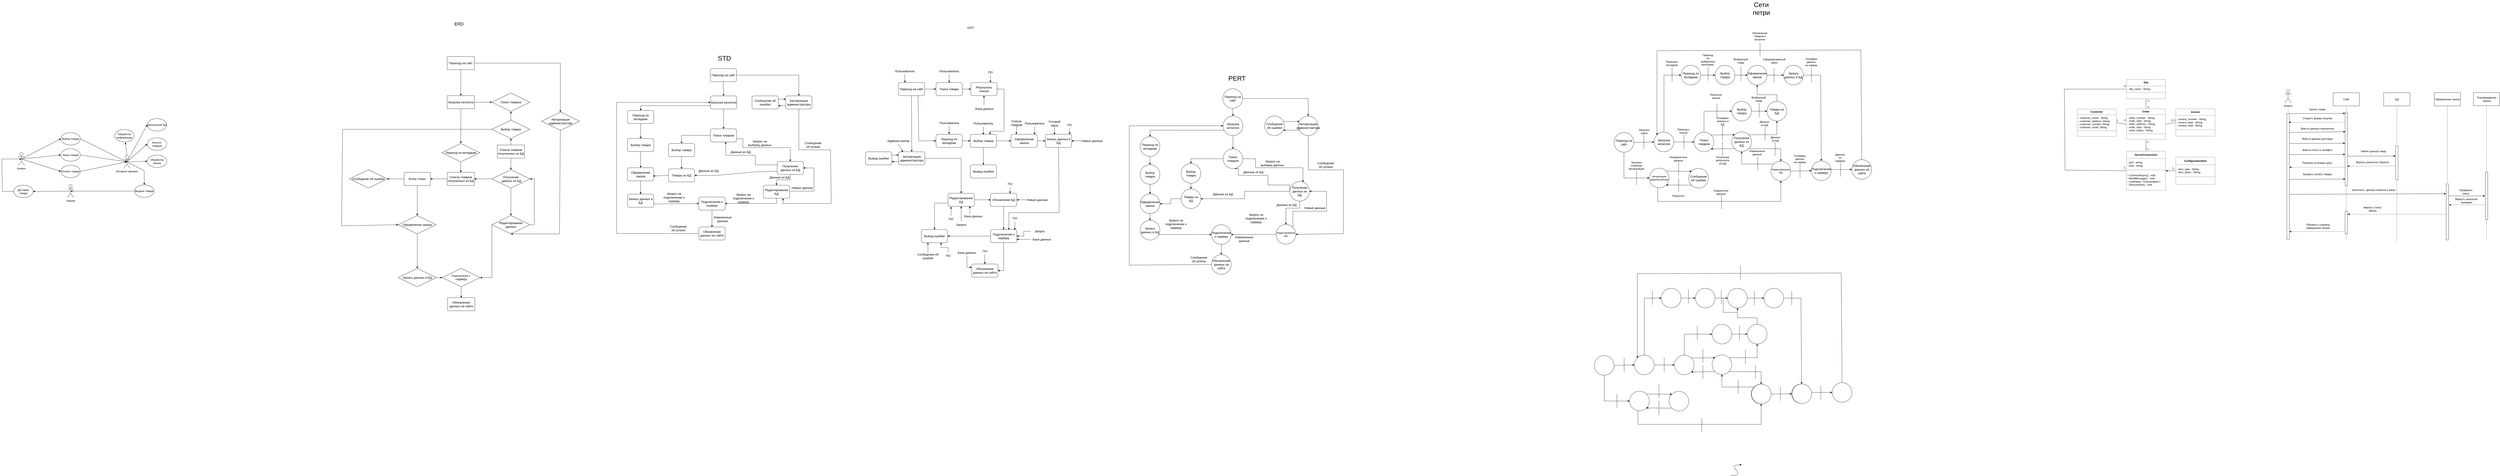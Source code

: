 <mxfile version="21.3.7" type="device">
  <diagram name="Страница 1" id="PXF8gYfuSEdTyaRWxLsL">
    <mxGraphModel dx="13560" dy="4573" grid="0" gridSize="10" guides="1" tooltips="1" connect="1" arrows="1" fold="1" page="0" pageScale="1" pageWidth="827" pageHeight="1169" math="0" shadow="0">
      <root>
        <mxCell id="0" />
        <mxCell id="1" parent="0" />
        <mxCell id="HRkGqnotARpjoitVVcCS-3" style="edgeStyle=orthogonalEdgeStyle;rounded=0;orthogonalLoop=1;jettySize=auto;html=1;entryX=0.5;entryY=0;entryDx=0;entryDy=0;" parent="1" source="HRkGqnotARpjoitVVcCS-24" target="NZz8lFGvhAFFfCNbKwrk-48" edge="1">
          <mxGeometry relative="1" as="geometry">
            <mxPoint x="-506" y="1556" as="targetPoint" />
          </mxGeometry>
        </mxCell>
        <mxCell id="HRkGqnotARpjoitVVcCS-116" style="edgeStyle=orthogonalEdgeStyle;rounded=0;orthogonalLoop=1;jettySize=auto;html=1;exitX=0.5;exitY=1;exitDx=0;exitDy=0;" parent="1" source="HRkGqnotARpjoitVVcCS-1" target="HRkGqnotARpjoitVVcCS-24" edge="1">
          <mxGeometry relative="1" as="geometry" />
        </mxCell>
        <mxCell id="HRkGqnotARpjoitVVcCS-1" value="&lt;font style=&quot;font-size: 14px;&quot;&gt;Загрузка каталога&lt;/font&gt;" style="rounded=1;whiteSpace=wrap;html=1;" parent="1" vertex="1">
          <mxGeometry x="-374" y="1355" width="120" height="60" as="geometry" />
        </mxCell>
        <mxCell id="HRkGqnotARpjoitVVcCS-5" value="&lt;font style=&quot;font-size: 14px;&quot;&gt;Товары из БД&lt;/font&gt;" style="rounded=1;whiteSpace=wrap;html=1;" parent="1" vertex="1">
          <mxGeometry x="-566" y="1689" width="120" height="60" as="geometry" />
        </mxCell>
        <mxCell id="HRkGqnotARpjoitVVcCS-7" style="edgeStyle=orthogonalEdgeStyle;rounded=0;orthogonalLoop=1;jettySize=auto;html=1;entryX=0.5;entryY=0;entryDx=0;entryDy=0;" parent="1" source="HRkGqnotARpjoitVVcCS-6" target="HRkGqnotARpjoitVVcCS-1" edge="1">
          <mxGeometry relative="1" as="geometry" />
        </mxCell>
        <mxCell id="HRkGqnotARpjoitVVcCS-6" value="&lt;font style=&quot;font-size: 14px;&quot;&gt;Переход на сайт&lt;/font&gt;" style="rounded=1;whiteSpace=wrap;html=1;" parent="1" vertex="1">
          <mxGeometry x="-375" y="1230" width="120" height="60" as="geometry" />
        </mxCell>
        <mxCell id="HRkGqnotARpjoitVVcCS-111" style="edgeStyle=orthogonalEdgeStyle;rounded=0;orthogonalLoop=1;jettySize=auto;html=1;exitX=0;exitY=0.5;exitDx=0;exitDy=0;entryX=0.583;entryY=0.992;entryDx=0;entryDy=0;entryPerimeter=0;" parent="1" source="HRkGqnotARpjoitVVcCS-11" target="HRkGqnotARpjoitVVcCS-24" edge="1">
          <mxGeometry relative="1" as="geometry">
            <Array as="points">
              <mxPoint x="-69" y="1671" />
              <mxPoint x="-169" y="1671" />
              <mxPoint x="-169" y="1627" />
              <mxPoint x="-304" y="1627" />
            </Array>
          </mxGeometry>
        </mxCell>
        <mxCell id="HRkGqnotARpjoitVVcCS-119" style="edgeStyle=orthogonalEdgeStyle;rounded=0;orthogonalLoop=1;jettySize=auto;html=1;" parent="1" source="HRkGqnotARpjoitVVcCS-11" target="HRkGqnotARpjoitVVcCS-28" edge="1">
          <mxGeometry relative="1" as="geometry" />
        </mxCell>
        <mxCell id="HRkGqnotARpjoitVVcCS-11" value="&lt;font style=&quot;font-size: 14px;&quot;&gt;Получение данных из БД&lt;/font&gt;" style="rounded=1;whiteSpace=wrap;html=1;" parent="1" vertex="1">
          <mxGeometry x="-69" y="1655" width="120" height="60" as="geometry" />
        </mxCell>
        <mxCell id="HRkGqnotARpjoitVVcCS-22" value="&lt;font style=&quot;font-size: 14px;&quot;&gt;Запрос на выборку данных&lt;/font&gt;" style="text;html=1;strokeColor=none;fillColor=none;align=center;verticalAlign=middle;whiteSpace=wrap;rounded=0;" parent="1" vertex="1">
          <mxGeometry x="-206" y="1556" width="115" height="30" as="geometry" />
        </mxCell>
        <mxCell id="HRkGqnotARpjoitVVcCS-114" style="edgeStyle=orthogonalEdgeStyle;rounded=0;orthogonalLoop=1;jettySize=auto;html=1;exitX=1;exitY=0.75;exitDx=0;exitDy=0;" parent="1" source="HRkGqnotARpjoitVVcCS-24" target="HRkGqnotARpjoitVVcCS-11" edge="1">
          <mxGeometry relative="1" as="geometry">
            <Array as="points">
              <mxPoint x="-226" y="1551" />
              <mxPoint x="-226" y="1592" />
              <mxPoint x="-9" y="1592" />
            </Array>
          </mxGeometry>
        </mxCell>
        <mxCell id="HRkGqnotARpjoitVVcCS-24" value="&lt;font style=&quot;font-size: 14px;&quot;&gt;Поиск товаров&lt;/font&gt;" style="rounded=1;whiteSpace=wrap;html=1;" parent="1" vertex="1">
          <mxGeometry x="-374" y="1506" width="120" height="60" as="geometry" />
        </mxCell>
        <mxCell id="HRkGqnotARpjoitVVcCS-25" value="&lt;font style=&quot;font-size: 14px;&quot;&gt;Данные из БД&lt;/font&gt;" style="text;html=1;strokeColor=none;fillColor=none;align=center;verticalAlign=middle;whiteSpace=wrap;rounded=0;" parent="1" vertex="1">
          <mxGeometry x="-284" y="1597" width="97" height="30" as="geometry" />
        </mxCell>
        <mxCell id="HRkGqnotARpjoitVVcCS-45" style="edgeStyle=orthogonalEdgeStyle;rounded=0;orthogonalLoop=1;jettySize=auto;html=1;exitX=0.5;exitY=1;exitDx=0;exitDy=0;entryX=1;entryY=0.5;entryDx=0;entryDy=0;" parent="1" source="HRkGqnotARpjoitVVcCS-28" target="HRkGqnotARpjoitVVcCS-44" edge="1">
          <mxGeometry relative="1" as="geometry" />
        </mxCell>
        <mxCell id="HRkGqnotARpjoitVVcCS-122" style="edgeStyle=orthogonalEdgeStyle;rounded=0;orthogonalLoop=1;jettySize=auto;html=1;entryX=1;entryY=0.5;entryDx=0;entryDy=0;exitX=1;exitY=0.5;exitDx=0;exitDy=0;" parent="1" source="HRkGqnotARpjoitVVcCS-28" target="HRkGqnotARpjoitVVcCS-11" edge="1">
          <mxGeometry relative="1" as="geometry">
            <mxPoint x="55" y="1808" as="sourcePoint" />
            <Array as="points">
              <mxPoint x="-12" y="1791" />
              <mxPoint x="99" y="1791" />
              <mxPoint x="99" y="1685" />
            </Array>
          </mxGeometry>
        </mxCell>
        <mxCell id="HRkGqnotARpjoitVVcCS-28" value="&lt;font style=&quot;font-size: 14px;&quot;&gt;Редактирование БД&lt;/font&gt;" style="rounded=1;whiteSpace=wrap;html=1;" parent="1" vertex="1">
          <mxGeometry x="-132" y="1764" width="120" height="60" as="geometry" />
        </mxCell>
        <mxCell id="HRkGqnotARpjoitVVcCS-31" value="&lt;font style=&quot;font-size: 14px;&quot;&gt;Сообщение об успехе&lt;/font&gt;" style="text;html=1;strokeColor=none;fillColor=none;align=center;verticalAlign=middle;whiteSpace=wrap;rounded=0;" parent="1" vertex="1">
          <mxGeometry x="-569" y="1946" width="97" height="30" as="geometry" />
        </mxCell>
        <mxCell id="HRkGqnotARpjoitVVcCS-50" style="edgeStyle=orthogonalEdgeStyle;rounded=0;orthogonalLoop=1;jettySize=auto;html=1;entryX=0.5;entryY=0;entryDx=0;entryDy=0;" parent="1" source="HRkGqnotARpjoitVVcCS-44" target="HRkGqnotARpjoitVVcCS-51" edge="1">
          <mxGeometry relative="1" as="geometry">
            <mxPoint x="-367" y="1929" as="targetPoint" />
          </mxGeometry>
        </mxCell>
        <mxCell id="HRkGqnotARpjoitVVcCS-44" value="&lt;font style=&quot;font-size: 14px;&quot;&gt;Подключение к серверу&lt;/font&gt;" style="rounded=1;whiteSpace=wrap;html=1;" parent="1" vertex="1">
          <mxGeometry x="-427" y="1818" width="120" height="60" as="geometry" />
        </mxCell>
        <mxCell id="HRkGqnotARpjoitVVcCS-46" value="&lt;font style=&quot;font-size: 14px;&quot;&gt;Запрос на подключение к серверу&lt;/font&gt;" style="text;html=1;strokeColor=none;fillColor=none;align=center;verticalAlign=middle;whiteSpace=wrap;rounded=0;" parent="1" vertex="1">
          <mxGeometry x="-280" y="1809" width="113" height="30" as="geometry" />
        </mxCell>
        <mxCell id="HRkGqnotARpjoitVVcCS-51" value="&lt;font style=&quot;font-size: 14px;&quot;&gt;Обновление данных на сайте&lt;br&gt;&lt;/font&gt;" style="rounded=1;whiteSpace=wrap;html=1;" parent="1" vertex="1">
          <mxGeometry x="-427" y="1955" width="120" height="60" as="geometry" />
        </mxCell>
        <mxCell id="HRkGqnotARpjoitVVcCS-53" value="&lt;font style=&quot;font-size: 14px;&quot;&gt;Измененные данные&lt;/font&gt;" style="text;html=1;strokeColor=none;fillColor=none;align=center;verticalAlign=middle;whiteSpace=wrap;rounded=0;" parent="1" vertex="1">
          <mxGeometry x="-375" y="1904" width="113" height="30" as="geometry" />
        </mxCell>
        <mxCell id="HRkGqnotARpjoitVVcCS-55" value="&lt;font style=&quot;font-size: 30px;&quot;&gt;STD&lt;/font&gt;" style="text;html=1;strokeColor=none;fillColor=none;align=center;verticalAlign=middle;whiteSpace=wrap;rounded=0;" parent="1" vertex="1">
          <mxGeometry x="-374" y="1143" width="128" height="78" as="geometry" />
        </mxCell>
        <mxCell id="HRkGqnotARpjoitVVcCS-56" value="SADT" style="text;html=1;strokeColor=none;fillColor=none;align=center;verticalAlign=middle;whiteSpace=wrap;rounded=0;" parent="1" vertex="1">
          <mxGeometry x="785" y="1028" width="60" height="30" as="geometry" />
        </mxCell>
        <mxCell id="HRkGqnotARpjoitVVcCS-60" style="edgeStyle=orthogonalEdgeStyle;rounded=0;orthogonalLoop=1;jettySize=auto;html=1;entryX=0;entryY=0.5;entryDx=0;entryDy=0;" parent="1" source="HRkGqnotARpjoitVVcCS-57" target="HRkGqnotARpjoitVVcCS-61" edge="1">
          <mxGeometry relative="1" as="geometry">
            <mxPoint x="666.25" y="1324" as="targetPoint" />
          </mxGeometry>
        </mxCell>
        <mxCell id="HRkGqnotARpjoitVVcCS-57" value="&lt;font style=&quot;font-size: 14px;&quot;&gt;Переход на сайт&lt;/font&gt;" style="rounded=1;whiteSpace=wrap;html=1;" parent="1" vertex="1">
          <mxGeometry x="485" y="1294" width="120" height="60" as="geometry" />
        </mxCell>
        <mxCell id="HRkGqnotARpjoitVVcCS-58" value="&lt;font style=&quot;font-size: 14px;&quot;&gt;Пользователь&lt;/font&gt;" style="text;html=1;strokeColor=none;fillColor=none;align=center;verticalAlign=middle;whiteSpace=wrap;rounded=0;" parent="1" vertex="1">
          <mxGeometry x="484" y="1227" width="60" height="30" as="geometry" />
        </mxCell>
        <mxCell id="HRkGqnotARpjoitVVcCS-68" style="edgeStyle=orthogonalEdgeStyle;rounded=0;orthogonalLoop=1;jettySize=auto;html=1;entryX=0;entryY=0.5;entryDx=0;entryDy=0;" parent="1" source="HRkGqnotARpjoitVVcCS-61" target="HRkGqnotARpjoitVVcCS-67" edge="1">
          <mxGeometry relative="1" as="geometry" />
        </mxCell>
        <mxCell id="HRkGqnotARpjoitVVcCS-61" value="&lt;font style=&quot;font-size: 14px;&quot;&gt;Поиск товара&lt;/font&gt;" style="rounded=1;whiteSpace=wrap;html=1;" parent="1" vertex="1">
          <mxGeometry x="657" y="1294" width="120" height="60" as="geometry" />
        </mxCell>
        <mxCell id="HRkGqnotARpjoitVVcCS-63" style="edgeStyle=orthogonalEdgeStyle;rounded=0;orthogonalLoop=1;jettySize=auto;html=1;entryX=0.5;entryY=0;entryDx=0;entryDy=0;" parent="1" source="HRkGqnotARpjoitVVcCS-62" target="HRkGqnotARpjoitVVcCS-61" edge="1">
          <mxGeometry relative="1" as="geometry" />
        </mxCell>
        <mxCell id="HRkGqnotARpjoitVVcCS-62" value="&lt;font style=&quot;font-size: 14px;&quot;&gt;Пользователь&lt;/font&gt;" style="text;html=1;strokeColor=none;fillColor=none;align=center;verticalAlign=middle;whiteSpace=wrap;rounded=0;" parent="1" vertex="1">
          <mxGeometry x="675.5" y="1227" width="83" height="30" as="geometry" />
        </mxCell>
        <mxCell id="HRkGqnotARpjoitVVcCS-67" value="&lt;font style=&quot;font-size: 14px;&quot;&gt;Результаты поиска&lt;/font&gt;" style="rounded=1;whiteSpace=wrap;html=1;" parent="1" vertex="1">
          <mxGeometry x="816" y="1294" width="120" height="60" as="geometry" />
        </mxCell>
        <mxCell id="HRkGqnotARpjoitVVcCS-71" style="edgeStyle=orthogonalEdgeStyle;rounded=0;orthogonalLoop=1;jettySize=auto;html=1;" parent="1" target="HRkGqnotARpjoitVVcCS-67" edge="1">
          <mxGeometry relative="1" as="geometry">
            <mxPoint x="876" y="1396" as="sourcePoint" />
          </mxGeometry>
        </mxCell>
        <mxCell id="HRkGqnotARpjoitVVcCS-121" value="&lt;font style=&quot;font-size: 14px;&quot;&gt;Данные из БД&lt;/font&gt;" style="text;html=1;strokeColor=none;fillColor=none;align=center;verticalAlign=middle;whiteSpace=wrap;rounded=0;" parent="1" vertex="1">
          <mxGeometry x="-107" y="1713" width="97" height="30" as="geometry" />
        </mxCell>
        <mxCell id="HRkGqnotARpjoitVVcCS-123" value="&lt;font style=&quot;font-size: 14px;&quot;&gt;Новые данные&lt;/font&gt;" style="text;html=1;strokeColor=none;fillColor=none;align=center;verticalAlign=middle;whiteSpace=wrap;rounded=0;" parent="1" vertex="1">
          <mxGeometry x="-12" y="1761" width="115" height="30" as="geometry" />
        </mxCell>
        <mxCell id="HRkGqnotARpjoitVVcCS-176" style="edgeStyle=orthogonalEdgeStyle;rounded=0;orthogonalLoop=1;jettySize=auto;html=1;" parent="1" source="HRkGqnotARpjoitVVcCS-132" edge="1">
          <mxGeometry relative="1" as="geometry">
            <mxPoint x="907" y="1831.0" as="targetPoint" />
          </mxGeometry>
        </mxCell>
        <mxCell id="HRkGqnotARpjoitVVcCS-187" style="edgeStyle=orthogonalEdgeStyle;rounded=0;orthogonalLoop=1;jettySize=auto;html=1;exitX=0;exitY=0.75;exitDx=0;exitDy=0;entryX=0.5;entryY=0;entryDx=0;entryDy=0;" parent="1" source="HRkGqnotARpjoitVVcCS-132" target="HRkGqnotARpjoitVVcCS-186" edge="1">
          <mxGeometry relative="1" as="geometry" />
        </mxCell>
        <mxCell id="HRkGqnotARpjoitVVcCS-132" value="&lt;span style=&quot;font-size: 14px;&quot;&gt;Редактирование БД&lt;/span&gt;" style="rounded=1;whiteSpace=wrap;html=1;" parent="1" vertex="1">
          <mxGeometry x="712" y="1801" width="120" height="60" as="geometry" />
        </mxCell>
        <mxCell id="HRkGqnotARpjoitVVcCS-135" style="edgeStyle=orthogonalEdgeStyle;rounded=0;orthogonalLoop=1;jettySize=auto;html=1;" parent="1" source="HRkGqnotARpjoitVVcCS-134" target="HRkGqnotARpjoitVVcCS-132" edge="1">
          <mxGeometry relative="1" as="geometry" />
        </mxCell>
        <mxCell id="HRkGqnotARpjoitVVcCS-134" value="&lt;font style=&quot;font-size: 14px;&quot;&gt;Запрос&lt;/font&gt;" style="text;html=1;strokeColor=none;fillColor=none;align=center;verticalAlign=middle;whiteSpace=wrap;rounded=0;" parent="1" vertex="1">
          <mxGeometry x="730.5" y="1930" width="83" height="30" as="geometry" />
        </mxCell>
        <mxCell id="HRkGqnotARpjoitVVcCS-138" style="edgeStyle=orthogonalEdgeStyle;rounded=0;orthogonalLoop=1;jettySize=auto;html=1;entryX=0.75;entryY=0;entryDx=0;entryDy=0;" parent="1" source="HRkGqnotARpjoitVVcCS-136" target="HRkGqnotARpjoitVVcCS-67" edge="1">
          <mxGeometry relative="1" as="geometry" />
        </mxCell>
        <mxCell id="HRkGqnotARpjoitVVcCS-136" value="&lt;font style=&quot;font-size: 14px;&quot;&gt;ПО&lt;/font&gt;" style="text;html=1;strokeColor=none;fillColor=none;align=center;verticalAlign=middle;whiteSpace=wrap;rounded=0;" parent="1" vertex="1">
          <mxGeometry x="864" y="1232" width="83" height="30" as="geometry" />
        </mxCell>
        <mxCell id="HRkGqnotARpjoitVVcCS-139" style="edgeStyle=orthogonalEdgeStyle;rounded=0;orthogonalLoop=1;jettySize=auto;html=1;exitX=0.5;exitY=1;exitDx=0;exitDy=0;" parent="1" source="HRkGqnotARpjoitVVcCS-134" target="HRkGqnotARpjoitVVcCS-134" edge="1">
          <mxGeometry relative="1" as="geometry" />
        </mxCell>
        <mxCell id="HRkGqnotARpjoitVVcCS-143" style="edgeStyle=orthogonalEdgeStyle;rounded=0;orthogonalLoop=1;jettySize=auto;html=1;entryX=0.83;entryY=0.979;entryDx=0;entryDy=0;entryPerimeter=0;" parent="1" target="HRkGqnotARpjoitVVcCS-132" edge="1">
          <mxGeometry relative="1" as="geometry">
            <mxPoint x="811.375" y="1897" as="sourcePoint" />
          </mxGeometry>
        </mxCell>
        <mxCell id="HRkGqnotARpjoitVVcCS-179" style="edgeStyle=orthogonalEdgeStyle;rounded=0;orthogonalLoop=1;jettySize=auto;html=1;entryX=0.115;entryY=1.029;entryDx=0;entryDy=0;entryPerimeter=0;" parent="1" source="HRkGqnotARpjoitVVcCS-140" target="HRkGqnotARpjoitVVcCS-132" edge="1">
          <mxGeometry relative="1" as="geometry" />
        </mxCell>
        <mxCell id="HRkGqnotARpjoitVVcCS-140" value="&lt;font style=&quot;font-size: 14px;&quot;&gt;ПО&lt;/font&gt;" style="text;html=1;strokeColor=none;fillColor=none;align=center;verticalAlign=middle;whiteSpace=wrap;rounded=0;" parent="1" vertex="1">
          <mxGeometry x="684.25" y="1904" width="83" height="30" as="geometry" />
        </mxCell>
        <mxCell id="HRkGqnotARpjoitVVcCS-165" value="&lt;font style=&quot;font-size: 14px;&quot;&gt;База данных&lt;/font&gt;" style="text;html=1;strokeColor=none;fillColor=none;align=center;verticalAlign=middle;whiteSpace=wrap;rounded=0;" parent="1" vertex="1">
          <mxGeometry x="828" y="1399" width="100.5" height="30" as="geometry" />
        </mxCell>
        <mxCell id="HRkGqnotARpjoitVVcCS-177" value="&lt;font style=&quot;font-size: 14px;&quot;&gt;База данных&lt;/font&gt;" style="text;html=1;strokeColor=none;fillColor=none;align=center;verticalAlign=middle;whiteSpace=wrap;rounded=0;" parent="1" vertex="1">
          <mxGeometry x="777" y="1891" width="100.5" height="30" as="geometry" />
        </mxCell>
        <mxCell id="HRkGqnotARpjoitVVcCS-197" style="edgeStyle=orthogonalEdgeStyle;rounded=0;orthogonalLoop=1;jettySize=auto;html=1;entryX=0.5;entryY=0;entryDx=0;entryDy=0;" parent="1" source="HRkGqnotARpjoitVVcCS-180" target="HRkGqnotARpjoitVVcCS-198" edge="1">
          <mxGeometry relative="1" as="geometry">
            <mxPoint x="966" y="1954" as="targetPoint" />
          </mxGeometry>
        </mxCell>
        <mxCell id="HRkGqnotARpjoitVVcCS-180" value="&lt;span style=&quot;font-size: 14px;&quot;&gt;Обновление БД&lt;/span&gt;" style="rounded=1;whiteSpace=wrap;html=1;" parent="1" vertex="1">
          <mxGeometry x="906" y="1801" width="120" height="60" as="geometry" />
        </mxCell>
        <mxCell id="HRkGqnotARpjoitVVcCS-183" style="edgeStyle=orthogonalEdgeStyle;rounded=0;orthogonalLoop=1;jettySize=auto;html=1;entryX=0.75;entryY=0;entryDx=0;entryDy=0;" parent="1" source="HRkGqnotARpjoitVVcCS-181" target="HRkGqnotARpjoitVVcCS-180" edge="1">
          <mxGeometry relative="1" as="geometry">
            <mxPoint x="988" y="1798" as="targetPoint" />
          </mxGeometry>
        </mxCell>
        <mxCell id="HRkGqnotARpjoitVVcCS-181" value="&lt;font style=&quot;font-size: 14px;&quot;&gt;ПО&lt;/font&gt;" style="text;html=1;strokeColor=none;fillColor=none;align=center;verticalAlign=middle;whiteSpace=wrap;rounded=0;" parent="1" vertex="1">
          <mxGeometry x="954.0" y="1743" width="83" height="30" as="geometry" />
        </mxCell>
        <mxCell id="HRkGqnotARpjoitVVcCS-182" style="edgeStyle=orthogonalEdgeStyle;rounded=0;orthogonalLoop=1;jettySize=auto;html=1;exitX=0.5;exitY=1;exitDx=0;exitDy=0;" parent="1" source="HRkGqnotARpjoitVVcCS-181" target="HRkGqnotARpjoitVVcCS-181" edge="1">
          <mxGeometry relative="1" as="geometry" />
        </mxCell>
        <mxCell id="HRkGqnotARpjoitVVcCS-185" style="edgeStyle=orthogonalEdgeStyle;rounded=0;orthogonalLoop=1;jettySize=auto;html=1;" parent="1" source="HRkGqnotARpjoitVVcCS-184" target="HRkGqnotARpjoitVVcCS-180" edge="1">
          <mxGeometry relative="1" as="geometry" />
        </mxCell>
        <mxCell id="HRkGqnotARpjoitVVcCS-184" value="&lt;font style=&quot;font-size: 14px;&quot;&gt;Новые данные&lt;/font&gt;" style="text;html=1;strokeColor=none;fillColor=none;align=center;verticalAlign=middle;whiteSpace=wrap;rounded=0;" parent="1" vertex="1">
          <mxGeometry x="1069.42" y="1816" width="100.5" height="30" as="geometry" />
        </mxCell>
        <mxCell id="HRkGqnotARpjoitVVcCS-186" value="&lt;span style=&quot;font-size: 14px;&quot;&gt;Вывод ошибки&lt;/span&gt;" style="rounded=1;whiteSpace=wrap;html=1;" parent="1" vertex="1">
          <mxGeometry x="590" y="1967" width="120" height="60" as="geometry" />
        </mxCell>
        <mxCell id="HRkGqnotARpjoitVVcCS-192" style="edgeStyle=orthogonalEdgeStyle;rounded=0;orthogonalLoop=1;jettySize=auto;html=1;entryX=0.25;entryY=1;entryDx=0;entryDy=0;" parent="1" source="HRkGqnotARpjoitVVcCS-189" target="HRkGqnotARpjoitVVcCS-186" edge="1">
          <mxGeometry relative="1" as="geometry" />
        </mxCell>
        <mxCell id="HRkGqnotARpjoitVVcCS-189" value="&lt;font style=&quot;font-size: 14px;&quot;&gt;Сообщение об ошибке&lt;/font&gt;" style="text;html=1;strokeColor=none;fillColor=none;align=center;verticalAlign=middle;whiteSpace=wrap;rounded=0;" parent="1" vertex="1">
          <mxGeometry x="569" y="2074" width="102" height="30" as="geometry" />
        </mxCell>
        <mxCell id="HRkGqnotARpjoitVVcCS-195" style="edgeStyle=orthogonalEdgeStyle;rounded=0;orthogonalLoop=1;jettySize=auto;html=1;entryX=0.75;entryY=1;entryDx=0;entryDy=0;" parent="1" source="HRkGqnotARpjoitVVcCS-194" target="HRkGqnotARpjoitVVcCS-186" edge="1">
          <mxGeometry relative="1" as="geometry" />
        </mxCell>
        <mxCell id="HRkGqnotARpjoitVVcCS-194" value="&lt;font style=&quot;font-size: 14px;&quot;&gt;ПО&lt;/font&gt;" style="text;html=1;strokeColor=none;fillColor=none;align=center;verticalAlign=middle;whiteSpace=wrap;rounded=0;" parent="1" vertex="1">
          <mxGeometry x="671" y="2072" width="83" height="30" as="geometry" />
        </mxCell>
        <mxCell id="HRkGqnotARpjoitVVcCS-206" style="edgeStyle=orthogonalEdgeStyle;rounded=0;orthogonalLoop=1;jettySize=auto;html=1;entryX=1;entryY=0.5;entryDx=0;entryDy=0;" parent="1" source="HRkGqnotARpjoitVVcCS-198" target="HRkGqnotARpjoitVVcCS-186" edge="1">
          <mxGeometry relative="1" as="geometry" />
        </mxCell>
        <mxCell id="HRkGqnotARpjoitVVcCS-207" style="edgeStyle=orthogonalEdgeStyle;rounded=0;orthogonalLoop=1;jettySize=auto;html=1;entryX=1;entryY=0.5;entryDx=0;entryDy=0;" parent="1" source="HRkGqnotARpjoitVVcCS-198" target="HRkGqnotARpjoitVVcCS-208" edge="1">
          <mxGeometry relative="1" as="geometry">
            <mxPoint x="966" y="2077.75" as="targetPoint" />
          </mxGeometry>
        </mxCell>
        <mxCell id="HRkGqnotARpjoitVVcCS-198" value="&lt;font style=&quot;font-size: 14px;&quot;&gt;Подключение к серверу&lt;/font&gt;" style="rounded=1;whiteSpace=wrap;html=1;" parent="1" vertex="1">
          <mxGeometry x="906" y="1967" width="120" height="60" as="geometry" />
        </mxCell>
        <mxCell id="HRkGqnotARpjoitVVcCS-201" style="edgeStyle=orthogonalEdgeStyle;rounded=0;orthogonalLoop=1;jettySize=auto;html=1;entryX=1;entryY=0.75;entryDx=0;entryDy=0;" parent="1" source="HRkGqnotARpjoitVVcCS-200" target="HRkGqnotARpjoitVVcCS-198" edge="1">
          <mxGeometry relative="1" as="geometry" />
        </mxCell>
        <mxCell id="HRkGqnotARpjoitVVcCS-200" value="&lt;font style=&quot;font-size: 14px;&quot;&gt;База данных&lt;/font&gt;" style="text;html=1;strokeColor=none;fillColor=none;align=center;verticalAlign=middle;whiteSpace=wrap;rounded=0;" parent="1" vertex="1">
          <mxGeometry x="1089.67" y="1997" width="100.5" height="30" as="geometry" />
        </mxCell>
        <mxCell id="HRkGqnotARpjoitVVcCS-203" style="edgeStyle=orthogonalEdgeStyle;rounded=0;orthogonalLoop=1;jettySize=auto;html=1;" parent="1" source="HRkGqnotARpjoitVVcCS-202" target="HRkGqnotARpjoitVVcCS-198" edge="1">
          <mxGeometry relative="1" as="geometry" />
        </mxCell>
        <mxCell id="HRkGqnotARpjoitVVcCS-202" value="&lt;font style=&quot;font-size: 14px;&quot;&gt;Запрос&lt;/font&gt;" style="text;html=1;strokeColor=none;fillColor=none;align=center;verticalAlign=middle;whiteSpace=wrap;rounded=0;" parent="1" vertex="1">
          <mxGeometry x="1089.67" y="1960" width="83" height="30" as="geometry" />
        </mxCell>
        <mxCell id="HRkGqnotARpjoitVVcCS-205" style="edgeStyle=orthogonalEdgeStyle;rounded=0;orthogonalLoop=1;jettySize=auto;html=1;entryX=0.925;entryY=0.033;entryDx=0;entryDy=0;entryPerimeter=0;" parent="1" source="HRkGqnotARpjoitVVcCS-204" target="HRkGqnotARpjoitVVcCS-198" edge="1">
          <mxGeometry relative="1" as="geometry" />
        </mxCell>
        <mxCell id="HRkGqnotARpjoitVVcCS-204" value="&lt;font style=&quot;font-size: 14px;&quot;&gt;ПО&lt;/font&gt;" style="text;html=1;strokeColor=none;fillColor=none;align=center;verticalAlign=middle;whiteSpace=wrap;rounded=0;" parent="1" vertex="1">
          <mxGeometry x="976.0" y="1900" width="83" height="30" as="geometry" />
        </mxCell>
        <mxCell id="HRkGqnotARpjoitVVcCS-208" value="&lt;span style=&quot;font-size: 14px;&quot;&gt;Обновление данных на сайте&lt;/span&gt;" style="rounded=1;whiteSpace=wrap;html=1;" parent="1" vertex="1">
          <mxGeometry x="820" y="2125" width="120" height="60" as="geometry" />
        </mxCell>
        <mxCell id="HRkGqnotARpjoitVVcCS-211" style="edgeStyle=orthogonalEdgeStyle;rounded=0;orthogonalLoop=1;jettySize=auto;html=1;" parent="1" source="HRkGqnotARpjoitVVcCS-210" target="HRkGqnotARpjoitVVcCS-208" edge="1">
          <mxGeometry relative="1" as="geometry" />
        </mxCell>
        <mxCell id="HRkGqnotARpjoitVVcCS-210" value="&lt;font style=&quot;font-size: 14px;&quot;&gt;ПО&lt;/font&gt;" style="text;html=1;strokeColor=none;fillColor=none;align=center;verticalAlign=middle;whiteSpace=wrap;rounded=0;" parent="1" vertex="1">
          <mxGeometry x="838.5" y="2051" width="83" height="30" as="geometry" />
        </mxCell>
        <mxCell id="HRkGqnotARpjoitVVcCS-213" style="edgeStyle=orthogonalEdgeStyle;rounded=0;orthogonalLoop=1;jettySize=auto;html=1;entryX=0;entryY=0.25;entryDx=0;entryDy=0;" parent="1" source="HRkGqnotARpjoitVVcCS-212" target="HRkGqnotARpjoitVVcCS-208" edge="1">
          <mxGeometry relative="1" as="geometry" />
        </mxCell>
        <mxCell id="HRkGqnotARpjoitVVcCS-212" value="&lt;font style=&quot;font-size: 14px;&quot;&gt;База данных&lt;/font&gt;" style="text;html=1;strokeColor=none;fillColor=none;align=center;verticalAlign=middle;whiteSpace=wrap;rounded=0;" parent="1" vertex="1">
          <mxGeometry x="748" y="2058" width="100.5" height="30" as="geometry" />
        </mxCell>
        <mxCell id="HRkGqnotARpjoitVVcCS-219" value="&lt;font style=&quot;font-size: 20px;&quot;&gt;ERD&lt;/font&gt;" style="text;html=1;strokeColor=none;fillColor=none;align=center;verticalAlign=middle;whiteSpace=wrap;rounded=0;" parent="1" vertex="1">
          <mxGeometry x="-1553" y="1010" width="60" height="30" as="geometry" />
        </mxCell>
        <mxCell id="HRkGqnotARpjoitVVcCS-236" style="edgeStyle=orthogonalEdgeStyle;rounded=0;orthogonalLoop=1;jettySize=auto;html=1;" parent="1" source="HRkGqnotARpjoitVVcCS-221" edge="1">
          <mxGeometry relative="1" as="geometry">
            <mxPoint x="-1515" y="1572" as="targetPoint" />
          </mxGeometry>
        </mxCell>
        <mxCell id="HRkGqnotARpjoitVVcCS-221" value="&lt;span style=&quot;font-size: 14px;&quot;&gt;Поиск товаров&lt;/span&gt;" style="shape=rhombus;perimeter=rhombusPerimeter;whiteSpace=wrap;html=1;align=center;" parent="1" vertex="1">
          <mxGeometry x="-1373" y="1342" width="174" height="84" as="geometry" />
        </mxCell>
        <mxCell id="HRkGqnotARpjoitVVcCS-264" style="edgeStyle=orthogonalEdgeStyle;rounded=0;orthogonalLoop=1;jettySize=auto;html=1;entryX=0.5;entryY=0;entryDx=0;entryDy=0;" parent="1" source="HRkGqnotARpjoitVVcCS-222" target="HRkGqnotARpjoitVVcCS-266" edge="1">
          <mxGeometry relative="1" as="geometry">
            <mxPoint x="-1515.0" y="1326.0" as="targetPoint" />
          </mxGeometry>
        </mxCell>
        <mxCell id="HRkGqnotARpjoitVVcCS-222" value="&lt;font style=&quot;font-size: 14px;&quot;&gt;Переход на сайт&lt;/font&gt;" style="whiteSpace=wrap;html=1;align=center;" parent="1" vertex="1">
          <mxGeometry x="-1577" y="1175" width="124" height="60" as="geometry" />
        </mxCell>
        <mxCell id="HRkGqnotARpjoitVVcCS-243" style="edgeStyle=orthogonalEdgeStyle;rounded=0;orthogonalLoop=1;jettySize=auto;html=1;entryX=0.5;entryY=0;entryDx=0;entryDy=0;exitX=0.5;exitY=1;exitDx=0;exitDy=0;" parent="1" source="HRkGqnotARpjoitVVcCS-285" target="HRkGqnotARpjoitVVcCS-240" edge="1">
          <mxGeometry relative="1" as="geometry">
            <mxPoint x="-1135" y="1640" as="sourcePoint" />
          </mxGeometry>
        </mxCell>
        <mxCell id="HRkGqnotARpjoitVVcCS-242" style="edgeStyle=orthogonalEdgeStyle;rounded=0;orthogonalLoop=1;jettySize=auto;html=1;entryX=1;entryY=0.5;entryDx=0;entryDy=0;exitX=1;exitY=0.5;exitDx=0;exitDy=0;" parent="1" source="HRkGqnotARpjoitVVcCS-240" target="HRkGqnotARpjoitVVcCS-285" edge="1">
          <mxGeometry relative="1" as="geometry">
            <mxPoint x="-1073" y="1610" as="targetPoint" />
          </mxGeometry>
        </mxCell>
        <mxCell id="HRkGqnotARpjoitVVcCS-240" value="&lt;font style=&quot;font-size: 14px;&quot;&gt;Редактирование &lt;br&gt;данных&lt;/font&gt;" style="shape=rhombus;perimeter=rhombusPerimeter;whiteSpace=wrap;html=1;align=center;" parent="1" vertex="1">
          <mxGeometry x="-1373" y="1903" width="174" height="84" as="geometry" />
        </mxCell>
        <mxCell id="HRkGqnotARpjoitVVcCS-256" style="edgeStyle=orthogonalEdgeStyle;rounded=0;orthogonalLoop=1;jettySize=auto;html=1;entryX=0.5;entryY=0;entryDx=0;entryDy=0;" parent="1" source="HRkGqnotARpjoitVVcCS-252" target="HRkGqnotARpjoitVVcCS-257" edge="1">
          <mxGeometry relative="1" as="geometry">
            <mxPoint x="-1513" y="2299" as="targetPoint" />
          </mxGeometry>
        </mxCell>
        <mxCell id="HRkGqnotARpjoitVVcCS-252" value="Подключение к&amp;nbsp;&lt;br style=&quot;border-color: var(--border-color); font-size: 14px;&quot;&gt;&lt;span style=&quot;font-size: 14px;&quot;&gt;серверу&lt;/span&gt;" style="shape=rhombus;perimeter=rhombusPerimeter;whiteSpace=wrap;html=1;align=center;" parent="1" vertex="1">
          <mxGeometry x="-1600" y="2145" width="174" height="84" as="geometry" />
        </mxCell>
        <mxCell id="HRkGqnotARpjoitVVcCS-257" value="&lt;font style=&quot;font-size: 14px;&quot;&gt;Обновление данных на сайте&lt;/font&gt;" style="whiteSpace=wrap;html=1;align=center;" parent="1" vertex="1">
          <mxGeometry x="-1575" y="2279" width="124" height="60" as="geometry" />
        </mxCell>
        <mxCell id="HRkGqnotARpjoitVVcCS-259" value="&lt;span style=&quot;font-size: 14px;&quot;&gt;Переход по вкладкам&lt;/span&gt;" style="shape=rhombus;perimeter=rhombusPerimeter;whiteSpace=wrap;html=1;align=center;" parent="1" vertex="1">
          <mxGeometry x="-1602" y="1573" width="174" height="84" as="geometry" />
        </mxCell>
        <mxCell id="HRkGqnotARpjoitVVcCS-268" style="edgeStyle=orthogonalEdgeStyle;rounded=0;orthogonalLoop=1;jettySize=auto;html=1;" parent="1" source="HRkGqnotARpjoitVVcCS-266" target="HRkGqnotARpjoitVVcCS-221" edge="1">
          <mxGeometry relative="1" as="geometry" />
        </mxCell>
        <mxCell id="HRkGqnotARpjoitVVcCS-266" value="&lt;font style=&quot;font-size: 14px;&quot;&gt;Загрузка каталога&lt;br&gt;&lt;/font&gt;" style="whiteSpace=wrap;html=1;align=center;" parent="1" vertex="1">
          <mxGeometry x="-1577" y="1354" width="124" height="60" as="geometry" />
        </mxCell>
        <mxCell id="HRkGqnotARpjoitVVcCS-275" value="&lt;font style=&quot;font-size: 14px;&quot;&gt;Сообщение об ошибке&lt;/font&gt;" style="shape=rhombus;perimeter=rhombusPerimeter;whiteSpace=wrap;html=1;align=center;" parent="1" vertex="1">
          <mxGeometry x="-2024" y="1693" width="174" height="84" as="geometry" />
        </mxCell>
        <mxCell id="HRkGqnotARpjoitVVcCS-283" value="&lt;span style=&quot;font-size: 14px;&quot;&gt;Список товаров полученных из БД&lt;/span&gt;" style="whiteSpace=wrap;html=1;align=center;" parent="1" vertex="1">
          <mxGeometry x="-1348" y="1580" width="124" height="60" as="geometry" />
        </mxCell>
        <mxCell id="HRkGqnotARpjoitVVcCS-285" value="&lt;font style=&quot;font-size: 14px;&quot;&gt;Получение&lt;br&gt;&amp;nbsp;данных из БД&lt;/font&gt;" style="shape=rhombus;perimeter=rhombusPerimeter;whiteSpace=wrap;html=1;align=center;" parent="1" vertex="1">
          <mxGeometry x="-1373" y="1693" width="174" height="84" as="geometry" />
        </mxCell>
        <mxCell id="NZz8lFGvhAFFfCNbKwrk-1" value="" style="endArrow=classic;html=1;rounded=0;exitX=0.5;exitY=1;exitDx=0;exitDy=0;entryX=0.5;entryY=0;entryDx=0;entryDy=0;" parent="1" source="HRkGqnotARpjoitVVcCS-283" target="HRkGqnotARpjoitVVcCS-285" edge="1">
          <mxGeometry width="50" height="50" relative="1" as="geometry">
            <mxPoint x="-1191" y="1690" as="sourcePoint" />
            <mxPoint x="-1141" y="1640" as="targetPoint" />
          </mxGeometry>
        </mxCell>
        <mxCell id="NZz8lFGvhAFFfCNbKwrk-3" value="&lt;font style=&quot;font-size: 14px;&quot;&gt;Список товаров полученных из БД&lt;br&gt;&lt;/font&gt;" style="whiteSpace=wrap;html=1;align=center;" parent="1" vertex="1">
          <mxGeometry x="-1577" y="1705" width="124" height="60" as="geometry" />
        </mxCell>
        <mxCell id="NZz8lFGvhAFFfCNbKwrk-4" value="" style="endArrow=classic;html=1;rounded=0;exitX=0;exitY=0.5;exitDx=0;exitDy=0;entryX=1;entryY=0.5;entryDx=0;entryDy=0;" parent="1" source="HRkGqnotARpjoitVVcCS-285" target="NZz8lFGvhAFFfCNbKwrk-3" edge="1">
          <mxGeometry width="50" height="50" relative="1" as="geometry">
            <mxPoint x="-1385" y="1730" as="sourcePoint" />
            <mxPoint x="-1335" y="1680" as="targetPoint" />
          </mxGeometry>
        </mxCell>
        <mxCell id="NZz8lFGvhAFFfCNbKwrk-5" value="" style="endArrow=classic;html=1;rounded=0;exitX=0.5;exitY=1;exitDx=0;exitDy=0;entryX=0.5;entryY=0;entryDx=0;entryDy=0;" parent="1" source="HRkGqnotARpjoitVVcCS-259" target="NZz8lFGvhAFFfCNbKwrk-3" edge="1">
          <mxGeometry width="50" height="50" relative="1" as="geometry">
            <mxPoint x="-1623" y="1704" as="sourcePoint" />
            <mxPoint x="-1573" y="1654" as="targetPoint" />
          </mxGeometry>
        </mxCell>
        <mxCell id="NZz8lFGvhAFFfCNbKwrk-6" value="&lt;span style=&quot;font-size: 14px;&quot;&gt;Оформление заказа&lt;/span&gt;" style="shape=rhombus;perimeter=rhombusPerimeter;whiteSpace=wrap;html=1;align=center;" parent="1" vertex="1">
          <mxGeometry x="-1801" y="1903" width="174" height="84" as="geometry" />
        </mxCell>
        <mxCell id="NZz8lFGvhAFFfCNbKwrk-7" value="Выбор товара" style="rounded=0;whiteSpace=wrap;html=1;" parent="1" vertex="1">
          <mxGeometry x="-1774" y="1705" width="120" height="60" as="geometry" />
        </mxCell>
        <mxCell id="NZz8lFGvhAFFfCNbKwrk-8" value="" style="endArrow=classic;html=1;rounded=0;exitX=0;exitY=0.5;exitDx=0;exitDy=0;entryX=1;entryY=0.5;entryDx=0;entryDy=0;" parent="1" source="NZz8lFGvhAFFfCNbKwrk-3" target="NZz8lFGvhAFFfCNbKwrk-7" edge="1">
          <mxGeometry width="50" height="50" relative="1" as="geometry">
            <mxPoint x="-1636" y="1661" as="sourcePoint" />
            <mxPoint x="-1586" y="1611" as="targetPoint" />
          </mxGeometry>
        </mxCell>
        <mxCell id="NZz8lFGvhAFFfCNbKwrk-10" value="" style="endArrow=classic;html=1;rounded=0;exitX=0;exitY=0.5;exitDx=0;exitDy=0;entryX=1;entryY=0.5;entryDx=0;entryDy=0;" parent="1" source="NZz8lFGvhAFFfCNbKwrk-7" edge="1">
          <mxGeometry width="50" height="50" relative="1" as="geometry">
            <mxPoint x="-1832" y="1700" as="sourcePoint" />
            <mxPoint x="-1851" y="1735" as="targetPoint" />
          </mxGeometry>
        </mxCell>
        <mxCell id="NZz8lFGvhAFFfCNbKwrk-11" value="" style="endArrow=classic;html=1;rounded=0;exitX=0.5;exitY=1;exitDx=0;exitDy=0;entryX=0.5;entryY=0;entryDx=0;entryDy=0;" parent="1" source="NZz8lFGvhAFFfCNbKwrk-7" target="NZz8lFGvhAFFfCNbKwrk-6" edge="1">
          <mxGeometry width="50" height="50" relative="1" as="geometry">
            <mxPoint x="-1565" y="1883" as="sourcePoint" />
            <mxPoint x="-1515" y="1833" as="targetPoint" />
          </mxGeometry>
        </mxCell>
        <mxCell id="NZz8lFGvhAFFfCNbKwrk-12" value="&lt;span style=&quot;font-size: 14px;&quot;&gt;Запись данных в БД&lt;/span&gt;" style="shape=rhombus;perimeter=rhombusPerimeter;whiteSpace=wrap;html=1;align=center;" parent="1" vertex="1">
          <mxGeometry x="-1801" y="2145" width="174" height="84" as="geometry" />
        </mxCell>
        <mxCell id="NZz8lFGvhAFFfCNbKwrk-13" value="" style="endArrow=classic;html=1;rounded=0;exitX=0.5;exitY=1;exitDx=0;exitDy=0;entryX=0.5;entryY=0;entryDx=0;entryDy=0;" parent="1" source="NZz8lFGvhAFFfCNbKwrk-6" target="NZz8lFGvhAFFfCNbKwrk-12" edge="1">
          <mxGeometry width="50" height="50" relative="1" as="geometry">
            <mxPoint x="-1588" y="1923" as="sourcePoint" />
            <mxPoint x="-1538" y="1873" as="targetPoint" />
          </mxGeometry>
        </mxCell>
        <mxCell id="NZz8lFGvhAFFfCNbKwrk-14" value="" style="endArrow=classic;html=1;rounded=0;exitX=1;exitY=0.5;exitDx=0;exitDy=0;entryX=0;entryY=0.5;entryDx=0;entryDy=0;" parent="1" source="NZz8lFGvhAFFfCNbKwrk-12" target="HRkGqnotARpjoitVVcCS-252" edge="1">
          <mxGeometry width="50" height="50" relative="1" as="geometry">
            <mxPoint x="-1443" y="2141" as="sourcePoint" />
            <mxPoint x="-1393" y="2091" as="targetPoint" />
          </mxGeometry>
        </mxCell>
        <mxCell id="NZz8lFGvhAFFfCNbKwrk-16" value="&lt;span style=&quot;font-size: 14px;&quot;&gt;Авторизация администраторв&lt;/span&gt;" style="shape=rhombus;perimeter=rhombusPerimeter;whiteSpace=wrap;html=1;align=center;" parent="1" vertex="1">
          <mxGeometry x="-1146" y="1429" width="174" height="84" as="geometry" />
        </mxCell>
        <mxCell id="NZz8lFGvhAFFfCNbKwrk-17" value="" style="endArrow=classic;html=1;rounded=0;exitX=1;exitY=0.5;exitDx=0;exitDy=0;entryX=0.5;entryY=0;entryDx=0;entryDy=0;" parent="1" source="HRkGqnotARpjoitVVcCS-222" edge="1">
          <mxGeometry width="50" height="50" relative="1" as="geometry">
            <mxPoint x="-1285" y="1271" as="sourcePoint" />
            <mxPoint x="-1060.0" y="1429.0" as="targetPoint" />
            <Array as="points">
              <mxPoint x="-1060" y="1205" />
            </Array>
          </mxGeometry>
        </mxCell>
        <mxCell id="NZz8lFGvhAFFfCNbKwrk-18" value="" style="endArrow=classic;html=1;rounded=0;exitX=0;exitY=0.5;exitDx=0;exitDy=0;entryX=1;entryY=0.5;entryDx=0;entryDy=0;" parent="1" source="HRkGqnotARpjoitVVcCS-240" target="HRkGqnotARpjoitVVcCS-252" edge="1">
          <mxGeometry width="50" height="50" relative="1" as="geometry">
            <mxPoint x="-1255" y="2148" as="sourcePoint" />
            <mxPoint x="-1205" y="2098" as="targetPoint" />
            <Array as="points">
              <mxPoint x="-1373" y="2187" />
            </Array>
          </mxGeometry>
        </mxCell>
        <mxCell id="NZz8lFGvhAFFfCNbKwrk-19" value="" style="endArrow=classic;html=1;rounded=0;exitX=0.5;exitY=1;exitDx=0;exitDy=0;entryX=0.5;entryY=1;entryDx=0;entryDy=0;" parent="1" target="HRkGqnotARpjoitVVcCS-240" edge="1">
          <mxGeometry width="50" height="50" relative="1" as="geometry">
            <mxPoint x="-1060.0" y="1513.0" as="sourcePoint" />
            <mxPoint x="-1071" y="1951" as="targetPoint" />
            <Array as="points">
              <mxPoint x="-1064" y="1987" />
            </Array>
          </mxGeometry>
        </mxCell>
        <mxCell id="NZz8lFGvhAFFfCNbKwrk-20" value="&lt;font style=&quot;font-size: 14px;&quot;&gt;Авторизация администратора&lt;/font&gt;" style="rounded=1;whiteSpace=wrap;html=1;" parent="1" vertex="1">
          <mxGeometry x="-30" y="1355" width="120" height="60" as="geometry" />
        </mxCell>
        <mxCell id="NZz8lFGvhAFFfCNbKwrk-21" value="" style="endArrow=classic;html=1;rounded=0;exitX=1;exitY=0.5;exitDx=0;exitDy=0;entryX=0.5;entryY=0;entryDx=0;entryDy=0;" parent="1" source="HRkGqnotARpjoitVVcCS-6" target="NZz8lFGvhAFFfCNbKwrk-20" edge="1">
          <mxGeometry width="50" height="50" relative="1" as="geometry">
            <mxPoint x="-100" y="1321" as="sourcePoint" />
            <mxPoint x="-50" y="1271" as="targetPoint" />
            <Array as="points">
              <mxPoint x="30" y="1260" />
            </Array>
          </mxGeometry>
        </mxCell>
        <mxCell id="NZz8lFGvhAFFfCNbKwrk-22" value="" style="endArrow=classic;html=1;rounded=0;entryX=0.75;entryY=1;entryDx=0;entryDy=0;exitX=0.5;exitY=1;exitDx=0;exitDy=0;" parent="1" source="NZz8lFGvhAFFfCNbKwrk-20" target="HRkGqnotARpjoitVVcCS-28" edge="1">
          <mxGeometry width="50" height="50" relative="1" as="geometry">
            <mxPoint x="119" y="1914" as="sourcePoint" />
            <mxPoint x="169" y="1864" as="targetPoint" />
            <Array as="points">
              <mxPoint x="30" y="1602" />
              <mxPoint x="175" y="1602" />
              <mxPoint x="178" y="1848" />
              <mxPoint x="-42" y="1848" />
            </Array>
          </mxGeometry>
        </mxCell>
        <mxCell id="NZz8lFGvhAFFfCNbKwrk-23" value="" style="endArrow=classic;html=1;rounded=0;exitX=0;exitY=0.75;exitDx=0;exitDy=0;entryX=1;entryY=0.5;entryDx=0;entryDy=0;" parent="1" source="HRkGqnotARpjoitVVcCS-11" target="HRkGqnotARpjoitVVcCS-5" edge="1">
          <mxGeometry width="50" height="50" relative="1" as="geometry">
            <mxPoint x="-305" y="1750" as="sourcePoint" />
            <mxPoint x="-255" y="1700" as="targetPoint" />
            <Array as="points">
              <mxPoint x="-169" y="1703" />
              <mxPoint x="-343" y="1719" />
            </Array>
          </mxGeometry>
        </mxCell>
        <mxCell id="NZz8lFGvhAFFfCNbKwrk-24" value="&lt;font style=&quot;font-size: 14px;&quot;&gt;Переход по вкладкам&lt;/font&gt;" style="rounded=1;whiteSpace=wrap;html=1;" parent="1" vertex="1">
          <mxGeometry x="-753" y="1422" width="120" height="60" as="geometry" />
        </mxCell>
        <mxCell id="NZz8lFGvhAFFfCNbKwrk-25" value="&lt;font style=&quot;font-size: 14px;&quot;&gt;Выбор товара&lt;/font&gt;" style="rounded=1;whiteSpace=wrap;html=1;" parent="1" vertex="1">
          <mxGeometry x="-753" y="1550" width="120" height="60" as="geometry" />
        </mxCell>
        <mxCell id="NZz8lFGvhAFFfCNbKwrk-26" value="&lt;font style=&quot;font-size: 14px;&quot;&gt;Оформление заказа&lt;/font&gt;" style="rounded=1;whiteSpace=wrap;html=1;" parent="1" vertex="1">
          <mxGeometry x="-753" y="1684" width="120" height="60" as="geometry" />
        </mxCell>
        <mxCell id="NZz8lFGvhAFFfCNbKwrk-27" value="&lt;font style=&quot;font-size: 14px;&quot;&gt;Запись данных в БД&lt;/font&gt;" style="rounded=1;whiteSpace=wrap;html=1;" parent="1" vertex="1">
          <mxGeometry x="-753" y="1805" width="120" height="60" as="geometry" />
        </mxCell>
        <mxCell id="NZz8lFGvhAFFfCNbKwrk-28" value="" style="endArrow=classic;html=1;rounded=0;entryX=0;entryY=0.5;entryDx=0;entryDy=0;exitX=1;exitY=0.75;exitDx=0;exitDy=0;" parent="1" source="NZz8lFGvhAFFfCNbKwrk-27" target="HRkGqnotARpjoitVVcCS-44" edge="1">
          <mxGeometry width="50" height="50" relative="1" as="geometry">
            <mxPoint x="-601" y="2005" as="sourcePoint" />
            <mxPoint x="-551" y="1955" as="targetPoint" />
          </mxGeometry>
        </mxCell>
        <mxCell id="NZz8lFGvhAFFfCNbKwrk-29" value="" style="endArrow=classic;html=1;rounded=0;exitX=0;exitY=0.5;exitDx=0;exitDy=0;entryX=0;entryY=0.5;entryDx=0;entryDy=0;" parent="1" source="HRkGqnotARpjoitVVcCS-51" target="HRkGqnotARpjoitVVcCS-1" edge="1">
          <mxGeometry width="50" height="50" relative="1" as="geometry">
            <mxPoint x="-565" y="1990" as="sourcePoint" />
            <mxPoint x="-609" y="2049" as="targetPoint" />
            <Array as="points">
              <mxPoint x="-803" y="1985" />
              <mxPoint x="-803" y="1385" />
            </Array>
          </mxGeometry>
        </mxCell>
        <mxCell id="NZz8lFGvhAFFfCNbKwrk-30" value="" style="endArrow=classic;html=1;rounded=0;exitX=0;exitY=0.75;exitDx=0;exitDy=0;entryX=0.5;entryY=0;entryDx=0;entryDy=0;" parent="1" source="HRkGqnotARpjoitVVcCS-1" target="NZz8lFGvhAFFfCNbKwrk-24" edge="1">
          <mxGeometry width="50" height="50" relative="1" as="geometry">
            <mxPoint x="-395" y="1491" as="sourcePoint" />
            <mxPoint x="-345" y="1441" as="targetPoint" />
            <Array as="points">
              <mxPoint x="-693" y="1400" />
            </Array>
          </mxGeometry>
        </mxCell>
        <mxCell id="NZz8lFGvhAFFfCNbKwrk-31" value="" style="endArrow=classic;html=1;rounded=0;exitX=0.5;exitY=1;exitDx=0;exitDy=0;entryX=0.5;entryY=0;entryDx=0;entryDy=0;" parent="1" source="NZz8lFGvhAFFfCNbKwrk-24" target="NZz8lFGvhAFFfCNbKwrk-25" edge="1">
          <mxGeometry width="50" height="50" relative="1" as="geometry">
            <mxPoint x="-711" y="1563" as="sourcePoint" />
            <mxPoint x="-661" y="1513" as="targetPoint" />
          </mxGeometry>
        </mxCell>
        <mxCell id="NZz8lFGvhAFFfCNbKwrk-32" value="" style="endArrow=classic;html=1;rounded=0;exitX=0.5;exitY=1;exitDx=0;exitDy=0;entryX=0.5;entryY=0;entryDx=0;entryDy=0;" parent="1" source="NZz8lFGvhAFFfCNbKwrk-25" target="NZz8lFGvhAFFfCNbKwrk-26" edge="1">
          <mxGeometry width="50" height="50" relative="1" as="geometry">
            <mxPoint x="-695" y="1693" as="sourcePoint" />
            <mxPoint x="-645" y="1643" as="targetPoint" />
          </mxGeometry>
        </mxCell>
        <mxCell id="NZz8lFGvhAFFfCNbKwrk-33" value="" style="endArrow=classic;html=1;rounded=0;exitX=0.5;exitY=1;exitDx=0;exitDy=0;entryX=0.5;entryY=0;entryDx=0;entryDy=0;" parent="1" source="NZz8lFGvhAFFfCNbKwrk-26" target="NZz8lFGvhAFFfCNbKwrk-27" edge="1">
          <mxGeometry width="50" height="50" relative="1" as="geometry">
            <mxPoint x="-603" y="1694" as="sourcePoint" />
            <mxPoint x="-553" y="1644" as="targetPoint" />
          </mxGeometry>
        </mxCell>
        <mxCell id="NZz8lFGvhAFFfCNbKwrk-34" value="&lt;font style=&quot;font-size: 14px;&quot;&gt;Запрос на подключение к серверу&lt;/font&gt;" style="text;html=1;strokeColor=none;fillColor=none;align=center;verticalAlign=middle;whiteSpace=wrap;rounded=0;" parent="1" vertex="1">
          <mxGeometry x="-597" y="1805" width="113" height="30" as="geometry" />
        </mxCell>
        <mxCell id="NZz8lFGvhAFFfCNbKwrk-35" value="&lt;font style=&quot;font-size: 14px;&quot;&gt;Сообщение об успехе&lt;/font&gt;" style="text;html=1;strokeColor=none;fillColor=none;align=center;verticalAlign=middle;whiteSpace=wrap;rounded=0;" parent="1" vertex="1">
          <mxGeometry x="47" y="1564" width="97" height="30" as="geometry" />
        </mxCell>
        <mxCell id="NZz8lFGvhAFFfCNbKwrk-36" value="&lt;font style=&quot;font-size: 14px;&quot;&gt;Данные из БД&lt;/font&gt;" style="text;html=1;strokeColor=none;fillColor=none;align=center;verticalAlign=middle;whiteSpace=wrap;rounded=0;" parent="1" vertex="1">
          <mxGeometry x="-431" y="1683" width="97" height="30" as="geometry" />
        </mxCell>
        <mxCell id="NZz8lFGvhAFFfCNbKwrk-37" value="" style="endArrow=classic;html=1;rounded=0;exitX=0;exitY=0.5;exitDx=0;exitDy=0;" parent="1" source="HRkGqnotARpjoitVVcCS-5" edge="1">
          <mxGeometry width="50" height="50" relative="1" as="geometry">
            <mxPoint x="-610" y="1697" as="sourcePoint" />
            <mxPoint x="-636" y="1722" as="targetPoint" />
          </mxGeometry>
        </mxCell>
        <mxCell id="NZz8lFGvhAFFfCNbKwrk-39" value="&lt;font style=&quot;font-size: 14px;&quot;&gt;Сообщение об ошибке&lt;/font&gt;" style="rounded=1;whiteSpace=wrap;html=1;" parent="1" vertex="1">
          <mxGeometry x="-184" y="1355" width="120" height="60" as="geometry" />
        </mxCell>
        <mxCell id="NZz8lFGvhAFFfCNbKwrk-40" value="" style="endArrow=classic;html=1;rounded=0;exitX=0;exitY=0.75;exitDx=0;exitDy=0;entryX=1;entryY=0.75;entryDx=0;entryDy=0;" parent="1" source="NZz8lFGvhAFFfCNbKwrk-20" target="NZz8lFGvhAFFfCNbKwrk-39" edge="1">
          <mxGeometry width="50" height="50" relative="1" as="geometry">
            <mxPoint x="-54" y="1498" as="sourcePoint" />
            <mxPoint x="-4" y="1448" as="targetPoint" />
          </mxGeometry>
        </mxCell>
        <mxCell id="NZz8lFGvhAFFfCNbKwrk-42" value="" style="endArrow=classic;html=1;rounded=0;exitX=1;exitY=0.25;exitDx=0;exitDy=0;entryX=0;entryY=0.25;entryDx=0;entryDy=0;" parent="1" source="NZz8lFGvhAFFfCNbKwrk-39" target="NZz8lFGvhAFFfCNbKwrk-20" edge="1">
          <mxGeometry width="50" height="50" relative="1" as="geometry">
            <mxPoint x="-57" y="1364" as="sourcePoint" />
            <mxPoint x="-7" y="1314" as="targetPoint" />
          </mxGeometry>
        </mxCell>
        <mxCell id="NZz8lFGvhAFFfCNbKwrk-43" value="&lt;font style=&quot;font-size: 14px;&quot;&gt;Переход по вкладкам&lt;/font&gt;" style="rounded=1;whiteSpace=wrap;html=1;" parent="1" vertex="1">
          <mxGeometry x="657" y="1531" width="120" height="60" as="geometry" />
        </mxCell>
        <mxCell id="NZz8lFGvhAFFfCNbKwrk-44" value="" style="endArrow=classic;html=1;rounded=0;exitX=0.75;exitY=1;exitDx=0;exitDy=0;entryX=0;entryY=0.5;entryDx=0;entryDy=0;" parent="1" source="HRkGqnotARpjoitVVcCS-57" target="NZz8lFGvhAFFfCNbKwrk-43" edge="1">
          <mxGeometry width="50" height="50" relative="1" as="geometry">
            <mxPoint x="605" y="1481" as="sourcePoint" />
            <mxPoint x="655" y="1431" as="targetPoint" />
            <Array as="points">
              <mxPoint x="578" y="1561" />
            </Array>
          </mxGeometry>
        </mxCell>
        <mxCell id="NZz8lFGvhAFFfCNbKwrk-45" style="edgeStyle=orthogonalEdgeStyle;rounded=0;orthogonalLoop=1;jettySize=auto;html=1;entryX=0.5;entryY=0;entryDx=0;entryDy=0;" parent="1" source="NZz8lFGvhAFFfCNbKwrk-46" edge="1">
          <mxGeometry relative="1" as="geometry">
            <mxPoint x="717" y="1530" as="targetPoint" />
          </mxGeometry>
        </mxCell>
        <mxCell id="NZz8lFGvhAFFfCNbKwrk-46" value="&lt;font style=&quot;font-size: 14px;&quot;&gt;Пользователь&lt;/font&gt;" style="text;html=1;strokeColor=none;fillColor=none;align=center;verticalAlign=middle;whiteSpace=wrap;rounded=0;" parent="1" vertex="1">
          <mxGeometry x="675.5" y="1464" width="83" height="30" as="geometry" />
        </mxCell>
        <mxCell id="NZz8lFGvhAFFfCNbKwrk-47" value="&lt;font style=&quot;font-size: 14px;&quot;&gt;Выбор товара&lt;/font&gt;" style="rounded=1;whiteSpace=wrap;html=1;" parent="1" vertex="1">
          <mxGeometry x="813.5" y="1531" width="120" height="60" as="geometry" />
        </mxCell>
        <mxCell id="NZz8lFGvhAFFfCNbKwrk-48" value="&lt;font style=&quot;font-size: 14px;&quot;&gt;Выбор товара&lt;/font&gt;" style="rounded=1;whiteSpace=wrap;html=1;" parent="1" vertex="1">
          <mxGeometry x="-566" y="1573" width="120" height="60" as="geometry" />
        </mxCell>
        <mxCell id="NZz8lFGvhAFFfCNbKwrk-49" value="" style="endArrow=classic;html=1;rounded=0;exitX=0.5;exitY=1;exitDx=0;exitDy=0;entryX=0.5;entryY=0;entryDx=0;entryDy=0;" parent="1" source="NZz8lFGvhAFFfCNbKwrk-48" target="HRkGqnotARpjoitVVcCS-5" edge="1">
          <mxGeometry width="50" height="50" relative="1" as="geometry">
            <mxPoint x="-468" y="1684" as="sourcePoint" />
            <mxPoint x="-418" y="1634" as="targetPoint" />
          </mxGeometry>
        </mxCell>
        <mxCell id="NZz8lFGvhAFFfCNbKwrk-50" value="&lt;span style=&quot;font-size: 14px;&quot;&gt;Выбор товара&lt;/span&gt;" style="shape=rhombus;perimeter=rhombusPerimeter;whiteSpace=wrap;html=1;align=center;" parent="1" vertex="1">
          <mxGeometry x="-1373" y="1466" width="174" height="84" as="geometry" />
        </mxCell>
        <mxCell id="NZz8lFGvhAFFfCNbKwrk-52" value="" style="endArrow=classic;html=1;rounded=0;exitX=0.5;exitY=0;exitDx=0;exitDy=0;entryX=0.5;entryY=1;entryDx=0;entryDy=0;" parent="1" source="NZz8lFGvhAFFfCNbKwrk-50" target="HRkGqnotARpjoitVVcCS-221" edge="1">
          <mxGeometry width="50" height="50" relative="1" as="geometry">
            <mxPoint x="-1410" y="1504" as="sourcePoint" />
            <mxPoint x="-1360" y="1454" as="targetPoint" />
          </mxGeometry>
        </mxCell>
        <mxCell id="NZz8lFGvhAFFfCNbKwrk-53" value="" style="endArrow=classic;html=1;rounded=0;exitX=0.5;exitY=0;exitDx=0;exitDy=0;entryX=0.5;entryY=1;entryDx=0;entryDy=0;" parent="1" source="HRkGqnotARpjoitVVcCS-283" target="NZz8lFGvhAFFfCNbKwrk-50" edge="1">
          <mxGeometry width="50" height="50" relative="1" as="geometry">
            <mxPoint x="-1170" y="1590" as="sourcePoint" />
            <mxPoint x="-1120" y="1540" as="targetPoint" />
          </mxGeometry>
        </mxCell>
        <mxCell id="NZz8lFGvhAFFfCNbKwrk-54" value="" style="endArrow=classic;html=1;rounded=0;exitX=0;exitY=0.5;exitDx=0;exitDy=0;entryX=0;entryY=0.5;entryDx=0;entryDy=0;" parent="1" source="NZz8lFGvhAFFfCNbKwrk-50" target="NZz8lFGvhAFFfCNbKwrk-6" edge="1">
          <mxGeometry width="50" height="50" relative="1" as="geometry">
            <mxPoint x="-1620" y="1527" as="sourcePoint" />
            <mxPoint x="-1832" y="1508" as="targetPoint" />
            <Array as="points">
              <mxPoint x="-2055" y="1508" />
              <mxPoint x="-2060" y="1950" />
            </Array>
          </mxGeometry>
        </mxCell>
        <mxCell id="NZz8lFGvhAFFfCNbKwrk-55" value="" style="endArrow=classic;html=1;rounded=0;exitX=1;exitY=0.5;exitDx=0;exitDy=0;entryX=0;entryY=0.5;entryDx=0;entryDy=0;" parent="1" source="NZz8lFGvhAFFfCNbKwrk-43" target="NZz8lFGvhAFFfCNbKwrk-47" edge="1">
          <mxGeometry width="50" height="50" relative="1" as="geometry">
            <mxPoint x="856" y="1655" as="sourcePoint" />
            <mxPoint x="906" y="1605" as="targetPoint" />
          </mxGeometry>
        </mxCell>
        <mxCell id="NZz8lFGvhAFFfCNbKwrk-58" style="edgeStyle=orthogonalEdgeStyle;rounded=0;orthogonalLoop=1;jettySize=auto;html=1;entryX=0.5;entryY=0;entryDx=0;entryDy=0;" parent="1" source="NZz8lFGvhAFFfCNbKwrk-59" edge="1">
          <mxGeometry relative="1" as="geometry">
            <mxPoint x="873.5" y="1532" as="targetPoint" />
          </mxGeometry>
        </mxCell>
        <mxCell id="NZz8lFGvhAFFfCNbKwrk-59" value="&lt;font style=&quot;font-size: 14px;&quot;&gt;Пользователь&lt;/font&gt;" style="text;html=1;strokeColor=none;fillColor=none;align=center;verticalAlign=middle;whiteSpace=wrap;rounded=0;" parent="1" vertex="1">
          <mxGeometry x="832" y="1466" width="83" height="30" as="geometry" />
        </mxCell>
        <mxCell id="NZz8lFGvhAFFfCNbKwrk-60" value="" style="endArrow=classic;html=1;rounded=0;exitX=1;exitY=0.5;exitDx=0;exitDy=0;entryX=0.75;entryY=0;entryDx=0;entryDy=0;" parent="1" source="HRkGqnotARpjoitVVcCS-67" target="NZz8lFGvhAFFfCNbKwrk-47" edge="1">
          <mxGeometry width="50" height="50" relative="1" as="geometry">
            <mxPoint x="947" y="1357" as="sourcePoint" />
            <mxPoint x="997" y="1307" as="targetPoint" />
            <Array as="points">
              <mxPoint x="968" y="1324" />
              <mxPoint x="968" y="1517" />
              <mxPoint x="904" y="1517" />
            </Array>
          </mxGeometry>
        </mxCell>
        <mxCell id="NZz8lFGvhAFFfCNbKwrk-61" value="&lt;font style=&quot;font-size: 14px;&quot;&gt;Оформление заказа&lt;/font&gt;" style="rounded=1;whiteSpace=wrap;html=1;" parent="1" vertex="1">
          <mxGeometry x="999.92" y="1531" width="120" height="60" as="geometry" />
        </mxCell>
        <mxCell id="NZz8lFGvhAFFfCNbKwrk-62" value="&lt;font style=&quot;font-size: 14px;&quot;&gt;Запись данных в БД&lt;/font&gt;" style="rounded=1;whiteSpace=wrap;html=1;" parent="1" vertex="1">
          <mxGeometry x="1156.92" y="1531" width="120" height="60" as="geometry" />
        </mxCell>
        <mxCell id="NZz8lFGvhAFFfCNbKwrk-63" value="" style="endArrow=classic;html=1;rounded=0;exitX=1;exitY=0.5;exitDx=0;exitDy=0;entryX=0;entryY=0.5;entryDx=0;entryDy=0;" parent="1" source="NZz8lFGvhAFFfCNbKwrk-47" target="NZz8lFGvhAFFfCNbKwrk-61" edge="1">
          <mxGeometry width="50" height="50" relative="1" as="geometry">
            <mxPoint x="970" y="1638" as="sourcePoint" />
            <mxPoint x="1020" y="1588" as="targetPoint" />
          </mxGeometry>
        </mxCell>
        <mxCell id="NZz8lFGvhAFFfCNbKwrk-64" style="edgeStyle=orthogonalEdgeStyle;rounded=0;orthogonalLoop=1;jettySize=auto;html=1;entryX=0.5;entryY=0;entryDx=0;entryDy=0;" parent="1" source="NZz8lFGvhAFFfCNbKwrk-65" edge="1">
          <mxGeometry relative="1" as="geometry">
            <mxPoint x="1107.5" y="1532" as="targetPoint" />
          </mxGeometry>
        </mxCell>
        <mxCell id="NZz8lFGvhAFFfCNbKwrk-65" value="&lt;font style=&quot;font-size: 14px;&quot;&gt;Пользователь&lt;/font&gt;" style="text;html=1;strokeColor=none;fillColor=none;align=center;verticalAlign=middle;whiteSpace=wrap;rounded=0;" parent="1" vertex="1">
          <mxGeometry x="1066" y="1466" width="83" height="30" as="geometry" />
        </mxCell>
        <mxCell id="NZz8lFGvhAFFfCNbKwrk-66" style="edgeStyle=orthogonalEdgeStyle;rounded=0;orthogonalLoop=1;jettySize=auto;html=1;" parent="1" source="NZz8lFGvhAFFfCNbKwrk-67" edge="1">
          <mxGeometry relative="1" as="geometry">
            <mxPoint x="1276.92" y="1561" as="targetPoint" />
          </mxGeometry>
        </mxCell>
        <mxCell id="NZz8lFGvhAFFfCNbKwrk-67" value="&lt;font style=&quot;font-size: 14px;&quot;&gt;Новые данные&lt;/font&gt;" style="text;html=1;strokeColor=none;fillColor=none;align=center;verticalAlign=middle;whiteSpace=wrap;rounded=0;" parent="1" vertex="1">
          <mxGeometry x="1320.34" y="1546" width="100.5" height="30" as="geometry" />
        </mxCell>
        <mxCell id="NZz8lFGvhAFFfCNbKwrk-68" style="edgeStyle=orthogonalEdgeStyle;rounded=0;orthogonalLoop=1;jettySize=auto;html=1;entryX=0.75;entryY=0;entryDx=0;entryDy=0;" parent="1" source="NZz8lFGvhAFFfCNbKwrk-69" edge="1">
          <mxGeometry relative="1" as="geometry">
            <mxPoint x="1268" y="1531" as="targetPoint" />
          </mxGeometry>
        </mxCell>
        <mxCell id="NZz8lFGvhAFFfCNbKwrk-69" value="&lt;font style=&quot;font-size: 14px;&quot;&gt;ПО&lt;/font&gt;" style="text;html=1;strokeColor=none;fillColor=none;align=center;verticalAlign=middle;whiteSpace=wrap;rounded=0;" parent="1" vertex="1">
          <mxGeometry x="1226" y="1473" width="83" height="30" as="geometry" />
        </mxCell>
        <mxCell id="NZz8lFGvhAFFfCNbKwrk-70" style="edgeStyle=orthogonalEdgeStyle;rounded=0;orthogonalLoop=1;jettySize=auto;html=1;exitX=0.5;exitY=1;exitDx=0;exitDy=0;" parent="1" source="NZz8lFGvhAFFfCNbKwrk-69" target="NZz8lFGvhAFFfCNbKwrk-69" edge="1">
          <mxGeometry relative="1" as="geometry" />
        </mxCell>
        <mxCell id="NZz8lFGvhAFFfCNbKwrk-71" value="" style="endArrow=classic;html=1;rounded=0;exitX=1;exitY=0.5;exitDx=0;exitDy=0;entryX=0;entryY=0.5;entryDx=0;entryDy=0;" parent="1" source="NZz8lFGvhAFFfCNbKwrk-61" target="NZz8lFGvhAFFfCNbKwrk-62" edge="1">
          <mxGeometry width="50" height="50" relative="1" as="geometry">
            <mxPoint x="1197" y="1679" as="sourcePoint" />
            <mxPoint x="1247" y="1629" as="targetPoint" />
          </mxGeometry>
        </mxCell>
        <mxCell id="NZz8lFGvhAFFfCNbKwrk-72" value="" style="endArrow=classic;html=1;rounded=0;exitX=0.5;exitY=1;exitDx=0;exitDy=0;entryX=0.696;entryY=0.024;entryDx=0;entryDy=0;entryPerimeter=0;" parent="1" source="NZz8lFGvhAFFfCNbKwrk-62" target="HRkGqnotARpjoitVVcCS-198" edge="1">
          <mxGeometry width="50" height="50" relative="1" as="geometry">
            <mxPoint x="1264" y="1753" as="sourcePoint" />
            <mxPoint x="1314" y="1703" as="targetPoint" />
            <Array as="points">
              <mxPoint x="1220" y="1890" />
              <mxPoint x="990" y="1890" />
            </Array>
          </mxGeometry>
        </mxCell>
        <mxCell id="NZz8lFGvhAFFfCNbKwrk-73" value="&lt;span style=&quot;font-size: 14px;&quot;&gt;Вывод ошибки&lt;/span&gt;" style="rounded=1;whiteSpace=wrap;html=1;" parent="1" vertex="1">
          <mxGeometry x="813.5" y="1671" width="120" height="60" as="geometry" />
        </mxCell>
        <mxCell id="NZz8lFGvhAFFfCNbKwrk-76" value="" style="endArrow=classic;html=1;rounded=0;exitX=0.5;exitY=1;exitDx=0;exitDy=0;entryX=0.5;entryY=0;entryDx=0;entryDy=0;" parent="1" source="NZz8lFGvhAFFfCNbKwrk-47" target="NZz8lFGvhAFFfCNbKwrk-73" edge="1">
          <mxGeometry width="50" height="50" relative="1" as="geometry">
            <mxPoint x="1055" y="1741" as="sourcePoint" />
            <mxPoint x="1105" y="1691" as="targetPoint" />
          </mxGeometry>
        </mxCell>
        <mxCell id="NZz8lFGvhAFFfCNbKwrk-77" value="&lt;font style=&quot;font-size: 14px;&quot;&gt;Авторизация администратора&lt;/font&gt;" style="rounded=1;whiteSpace=wrap;html=1;" parent="1" vertex="1">
          <mxGeometry x="486" y="1611" width="120" height="60" as="geometry" />
        </mxCell>
        <mxCell id="NZz8lFGvhAFFfCNbKwrk-78" value="&lt;span style=&quot;font-size: 14px;&quot;&gt;Вывод ошибки&lt;/span&gt;" style="rounded=1;whiteSpace=wrap;html=1;" parent="1" vertex="1">
          <mxGeometry x="335" y="1611" width="120" height="60" as="geometry" />
        </mxCell>
        <mxCell id="NZz8lFGvhAFFfCNbKwrk-79" value="" style="endArrow=classic;html=1;rounded=0;exitX=0;exitY=0.75;exitDx=0;exitDy=0;entryX=1;entryY=0.75;entryDx=0;entryDy=0;" parent="1" source="NZz8lFGvhAFFfCNbKwrk-77" target="NZz8lFGvhAFFfCNbKwrk-78" edge="1">
          <mxGeometry width="50" height="50" relative="1" as="geometry">
            <mxPoint x="450" y="1733" as="sourcePoint" />
            <mxPoint x="500" y="1683" as="targetPoint" />
          </mxGeometry>
        </mxCell>
        <mxCell id="NZz8lFGvhAFFfCNbKwrk-80" value="" style="endArrow=classic;html=1;rounded=0;exitX=1;exitY=0.25;exitDx=0;exitDy=0;entryX=0;entryY=0.25;entryDx=0;entryDy=0;" parent="1" source="NZz8lFGvhAFFfCNbKwrk-78" target="NZz8lFGvhAFFfCNbKwrk-77" edge="1">
          <mxGeometry width="50" height="50" relative="1" as="geometry">
            <mxPoint x="460" y="1632" as="sourcePoint" />
            <mxPoint x="510" y="1582" as="targetPoint" />
          </mxGeometry>
        </mxCell>
        <mxCell id="NZz8lFGvhAFFfCNbKwrk-81" value="" style="endArrow=classic;html=1;rounded=0;exitX=0.5;exitY=1;exitDx=0;exitDy=0;entryX=0.5;entryY=0;entryDx=0;entryDy=0;" parent="1" source="HRkGqnotARpjoitVVcCS-57" target="NZz8lFGvhAFFfCNbKwrk-77" edge="1">
          <mxGeometry width="50" height="50" relative="1" as="geometry">
            <mxPoint x="523" y="1443" as="sourcePoint" />
            <mxPoint x="573" y="1393" as="targetPoint" />
          </mxGeometry>
        </mxCell>
        <mxCell id="NZz8lFGvhAFFfCNbKwrk-82" value="" style="endArrow=classic;html=1;rounded=0;exitX=1;exitY=0.5;exitDx=0;exitDy=0;entryX=0.5;entryY=0;entryDx=0;entryDy=0;" parent="1" source="NZz8lFGvhAFFfCNbKwrk-77" target="HRkGqnotARpjoitVVcCS-132" edge="1">
          <mxGeometry width="50" height="50" relative="1" as="geometry">
            <mxPoint x="702" y="1730" as="sourcePoint" />
            <mxPoint x="752" y="1680" as="targetPoint" />
            <Array as="points">
              <mxPoint x="772" y="1641" />
            </Array>
          </mxGeometry>
        </mxCell>
        <mxCell id="NZz8lFGvhAFFfCNbKwrk-83" value="" style="endArrow=classic;html=1;rounded=0;exitX=0.5;exitY=1;exitDx=0;exitDy=0;entryX=0.25;entryY=0;entryDx=0;entryDy=0;" parent="1" source="HRkGqnotARpjoitVVcCS-58" target="HRkGqnotARpjoitVVcCS-57" edge="1">
          <mxGeometry width="50" height="50" relative="1" as="geometry">
            <mxPoint x="529" y="1309" as="sourcePoint" />
            <mxPoint x="579" y="1259" as="targetPoint" />
          </mxGeometry>
        </mxCell>
        <mxCell id="NZz8lFGvhAFFfCNbKwrk-84" value="&lt;span style=&quot;font-size: 14px;&quot;&gt;Администратор&lt;/span&gt;" style="text;html=1;strokeColor=none;fillColor=none;align=center;verticalAlign=middle;whiteSpace=wrap;rounded=0;" parent="1" vertex="1">
          <mxGeometry x="455" y="1546" width="60" height="30" as="geometry" />
        </mxCell>
        <mxCell id="NZz8lFGvhAFFfCNbKwrk-85" value="" style="endArrow=classic;html=1;rounded=0;exitX=0.5;exitY=1;exitDx=0;exitDy=0;entryX=0.25;entryY=0;entryDx=0;entryDy=0;" parent="1" source="NZz8lFGvhAFFfCNbKwrk-84" edge="1">
          <mxGeometry width="50" height="50" relative="1" as="geometry">
            <mxPoint x="520" y="1627.5" as="sourcePoint" />
            <mxPoint x="506" y="1612.5" as="targetPoint" />
          </mxGeometry>
        </mxCell>
        <mxCell id="NZz8lFGvhAFFfCNbKwrk-86" style="edgeStyle=orthogonalEdgeStyle;rounded=0;orthogonalLoop=1;jettySize=auto;html=1;entryX=0.5;entryY=0;entryDx=0;entryDy=0;" parent="1" source="NZz8lFGvhAFFfCNbKwrk-87" edge="1">
          <mxGeometry relative="1" as="geometry">
            <mxPoint x="1024.5" y="1530" as="targetPoint" />
          </mxGeometry>
        </mxCell>
        <mxCell id="NZz8lFGvhAFFfCNbKwrk-87" value="&lt;font style=&quot;font-size: 14px;&quot;&gt;Список товаров&lt;/font&gt;" style="text;html=1;strokeColor=none;fillColor=none;align=center;verticalAlign=middle;whiteSpace=wrap;rounded=0;" parent="1" vertex="1">
          <mxGeometry x="983" y="1464" width="83" height="30" as="geometry" />
        </mxCell>
        <mxCell id="NZz8lFGvhAFFfCNbKwrk-88" style="edgeStyle=orthogonalEdgeStyle;rounded=0;orthogonalLoop=1;jettySize=auto;html=1;entryX=0.5;entryY=0;entryDx=0;entryDy=0;" parent="1" source="NZz8lFGvhAFFfCNbKwrk-89" edge="1">
          <mxGeometry relative="1" as="geometry">
            <mxPoint x="1198.42" y="1532" as="targetPoint" />
          </mxGeometry>
        </mxCell>
        <mxCell id="NZz8lFGvhAFFfCNbKwrk-89" value="&lt;span style=&quot;font-size: 14px;&quot;&gt;Готовый заказ&lt;/span&gt;" style="text;html=1;strokeColor=none;fillColor=none;align=center;verticalAlign=middle;whiteSpace=wrap;rounded=0;" parent="1" vertex="1">
          <mxGeometry x="1156.92" y="1466" width="83" height="30" as="geometry" />
        </mxCell>
        <mxCell id="NZz8lFGvhAFFfCNbKwrk-92" value="Клиент" style="shape=umlActor;verticalLabelPosition=bottom;verticalAlign=top;html=1;outlineConnect=0;" parent="1" vertex="1">
          <mxGeometry x="-3538" y="1614" width="30" height="60" as="geometry" />
        </mxCell>
        <mxCell id="NZz8lFGvhAFFfCNbKwrk-93" value="Интернет магазин" style="shape=umlActor;verticalLabelPosition=bottom;verticalAlign=top;html=1;outlineConnect=0;" parent="1" vertex="1">
          <mxGeometry x="-3056" y="1627" width="30" height="60" as="geometry" />
        </mxCell>
        <mxCell id="NZz8lFGvhAFFfCNbKwrk-96" value="Курьер" style="shape=umlActor;verticalLabelPosition=bottom;verticalAlign=top;html=1;outlineConnect=0;" parent="1" vertex="1">
          <mxGeometry x="-3313.5" y="1761" width="30" height="60" as="geometry" />
        </mxCell>
        <mxCell id="NZz8lFGvhAFFfCNbKwrk-97" value="Выбор товара" style="ellipse;whiteSpace=wrap;html=1;" parent="1" vertex="1">
          <mxGeometry x="-3343" y="1523" width="89" height="57" as="geometry" />
        </mxCell>
        <mxCell id="NZz8lFGvhAFFfCNbKwrk-98" value="Заказ товара" style="ellipse;whiteSpace=wrap;html=1;" parent="1" vertex="1">
          <mxGeometry x="-3343" y="1597" width="89" height="57" as="geometry" />
        </mxCell>
        <mxCell id="NZz8lFGvhAFFfCNbKwrk-100" value="Оплата товара" style="ellipse;whiteSpace=wrap;html=1;" parent="1" vertex="1">
          <mxGeometry x="-3343" y="1672.5" width="89" height="57" as="geometry" />
        </mxCell>
        <mxCell id="NZz8lFGvhAFFfCNbKwrk-102" value="Заполнение БД" style="ellipse;whiteSpace=wrap;html=1;" parent="1" vertex="1">
          <mxGeometry x="-2948" y="1459" width="89" height="57" as="geometry" />
        </mxCell>
        <mxCell id="NZz8lFGvhAFFfCNbKwrk-103" value="Каталог товаров" style="ellipse;whiteSpace=wrap;html=1;" parent="1" vertex="1">
          <mxGeometry x="-2948" y="1547" width="89" height="57" as="geometry" />
        </mxCell>
        <mxCell id="NZz8lFGvhAFFfCNbKwrk-104" value="Обработка информации" style="ellipse;whiteSpace=wrap;html=1;" parent="1" vertex="1">
          <mxGeometry x="-3097" y="1509" width="89" height="57" as="geometry" />
        </mxCell>
        <mxCell id="NZz8lFGvhAFFfCNbKwrk-105" value="Обработка заказа" style="ellipse;whiteSpace=wrap;html=1;" parent="1" vertex="1">
          <mxGeometry x="-2948" y="1626" width="89" height="57" as="geometry" />
        </mxCell>
        <mxCell id="NZz8lFGvhAFFfCNbKwrk-106" value="Выдача товара" style="ellipse;whiteSpace=wrap;html=1;" parent="1" vertex="1">
          <mxGeometry x="-3006" y="1762.5" width="89" height="57" as="geometry" />
        </mxCell>
        <mxCell id="NZz8lFGvhAFFfCNbKwrk-107" value="Доставка товара" style="ellipse;whiteSpace=wrap;html=1;" parent="1" vertex="1">
          <mxGeometry x="-3559" y="1764" width="89" height="57" as="geometry" />
        </mxCell>
        <mxCell id="NZz8lFGvhAFFfCNbKwrk-110" value="" style="endArrow=classic;html=1;rounded=0;exitX=0.5;exitY=0.5;exitDx=0;exitDy=0;exitPerimeter=0;entryX=0;entryY=0.5;entryDx=0;entryDy=0;" parent="1" source="NZz8lFGvhAFFfCNbKwrk-92" target="NZz8lFGvhAFFfCNbKwrk-97" edge="1">
          <mxGeometry width="50" height="50" relative="1" as="geometry">
            <mxPoint x="-3454" y="1679" as="sourcePoint" />
            <mxPoint x="-3404" y="1629" as="targetPoint" />
          </mxGeometry>
        </mxCell>
        <mxCell id="NZz8lFGvhAFFfCNbKwrk-111" value="" style="endArrow=classic;html=1;rounded=0;exitX=0.5;exitY=0.5;exitDx=0;exitDy=0;exitPerimeter=0;entryX=0;entryY=0.5;entryDx=0;entryDy=0;" parent="1" source="NZz8lFGvhAFFfCNbKwrk-92" target="NZz8lFGvhAFFfCNbKwrk-98" edge="1">
          <mxGeometry width="50" height="50" relative="1" as="geometry">
            <mxPoint x="-3408" y="1696" as="sourcePoint" />
            <mxPoint x="-3358" y="1646" as="targetPoint" />
          </mxGeometry>
        </mxCell>
        <mxCell id="NZz8lFGvhAFFfCNbKwrk-112" value="" style="endArrow=classic;html=1;rounded=0;exitX=0.5;exitY=0.5;exitDx=0;exitDy=0;exitPerimeter=0;entryX=0;entryY=0.5;entryDx=0;entryDy=0;" parent="1" source="NZz8lFGvhAFFfCNbKwrk-92" target="NZz8lFGvhAFFfCNbKwrk-100" edge="1">
          <mxGeometry width="50" height="50" relative="1" as="geometry">
            <mxPoint x="-3380" y="1748" as="sourcePoint" />
            <mxPoint x="-3330" y="1698" as="targetPoint" />
          </mxGeometry>
        </mxCell>
        <mxCell id="NZz8lFGvhAFFfCNbKwrk-113" value="" style="endArrow=classic;html=1;rounded=0;exitX=1;exitY=0.5;exitDx=0;exitDy=0;entryX=0.5;entryY=0.5;entryDx=0;entryDy=0;entryPerimeter=0;" parent="1" source="NZz8lFGvhAFFfCNbKwrk-97" target="NZz8lFGvhAFFfCNbKwrk-93" edge="1">
          <mxGeometry width="50" height="50" relative="1" as="geometry">
            <mxPoint x="-3156" y="1625" as="sourcePoint" />
            <mxPoint x="-3106" y="1575" as="targetPoint" />
          </mxGeometry>
        </mxCell>
        <mxCell id="NZz8lFGvhAFFfCNbKwrk-114" value="" style="endArrow=classic;html=1;rounded=0;exitX=1;exitY=0.5;exitDx=0;exitDy=0;entryX=0.5;entryY=0.5;entryDx=0;entryDy=0;entryPerimeter=0;" parent="1" source="NZz8lFGvhAFFfCNbKwrk-98" target="NZz8lFGvhAFFfCNbKwrk-93" edge="1">
          <mxGeometry width="50" height="50" relative="1" as="geometry">
            <mxPoint x="-3222" y="1714" as="sourcePoint" />
            <mxPoint x="-3172" y="1664" as="targetPoint" />
          </mxGeometry>
        </mxCell>
        <mxCell id="NZz8lFGvhAFFfCNbKwrk-115" value="" style="endArrow=classic;html=1;rounded=0;exitX=1;exitY=0.5;exitDx=0;exitDy=0;entryX=0.5;entryY=0.5;entryDx=0;entryDy=0;entryPerimeter=0;" parent="1" source="NZz8lFGvhAFFfCNbKwrk-100" target="NZz8lFGvhAFFfCNbKwrk-93" edge="1">
          <mxGeometry width="50" height="50" relative="1" as="geometry">
            <mxPoint x="-3216" y="1703" as="sourcePoint" />
            <mxPoint x="-3166" y="1653" as="targetPoint" />
          </mxGeometry>
        </mxCell>
        <mxCell id="NZz8lFGvhAFFfCNbKwrk-116" value="" style="endArrow=classic;html=1;rounded=0;exitX=0.5;exitY=0.5;exitDx=0;exitDy=0;exitPerimeter=0;entryX=0;entryY=0.5;entryDx=0;entryDy=0;" parent="1" source="NZz8lFGvhAFFfCNbKwrk-93" target="NZz8lFGvhAFFfCNbKwrk-102" edge="1">
          <mxGeometry width="50" height="50" relative="1" as="geometry">
            <mxPoint x="-3051" y="1599" as="sourcePoint" />
            <mxPoint x="-3001" y="1549" as="targetPoint" />
          </mxGeometry>
        </mxCell>
        <mxCell id="NZz8lFGvhAFFfCNbKwrk-117" value="" style="endArrow=classic;html=1;rounded=0;exitX=0.5;exitY=0.5;exitDx=0;exitDy=0;exitPerimeter=0;entryX=0;entryY=0.5;entryDx=0;entryDy=0;" parent="1" source="NZz8lFGvhAFFfCNbKwrk-93" target="NZz8lFGvhAFFfCNbKwrk-103" edge="1">
          <mxGeometry width="50" height="50" relative="1" as="geometry">
            <mxPoint x="-2993" y="1692" as="sourcePoint" />
            <mxPoint x="-2943" y="1642" as="targetPoint" />
          </mxGeometry>
        </mxCell>
        <mxCell id="NZz8lFGvhAFFfCNbKwrk-118" value="" style="endArrow=classic;html=1;rounded=0;entryX=0;entryY=0.5;entryDx=0;entryDy=0;" parent="1" target="NZz8lFGvhAFFfCNbKwrk-105" edge="1">
          <mxGeometry width="50" height="50" relative="1" as="geometry">
            <mxPoint x="-3042" y="1657" as="sourcePoint" />
            <mxPoint x="-2956" y="1703" as="targetPoint" />
          </mxGeometry>
        </mxCell>
        <mxCell id="NZz8lFGvhAFFfCNbKwrk-119" value="" style="endArrow=classic;html=1;rounded=0;exitX=0.5;exitY=0;exitDx=0;exitDy=0;exitPerimeter=0;" parent="1" source="NZz8lFGvhAFFfCNbKwrk-93" edge="1">
          <mxGeometry width="50" height="50" relative="1" as="geometry">
            <mxPoint x="-3046" y="1646" as="sourcePoint" />
            <mxPoint x="-3048" y="1568" as="targetPoint" />
          </mxGeometry>
        </mxCell>
        <mxCell id="NZz8lFGvhAFFfCNbKwrk-120" value="" style="endArrow=classic;html=1;rounded=0;exitX=0.5;exitY=0.5;exitDx=0;exitDy=0;exitPerimeter=0;entryX=0.5;entryY=0;entryDx=0;entryDy=0;" parent="1" source="NZz8lFGvhAFFfCNbKwrk-93" target="NZz8lFGvhAFFfCNbKwrk-106" edge="1">
          <mxGeometry width="50" height="50" relative="1" as="geometry">
            <mxPoint x="-3041" y="1708" as="sourcePoint" />
            <mxPoint x="-2909" y="1741" as="targetPoint" />
            <Array as="points">
              <mxPoint x="-2962" y="1698" />
            </Array>
          </mxGeometry>
        </mxCell>
        <mxCell id="NZz8lFGvhAFFfCNbKwrk-121" value="" style="endArrow=classic;html=1;rounded=0;entryX=0.5;entryY=0.5;entryDx=0;entryDy=0;entryPerimeter=0;exitX=0;exitY=0.5;exitDx=0;exitDy=0;" parent="1" source="NZz8lFGvhAFFfCNbKwrk-107" target="NZz8lFGvhAFFfCNbKwrk-92" edge="1">
          <mxGeometry width="50" height="50" relative="1" as="geometry">
            <mxPoint x="-3503" y="1760" as="sourcePoint" />
            <mxPoint x="-3453" y="1710" as="targetPoint" />
            <Array as="points">
              <mxPoint x="-3610" y="1793" />
              <mxPoint x="-3613" y="1644" />
            </Array>
          </mxGeometry>
        </mxCell>
        <mxCell id="NZz8lFGvhAFFfCNbKwrk-122" value="" style="endArrow=classic;html=1;rounded=0;exitX=0.5;exitY=0.5;exitDx=0;exitDy=0;exitPerimeter=0;entryX=1;entryY=0.5;entryDx=0;entryDy=0;" parent="1" source="NZz8lFGvhAFFfCNbKwrk-96" target="NZz8lFGvhAFFfCNbKwrk-107" edge="1">
          <mxGeometry width="50" height="50" relative="1" as="geometry">
            <mxPoint x="-3420" y="1832" as="sourcePoint" />
            <mxPoint x="-3370" y="1782" as="targetPoint" />
          </mxGeometry>
        </mxCell>
        <mxCell id="NZz8lFGvhAFFfCNbKwrk-123" value="" style="endArrow=classic;html=1;rounded=0;exitX=0;exitY=0.5;exitDx=0;exitDy=0;entryX=0.5;entryY=0.5;entryDx=0;entryDy=0;entryPerimeter=0;" parent="1" source="NZz8lFGvhAFFfCNbKwrk-106" target="NZz8lFGvhAFFfCNbKwrk-96" edge="1">
          <mxGeometry width="50" height="50" relative="1" as="geometry">
            <mxPoint x="-3191" y="1803" as="sourcePoint" />
            <mxPoint x="-3141" y="1753" as="targetPoint" />
          </mxGeometry>
        </mxCell>
        <mxCell id="NZz8lFGvhAFFfCNbKwrk-125" style="edgeStyle=orthogonalEdgeStyle;rounded=0;orthogonalLoop=1;jettySize=auto;html=1;entryX=0.5;entryY=0;entryDx=0;entryDy=0;" parent="1" source="NZz8lFGvhAFFfCNbKwrk-136" target="NZz8lFGvhAFFfCNbKwrk-171" edge="1">
          <mxGeometry relative="1" as="geometry">
            <mxPoint x="1837" y="1648" as="targetPoint" />
          </mxGeometry>
        </mxCell>
        <mxCell id="NZz8lFGvhAFFfCNbKwrk-126" style="edgeStyle=orthogonalEdgeStyle;rounded=0;orthogonalLoop=1;jettySize=auto;html=1;exitX=0.5;exitY=1;exitDx=0;exitDy=0;" parent="1" source="NZz8lFGvhAFFfCNbKwrk-127" target="NZz8lFGvhAFFfCNbKwrk-136" edge="1">
          <mxGeometry relative="1" as="geometry" />
        </mxCell>
        <mxCell id="NZz8lFGvhAFFfCNbKwrk-127" value="&lt;font style=&quot;font-size: 14px;&quot;&gt;Загрузка каталога&lt;/font&gt;" style="ellipse;whiteSpace=wrap;html=1;rounded=1;" parent="1" vertex="1">
          <mxGeometry x="1969" y="1447" width="90" height="90" as="geometry" />
        </mxCell>
        <mxCell id="NZz8lFGvhAFFfCNbKwrk-128" value="&lt;font style=&quot;font-size: 14px;&quot;&gt;Товары из БД&lt;/font&gt;" style="ellipse;whiteSpace=wrap;html=1;rounded=1;" parent="1" vertex="1">
          <mxGeometry x="1777" y="1781" width="90" height="90" as="geometry" />
        </mxCell>
        <mxCell id="NZz8lFGvhAFFfCNbKwrk-129" style="edgeStyle=orthogonalEdgeStyle;rounded=0;orthogonalLoop=1;jettySize=auto;html=1;entryX=0.5;entryY=0;entryDx=0;entryDy=0;" parent="1" source="NZz8lFGvhAFFfCNbKwrk-130" target="NZz8lFGvhAFFfCNbKwrk-127" edge="1">
          <mxGeometry relative="1" as="geometry" />
        </mxCell>
        <mxCell id="NZz8lFGvhAFFfCNbKwrk-130" value="&lt;font style=&quot;font-size: 14px;&quot;&gt;Переход на сайт&lt;/font&gt;" style="ellipse;whiteSpace=wrap;html=1;rounded=1;" parent="1" vertex="1">
          <mxGeometry x="1968" y="1322" width="90" height="90" as="geometry" />
        </mxCell>
        <mxCell id="NZz8lFGvhAFFfCNbKwrk-131" style="edgeStyle=orthogonalEdgeStyle;rounded=0;orthogonalLoop=1;jettySize=auto;html=1;exitX=0;exitY=0.5;exitDx=0;exitDy=0;entryX=0.583;entryY=0.992;entryDx=0;entryDy=0;entryPerimeter=0;" parent="1" source="NZz8lFGvhAFFfCNbKwrk-133" target="NZz8lFGvhAFFfCNbKwrk-136" edge="1">
          <mxGeometry relative="1" as="geometry">
            <Array as="points">
              <mxPoint x="2274" y="1763" />
              <mxPoint x="2174" y="1763" />
              <mxPoint x="2174" y="1719" />
              <mxPoint x="2039" y="1719" />
            </Array>
          </mxGeometry>
        </mxCell>
        <mxCell id="NZz8lFGvhAFFfCNbKwrk-132" style="edgeStyle=orthogonalEdgeStyle;rounded=0;orthogonalLoop=1;jettySize=auto;html=1;entryX=0.5;entryY=0;entryDx=0;entryDy=0;" parent="1" source="NZz8lFGvhAFFfCNbKwrk-133" target="NZz8lFGvhAFFfCNbKwrk-140" edge="1">
          <mxGeometry relative="1" as="geometry">
            <Array as="points">
              <mxPoint x="2319" y="1869" />
              <mxPoint x="2256" y="1869" />
            </Array>
          </mxGeometry>
        </mxCell>
        <mxCell id="NZz8lFGvhAFFfCNbKwrk-133" value="&lt;font style=&quot;font-size: 14px;&quot;&gt;Получение данных из БД&lt;/font&gt;" style="ellipse;whiteSpace=wrap;html=1;rounded=1;" parent="1" vertex="1">
          <mxGeometry x="2274" y="1747" width="90" height="90" as="geometry" />
        </mxCell>
        <mxCell id="NZz8lFGvhAFFfCNbKwrk-134" value="&lt;font style=&quot;font-size: 14px;&quot;&gt;Запрос на выборку данных&lt;/font&gt;" style="text;html=1;strokeColor=none;fillColor=none;align=center;verticalAlign=middle;whiteSpace=wrap;rounded=0;" parent="1" vertex="1">
          <mxGeometry x="2137" y="1648" width="115" height="30" as="geometry" />
        </mxCell>
        <mxCell id="NZz8lFGvhAFFfCNbKwrk-135" style="edgeStyle=orthogonalEdgeStyle;rounded=0;orthogonalLoop=1;jettySize=auto;html=1;exitX=1;exitY=0.75;exitDx=0;exitDy=0;" parent="1" source="NZz8lFGvhAFFfCNbKwrk-136" target="NZz8lFGvhAFFfCNbKwrk-133" edge="1">
          <mxGeometry relative="1" as="geometry">
            <Array as="points">
              <mxPoint x="2117" y="1643" />
              <mxPoint x="2117" y="1684" />
              <mxPoint x="2334" y="1684" />
            </Array>
          </mxGeometry>
        </mxCell>
        <mxCell id="NZz8lFGvhAFFfCNbKwrk-136" value="&lt;font style=&quot;font-size: 14px;&quot;&gt;Поиск товаров&lt;/font&gt;" style="ellipse;whiteSpace=wrap;html=1;rounded=1;" parent="1" vertex="1">
          <mxGeometry x="1969" y="1598" width="90" height="90" as="geometry" />
        </mxCell>
        <mxCell id="NZz8lFGvhAFFfCNbKwrk-137" value="&lt;font style=&quot;font-size: 14px;&quot;&gt;Данные из БД&lt;/font&gt;" style="text;html=1;strokeColor=none;fillColor=none;align=center;verticalAlign=middle;whiteSpace=wrap;rounded=0;" parent="1" vertex="1">
          <mxGeometry x="2059" y="1689" width="97" height="30" as="geometry" />
        </mxCell>
        <mxCell id="NZz8lFGvhAFFfCNbKwrk-138" style="edgeStyle=orthogonalEdgeStyle;rounded=0;orthogonalLoop=1;jettySize=auto;html=1;exitX=0;exitY=0.5;exitDx=0;exitDy=0;entryX=1;entryY=0.5;entryDx=0;entryDy=0;" parent="1" source="NZz8lFGvhAFFfCNbKwrk-140" target="NZz8lFGvhAFFfCNbKwrk-143" edge="1">
          <mxGeometry relative="1" as="geometry" />
        </mxCell>
        <mxCell id="NZz8lFGvhAFFfCNbKwrk-139" style="edgeStyle=orthogonalEdgeStyle;rounded=0;orthogonalLoop=1;jettySize=auto;html=1;entryX=1;entryY=0.5;entryDx=0;entryDy=0;exitX=1;exitY=0;exitDx=0;exitDy=0;" parent="1" source="NZz8lFGvhAFFfCNbKwrk-140" target="NZz8lFGvhAFFfCNbKwrk-133" edge="1">
          <mxGeometry relative="1" as="geometry">
            <mxPoint x="2398" y="1900" as="sourcePoint" />
            <Array as="points">
              <mxPoint x="2288" y="1883" />
              <mxPoint x="2442" y="1883" />
              <mxPoint x="2442" y="1792" />
            </Array>
          </mxGeometry>
        </mxCell>
        <mxCell id="NZz8lFGvhAFFfCNbKwrk-140" value="&lt;font style=&quot;font-size: 11px;&quot;&gt;Редактирование БД&lt;/font&gt;" style="ellipse;whiteSpace=wrap;html=1;rounded=1;fontSize=11;" parent="1" vertex="1">
          <mxGeometry x="2211" y="1944" width="90" height="90" as="geometry" />
        </mxCell>
        <mxCell id="NZz8lFGvhAFFfCNbKwrk-141" value="&lt;font style=&quot;font-size: 14px;&quot;&gt;Сообщение об успехе&lt;/font&gt;" style="text;html=1;strokeColor=none;fillColor=none;align=center;verticalAlign=middle;whiteSpace=wrap;rounded=0;" parent="1" vertex="1">
          <mxGeometry x="1810" y="2088" width="97" height="30" as="geometry" />
        </mxCell>
        <mxCell id="NZz8lFGvhAFFfCNbKwrk-142" style="edgeStyle=orthogonalEdgeStyle;rounded=0;orthogonalLoop=1;jettySize=auto;html=1;entryX=0.5;entryY=0;entryDx=0;entryDy=0;" parent="1" source="NZz8lFGvhAFFfCNbKwrk-143" target="NZz8lFGvhAFFfCNbKwrk-145" edge="1">
          <mxGeometry relative="1" as="geometry">
            <mxPoint x="1976" y="2056" as="targetPoint" />
          </mxGeometry>
        </mxCell>
        <mxCell id="NZz8lFGvhAFFfCNbKwrk-143" value="&lt;font style=&quot;font-size: 14px;&quot;&gt;Подключение к серверу&lt;/font&gt;" style="ellipse;whiteSpace=wrap;html=1;rounded=1;" parent="1" vertex="1">
          <mxGeometry x="1916" y="1945" width="90" height="90" as="geometry" />
        </mxCell>
        <mxCell id="NZz8lFGvhAFFfCNbKwrk-144" value="&lt;font style=&quot;font-size: 14px;&quot;&gt;Запрос на подключение к серверу&lt;/font&gt;" style="text;html=1;strokeColor=none;fillColor=none;align=center;verticalAlign=middle;whiteSpace=wrap;rounded=0;" parent="1" vertex="1">
          <mxGeometry x="2063" y="1901" width="113" height="30" as="geometry" />
        </mxCell>
        <mxCell id="NZz8lFGvhAFFfCNbKwrk-145" value="&lt;font style=&quot;font-size: 14px;&quot;&gt;Обновление данных на сайте&lt;br&gt;&lt;/font&gt;" style="ellipse;whiteSpace=wrap;html=1;rounded=1;" parent="1" vertex="1">
          <mxGeometry x="1916" y="2082" width="90" height="90" as="geometry" />
        </mxCell>
        <mxCell id="NZz8lFGvhAFFfCNbKwrk-146" value="&lt;font style=&quot;font-size: 14px;&quot;&gt;Измененные данные&lt;/font&gt;" style="text;html=1;strokeColor=none;fillColor=none;align=center;verticalAlign=middle;whiteSpace=wrap;rounded=0;" parent="1" vertex="1">
          <mxGeometry x="2009" y="1995" width="113" height="30" as="geometry" />
        </mxCell>
        <mxCell id="NZz8lFGvhAFFfCNbKwrk-147" value="&lt;font style=&quot;font-size: 30px;&quot;&gt;PERT&lt;/font&gt;" style="text;html=1;strokeColor=none;fillColor=none;align=center;verticalAlign=middle;whiteSpace=wrap;rounded=0;" parent="1" vertex="1">
          <mxGeometry x="1969" y="1235" width="128" height="78" as="geometry" />
        </mxCell>
        <mxCell id="NZz8lFGvhAFFfCNbKwrk-149" value="&lt;font style=&quot;font-size: 14px;&quot;&gt;Новые данные&lt;/font&gt;" style="text;html=1;strokeColor=none;fillColor=none;align=center;verticalAlign=middle;whiteSpace=wrap;rounded=0;" parent="1" vertex="1">
          <mxGeometry x="2331" y="1853" width="115" height="30" as="geometry" />
        </mxCell>
        <mxCell id="NZz8lFGvhAFFfCNbKwrk-150" value="&lt;font style=&quot;font-size: 14px;&quot;&gt;Авторизация администратора&lt;/font&gt;" style="ellipse;whiteSpace=wrap;html=1;rounded=1;" parent="1" vertex="1">
          <mxGeometry x="2313" y="1447" width="90" height="90" as="geometry" />
        </mxCell>
        <mxCell id="NZz8lFGvhAFFfCNbKwrk-151" value="" style="endArrow=classic;html=1;rounded=0;exitX=1;exitY=0.5;exitDx=0;exitDy=0;entryX=0.5;entryY=0;entryDx=0;entryDy=0;" parent="1" source="NZz8lFGvhAFFfCNbKwrk-130" target="NZz8lFGvhAFFfCNbKwrk-150" edge="1">
          <mxGeometry width="50" height="50" relative="1" as="geometry">
            <mxPoint x="2243" y="1413" as="sourcePoint" />
            <mxPoint x="2293" y="1363" as="targetPoint" />
            <Array as="points">
              <mxPoint x="2358" y="1367" />
            </Array>
          </mxGeometry>
        </mxCell>
        <mxCell id="NZz8lFGvhAFFfCNbKwrk-152" value="" style="endArrow=classic;html=1;rounded=0;entryX=1;entryY=0.5;entryDx=0;entryDy=0;exitX=0.5;exitY=1;exitDx=0;exitDy=0;" parent="1" source="NZz8lFGvhAFFfCNbKwrk-150" target="NZz8lFGvhAFFfCNbKwrk-140" edge="1">
          <mxGeometry width="50" height="50" relative="1" as="geometry">
            <mxPoint x="2462" y="2006" as="sourcePoint" />
            <mxPoint x="2512" y="1956" as="targetPoint" />
            <Array as="points">
              <mxPoint x="2358" y="1694" />
              <mxPoint x="2519" y="1694" />
              <mxPoint x="2519" y="1986" />
            </Array>
          </mxGeometry>
        </mxCell>
        <mxCell id="NZz8lFGvhAFFfCNbKwrk-153" value="" style="endArrow=classic;html=1;rounded=0;exitX=0;exitY=0.5;exitDx=0;exitDy=0;entryX=1;entryY=0.5;entryDx=0;entryDy=0;" parent="1" source="NZz8lFGvhAFFfCNbKwrk-133" target="NZz8lFGvhAFFfCNbKwrk-128" edge="1">
          <mxGeometry width="50" height="50" relative="1" as="geometry">
            <mxPoint x="2038" y="1842" as="sourcePoint" />
            <mxPoint x="2088" y="1792" as="targetPoint" />
            <Array as="points">
              <mxPoint x="2067" y="1792" />
              <mxPoint x="2067" y="1826" />
            </Array>
          </mxGeometry>
        </mxCell>
        <mxCell id="NZz8lFGvhAFFfCNbKwrk-154" value="&lt;font style=&quot;font-size: 14px;&quot;&gt;Переход по вкладкам&lt;/font&gt;" style="ellipse;whiteSpace=wrap;html=1;rounded=1;" parent="1" vertex="1">
          <mxGeometry x="1590" y="1542" width="90" height="90" as="geometry" />
        </mxCell>
        <mxCell id="NZz8lFGvhAFFfCNbKwrk-155" value="&lt;font style=&quot;font-size: 14px;&quot;&gt;Выбор товара&lt;/font&gt;" style="ellipse;whiteSpace=wrap;html=1;rounded=1;" parent="1" vertex="1">
          <mxGeometry x="1590" y="1670" width="90" height="90" as="geometry" />
        </mxCell>
        <mxCell id="NZz8lFGvhAFFfCNbKwrk-156" value="&lt;font style=&quot;font-size: 14px;&quot;&gt;Оформление заказа&lt;/font&gt;" style="ellipse;whiteSpace=wrap;html=1;rounded=1;" parent="1" vertex="1">
          <mxGeometry x="1590" y="1804" width="90" height="90" as="geometry" />
        </mxCell>
        <mxCell id="NZz8lFGvhAFFfCNbKwrk-157" value="&lt;font style=&quot;font-size: 14px;&quot;&gt;Запись данных в БД&lt;/font&gt;" style="ellipse;whiteSpace=wrap;html=1;rounded=1;" parent="1" vertex="1">
          <mxGeometry x="1590" y="1925" width="90" height="90" as="geometry" />
        </mxCell>
        <mxCell id="NZz8lFGvhAFFfCNbKwrk-158" value="" style="endArrow=classic;html=1;rounded=0;entryX=0;entryY=0.5;entryDx=0;entryDy=0;exitX=1;exitY=0.75;exitDx=0;exitDy=0;" parent="1" source="NZz8lFGvhAFFfCNbKwrk-157" target="NZz8lFGvhAFFfCNbKwrk-143" edge="1">
          <mxGeometry width="50" height="50" relative="1" as="geometry">
            <mxPoint x="1742" y="2097" as="sourcePoint" />
            <mxPoint x="1792" y="2047" as="targetPoint" />
          </mxGeometry>
        </mxCell>
        <mxCell id="NZz8lFGvhAFFfCNbKwrk-159" value="" style="endArrow=classic;html=1;rounded=0;exitX=0;exitY=0.5;exitDx=0;exitDy=0;entryX=0;entryY=0.5;entryDx=0;entryDy=0;" parent="1" source="NZz8lFGvhAFFfCNbKwrk-145" target="NZz8lFGvhAFFfCNbKwrk-127" edge="1">
          <mxGeometry width="50" height="50" relative="1" as="geometry">
            <mxPoint x="1778" y="2082" as="sourcePoint" />
            <mxPoint x="1734" y="2141" as="targetPoint" />
            <Array as="points">
              <mxPoint x="1540" y="2130" />
              <mxPoint x="1540" y="1492" />
            </Array>
          </mxGeometry>
        </mxCell>
        <mxCell id="NZz8lFGvhAFFfCNbKwrk-160" value="" style="endArrow=classic;html=1;rounded=0;exitX=0;exitY=0.75;exitDx=0;exitDy=0;entryX=0.5;entryY=0;entryDx=0;entryDy=0;" parent="1" source="NZz8lFGvhAFFfCNbKwrk-127" target="NZz8lFGvhAFFfCNbKwrk-154" edge="1">
          <mxGeometry width="50" height="50" relative="1" as="geometry">
            <mxPoint x="1948" y="1583" as="sourcePoint" />
            <mxPoint x="1998" y="1533" as="targetPoint" />
            <Array as="points">
              <mxPoint x="1635" y="1512" />
            </Array>
          </mxGeometry>
        </mxCell>
        <mxCell id="NZz8lFGvhAFFfCNbKwrk-161" value="" style="endArrow=classic;html=1;rounded=0;exitX=0.5;exitY=1;exitDx=0;exitDy=0;entryX=0.5;entryY=0;entryDx=0;entryDy=0;" parent="1" source="NZz8lFGvhAFFfCNbKwrk-154" target="NZz8lFGvhAFFfCNbKwrk-155" edge="1">
          <mxGeometry width="50" height="50" relative="1" as="geometry">
            <mxPoint x="1632" y="1683" as="sourcePoint" />
            <mxPoint x="1682" y="1633" as="targetPoint" />
          </mxGeometry>
        </mxCell>
        <mxCell id="NZz8lFGvhAFFfCNbKwrk-162" value="" style="endArrow=classic;html=1;rounded=0;exitX=0.5;exitY=1;exitDx=0;exitDy=0;entryX=0.5;entryY=0;entryDx=0;entryDy=0;" parent="1" source="NZz8lFGvhAFFfCNbKwrk-155" target="NZz8lFGvhAFFfCNbKwrk-156" edge="1">
          <mxGeometry width="50" height="50" relative="1" as="geometry">
            <mxPoint x="1648" y="1813" as="sourcePoint" />
            <mxPoint x="1698" y="1763" as="targetPoint" />
          </mxGeometry>
        </mxCell>
        <mxCell id="NZz8lFGvhAFFfCNbKwrk-163" value="" style="endArrow=classic;html=1;rounded=0;exitX=0.5;exitY=1;exitDx=0;exitDy=0;entryX=0.5;entryY=0;entryDx=0;entryDy=0;" parent="1" source="NZz8lFGvhAFFfCNbKwrk-156" target="NZz8lFGvhAFFfCNbKwrk-157" edge="1">
          <mxGeometry width="50" height="50" relative="1" as="geometry">
            <mxPoint x="1740" y="1814" as="sourcePoint" />
            <mxPoint x="1790" y="1764" as="targetPoint" />
          </mxGeometry>
        </mxCell>
        <mxCell id="NZz8lFGvhAFFfCNbKwrk-164" value="&lt;font style=&quot;font-size: 14px;&quot;&gt;Запрос на подключение к серверу&lt;/font&gt;" style="text;html=1;strokeColor=none;fillColor=none;align=center;verticalAlign=middle;whiteSpace=wrap;rounded=0;" parent="1" vertex="1">
          <mxGeometry x="1697" y="1927" width="113" height="30" as="geometry" />
        </mxCell>
        <mxCell id="NZz8lFGvhAFFfCNbKwrk-165" value="&lt;font style=&quot;font-size: 14px;&quot;&gt;Сообщение об успехе&lt;/font&gt;" style="text;html=1;strokeColor=none;fillColor=none;align=center;verticalAlign=middle;whiteSpace=wrap;rounded=0;" parent="1" vertex="1">
          <mxGeometry x="2390" y="1656" width="97" height="30" as="geometry" />
        </mxCell>
        <mxCell id="NZz8lFGvhAFFfCNbKwrk-166" value="&lt;font style=&quot;font-size: 14px;&quot;&gt;Данные из БД&lt;/font&gt;" style="text;html=1;strokeColor=none;fillColor=none;align=center;verticalAlign=middle;whiteSpace=wrap;rounded=0;" parent="1" vertex="1">
          <mxGeometry x="1920" y="1789.5" width="97" height="30" as="geometry" />
        </mxCell>
        <mxCell id="NZz8lFGvhAFFfCNbKwrk-167" value="" style="endArrow=classic;html=1;rounded=0;exitX=0;exitY=0.5;exitDx=0;exitDy=0;entryX=1;entryY=0.5;entryDx=0;entryDy=0;" parent="1" source="NZz8lFGvhAFFfCNbKwrk-128" target="NZz8lFGvhAFFfCNbKwrk-156" edge="1">
          <mxGeometry width="50" height="50" relative="1" as="geometry">
            <mxPoint x="1733" y="1789" as="sourcePoint" />
            <mxPoint x="1707" y="1814" as="targetPoint" />
            <Array as="points">
              <mxPoint x="1730" y="1826" />
              <mxPoint x="1730" y="1849" />
            </Array>
          </mxGeometry>
        </mxCell>
        <mxCell id="NZz8lFGvhAFFfCNbKwrk-168" value="&lt;font style=&quot;font-size: 14px;&quot;&gt;Сообщение об ошибке&lt;/font&gt;" style="ellipse;whiteSpace=wrap;html=1;rounded=1;" parent="1" vertex="1">
          <mxGeometry x="2159" y="1447" width="90" height="90" as="geometry" />
        </mxCell>
        <mxCell id="NZz8lFGvhAFFfCNbKwrk-169" value="" style="endArrow=classic;html=1;rounded=0;exitX=0;exitY=0.75;exitDx=0;exitDy=0;entryX=1;entryY=0.75;entryDx=0;entryDy=0;" parent="1" source="NZz8lFGvhAFFfCNbKwrk-150" target="NZz8lFGvhAFFfCNbKwrk-168" edge="1">
          <mxGeometry width="50" height="50" relative="1" as="geometry">
            <mxPoint x="2289" y="1590" as="sourcePoint" />
            <mxPoint x="2339" y="1540" as="targetPoint" />
          </mxGeometry>
        </mxCell>
        <mxCell id="NZz8lFGvhAFFfCNbKwrk-170" value="" style="endArrow=classic;html=1;rounded=0;exitX=1;exitY=0.25;exitDx=0;exitDy=0;entryX=0;entryY=0.25;entryDx=0;entryDy=0;" parent="1" source="NZz8lFGvhAFFfCNbKwrk-168" target="NZz8lFGvhAFFfCNbKwrk-150" edge="1">
          <mxGeometry width="50" height="50" relative="1" as="geometry">
            <mxPoint x="2286" y="1456" as="sourcePoint" />
            <mxPoint x="2336" y="1406" as="targetPoint" />
          </mxGeometry>
        </mxCell>
        <mxCell id="NZz8lFGvhAFFfCNbKwrk-171" value="&lt;font style=&quot;font-size: 14px;&quot;&gt;Выбор товара&lt;/font&gt;" style="ellipse;whiteSpace=wrap;html=1;rounded=1;" parent="1" vertex="1">
          <mxGeometry x="1777" y="1665" width="90" height="90" as="geometry" />
        </mxCell>
        <mxCell id="NZz8lFGvhAFFfCNbKwrk-172" value="" style="endArrow=classic;html=1;rounded=0;exitX=0.5;exitY=1;exitDx=0;exitDy=0;entryX=0.5;entryY=0;entryDx=0;entryDy=0;" parent="1" source="NZz8lFGvhAFFfCNbKwrk-171" target="NZz8lFGvhAFFfCNbKwrk-128" edge="1">
          <mxGeometry width="50" height="50" relative="1" as="geometry">
            <mxPoint x="1875" y="1776" as="sourcePoint" />
            <mxPoint x="1925" y="1726" as="targetPoint" />
          </mxGeometry>
        </mxCell>
        <mxCell id="NZz8lFGvhAFFfCNbKwrk-148" value="&lt;font style=&quot;font-size: 14px;&quot;&gt;Данные из БД&lt;/font&gt;" style="text;html=1;strokeColor=none;fillColor=none;align=center;verticalAlign=middle;whiteSpace=wrap;rounded=0;" parent="1" vertex="1">
          <mxGeometry x="2211" y="1839" width="97" height="30" as="geometry" />
        </mxCell>
        <mxCell id="NZz8lFGvhAFFfCNbKwrk-182" value="&lt;font style=&quot;font-size: 14px;&quot;&gt;Загрузка каталога&lt;/font&gt;" style="ellipse;whiteSpace=wrap;html=1;rounded=1;" parent="1" vertex="1">
          <mxGeometry x="3939" y="1521" width="90" height="90" as="geometry" />
        </mxCell>
        <mxCell id="NZz8lFGvhAFFfCNbKwrk-183" value="&lt;font style=&quot;font-size: 14px;&quot;&gt;Товары из БД&lt;/font&gt;" style="ellipse;whiteSpace=wrap;html=1;rounded=1;" parent="1" vertex="1">
          <mxGeometry x="4455" y="1380" width="90" height="90" as="geometry" />
        </mxCell>
        <mxCell id="NZz8lFGvhAFFfCNbKwrk-185" value="&lt;font style=&quot;font-size: 14px;&quot;&gt;Переход на сайт&lt;/font&gt;" style="ellipse;whiteSpace=wrap;html=1;rounded=1;" parent="1" vertex="1">
          <mxGeometry x="3756" y="1523" width="90" height="90" as="geometry" />
        </mxCell>
        <mxCell id="NZz8lFGvhAFFfCNbKwrk-188" value="&lt;font style=&quot;font-size: 14px;&quot;&gt;Получение данных из БД&lt;/font&gt;" style="ellipse;whiteSpace=wrap;html=1;rounded=1;" parent="1" vertex="1">
          <mxGeometry x="4294" y="1520" width="90" height="90" as="geometry" />
        </mxCell>
        <mxCell id="NZz8lFGvhAFFfCNbKwrk-191" value="&lt;font style=&quot;font-size: 14px;&quot;&gt;Поиск товаров&lt;/font&gt;" style="ellipse;whiteSpace=wrap;html=1;rounded=1;" parent="1" vertex="1">
          <mxGeometry x="4122" y="1521" width="90" height="90" as="geometry" />
        </mxCell>
        <mxCell id="NZz8lFGvhAFFfCNbKwrk-195" value="&lt;font style=&quot;font-size: 11px;&quot;&gt;Редактирование БД&lt;/font&gt;" style="ellipse;whiteSpace=wrap;html=1;rounded=1;fontSize=11;" parent="1" vertex="1">
          <mxGeometry x="4473" y="1654" width="90" height="90" as="geometry" />
        </mxCell>
        <mxCell id="NZz8lFGvhAFFfCNbKwrk-198" value="&lt;font style=&quot;font-size: 14px;&quot;&gt;Подключение к серверу&lt;/font&gt;" style="ellipse;whiteSpace=wrap;html=1;rounded=1;" parent="1" vertex="1">
          <mxGeometry x="4658" y="1653" width="90" height="90" as="geometry" />
        </mxCell>
        <mxCell id="NZz8lFGvhAFFfCNbKwrk-200" value="&lt;font style=&quot;font-size: 14px;&quot;&gt;Обновление данных на сайте&lt;br&gt;&lt;/font&gt;" style="ellipse;whiteSpace=wrap;html=1;rounded=1;" parent="1" vertex="1">
          <mxGeometry x="4843" y="1647" width="90" height="90" as="geometry" />
        </mxCell>
        <mxCell id="NZz8lFGvhAFFfCNbKwrk-202" value="&lt;font style=&quot;font-size: 30px;&quot;&gt;Сети петри&lt;br&gt;&lt;/font&gt;" style="text;html=1;strokeColor=none;fillColor=none;align=center;verticalAlign=middle;whiteSpace=wrap;rounded=0;" parent="1" vertex="1">
          <mxGeometry x="4365" y="916" width="128" height="78" as="geometry" />
        </mxCell>
        <mxCell id="NZz8lFGvhAFFfCNbKwrk-204" value="&lt;font style=&quot;font-size: 11px;&quot;&gt;Авторизация администратора&lt;/font&gt;" style="ellipse;whiteSpace=wrap;html=1;rounded=1;fontSize=11;" parent="1" vertex="1">
          <mxGeometry x="3917" y="1686" width="90" height="90" as="geometry" />
        </mxCell>
        <mxCell id="NZz8lFGvhAFFfCNbKwrk-208" value="&lt;font style=&quot;font-size: 14px;&quot;&gt;Переход по вкладкам&lt;/font&gt;" style="ellipse;whiteSpace=wrap;html=1;rounded=1;" parent="1" vertex="1">
          <mxGeometry x="4062" y="1215" width="90" height="90" as="geometry" />
        </mxCell>
        <mxCell id="NZz8lFGvhAFFfCNbKwrk-209" value="&lt;font style=&quot;font-size: 14px;&quot;&gt;Выбор товара&lt;/font&gt;" style="ellipse;whiteSpace=wrap;html=1;rounded=1;" parent="1" vertex="1">
          <mxGeometry x="4218" y="1215" width="90" height="90" as="geometry" />
        </mxCell>
        <mxCell id="NZz8lFGvhAFFfCNbKwrk-210" value="&lt;font style=&quot;font-size: 14px;&quot;&gt;Оформление заказа&lt;/font&gt;" style="ellipse;whiteSpace=wrap;html=1;rounded=1;" parent="1" vertex="1">
          <mxGeometry x="4365" y="1215" width="90" height="90" as="geometry" />
        </mxCell>
        <mxCell id="NZz8lFGvhAFFfCNbKwrk-211" value="&lt;font style=&quot;font-size: 14px;&quot;&gt;Запись данных в БД&lt;/font&gt;" style="ellipse;whiteSpace=wrap;html=1;rounded=1;" parent="1" vertex="1">
          <mxGeometry x="4531" y="1215" width="90" height="90" as="geometry" />
        </mxCell>
        <mxCell id="NZz8lFGvhAFFfCNbKwrk-222" value="&lt;font style=&quot;font-size: 14px;&quot;&gt;Сообщение об ошибке&lt;/font&gt;" style="ellipse;whiteSpace=wrap;html=1;rounded=1;" parent="1" vertex="1">
          <mxGeometry x="4097" y="1687" width="90" height="90" as="geometry" />
        </mxCell>
        <mxCell id="NZz8lFGvhAFFfCNbKwrk-225" value="&lt;font style=&quot;font-size: 14px;&quot;&gt;Выбор товара&lt;/font&gt;" style="ellipse;whiteSpace=wrap;html=1;rounded=1;" parent="1" vertex="1">
          <mxGeometry x="4294" y="1380" width="90" height="90" as="geometry" />
        </mxCell>
        <mxCell id="NZz8lFGvhAFFfCNbKwrk-240" value="" style="endArrow=classic;html=1;rounded=0;exitX=0.5;exitY=1;exitDx=0;exitDy=0;entryX=0;entryY=0.5;entryDx=0;entryDy=0;" parent="1" source="NZz8lFGvhAFFfCNbKwrk-185" target="NZz8lFGvhAFFfCNbKwrk-204" edge="1">
          <mxGeometry width="50" height="50" relative="1" as="geometry">
            <mxPoint x="3753" y="1747" as="sourcePoint" />
            <mxPoint x="3803" y="1697" as="targetPoint" />
            <Array as="points">
              <mxPoint x="3801" y="1731" />
            </Array>
          </mxGeometry>
        </mxCell>
        <mxCell id="NZz8lFGvhAFFfCNbKwrk-241" value="" style="endArrow=classic;html=1;rounded=0;exitX=1;exitY=0;exitDx=0;exitDy=0;entryX=0;entryY=0;entryDx=0;entryDy=0;" parent="1" source="NZz8lFGvhAFFfCNbKwrk-204" target="NZz8lFGvhAFFfCNbKwrk-222" edge="1">
          <mxGeometry width="50" height="50" relative="1" as="geometry">
            <mxPoint x="4079" y="1857" as="sourcePoint" />
            <mxPoint x="4129" y="1807" as="targetPoint" />
          </mxGeometry>
        </mxCell>
        <mxCell id="NZz8lFGvhAFFfCNbKwrk-242" value="" style="endArrow=classic;html=1;rounded=0;exitX=0;exitY=1;exitDx=0;exitDy=0;entryX=1;entryY=1;entryDx=0;entryDy=0;" parent="1" source="NZz8lFGvhAFFfCNbKwrk-222" target="NZz8lFGvhAFFfCNbKwrk-204" edge="1">
          <mxGeometry width="50" height="50" relative="1" as="geometry">
            <mxPoint x="3841" y="1831" as="sourcePoint" />
            <mxPoint x="4098" y="1823" as="targetPoint" />
          </mxGeometry>
        </mxCell>
        <mxCell id="NZz8lFGvhAFFfCNbKwrk-243" value="" style="endArrow=classic;html=1;rounded=0;exitX=1;exitY=0.5;exitDx=0;exitDy=0;entryX=0;entryY=0.5;entryDx=0;entryDy=0;" parent="1" source="NZz8lFGvhAFFfCNbKwrk-185" target="NZz8lFGvhAFFfCNbKwrk-182" edge="1">
          <mxGeometry width="50" height="50" relative="1" as="geometry">
            <mxPoint x="3903" y="1549" as="sourcePoint" />
            <mxPoint x="3953" y="1499" as="targetPoint" />
          </mxGeometry>
        </mxCell>
        <mxCell id="NZz8lFGvhAFFfCNbKwrk-244" value="" style="endArrow=classic;html=1;rounded=0;exitX=1;exitY=0.5;exitDx=0;exitDy=0;entryX=0;entryY=0.5;entryDx=0;entryDy=0;" parent="1" source="NZz8lFGvhAFFfCNbKwrk-182" target="NZz8lFGvhAFFfCNbKwrk-191" edge="1">
          <mxGeometry width="50" height="50" relative="1" as="geometry">
            <mxPoint x="4081" y="1541" as="sourcePoint" />
            <mxPoint x="4131" y="1491" as="targetPoint" />
          </mxGeometry>
        </mxCell>
        <mxCell id="NZz8lFGvhAFFfCNbKwrk-245" value="" style="endArrow=classic;html=1;rounded=0;exitX=0.5;exitY=0;exitDx=0;exitDy=0;entryX=0;entryY=0.5;entryDx=0;entryDy=0;" parent="1" source="NZz8lFGvhAFFfCNbKwrk-182" target="NZz8lFGvhAFFfCNbKwrk-208" edge="1">
          <mxGeometry width="50" height="50" relative="1" as="geometry">
            <mxPoint x="3963" y="1425" as="sourcePoint" />
            <mxPoint x="4013" y="1375" as="targetPoint" />
            <Array as="points">
              <mxPoint x="3984" y="1260" />
            </Array>
          </mxGeometry>
        </mxCell>
        <mxCell id="NZz8lFGvhAFFfCNbKwrk-246" value="" style="endArrow=classic;html=1;rounded=0;exitX=1;exitY=0.5;exitDx=0;exitDy=0;entryX=0;entryY=0.5;entryDx=0;entryDy=0;" parent="1" source="NZz8lFGvhAFFfCNbKwrk-208" target="NZz8lFGvhAFFfCNbKwrk-209" edge="1">
          <mxGeometry width="50" height="50" relative="1" as="geometry">
            <mxPoint x="4178" y="1370" as="sourcePoint" />
            <mxPoint x="4228" y="1320" as="targetPoint" />
          </mxGeometry>
        </mxCell>
        <mxCell id="NZz8lFGvhAFFfCNbKwrk-247" value="" style="endArrow=classic;html=1;rounded=0;exitX=1;exitY=0.5;exitDx=0;exitDy=0;entryX=0;entryY=0.5;entryDx=0;entryDy=0;" parent="1" source="NZz8lFGvhAFFfCNbKwrk-209" target="NZz8lFGvhAFFfCNbKwrk-210" edge="1">
          <mxGeometry width="50" height="50" relative="1" as="geometry">
            <mxPoint x="4322" y="1352" as="sourcePoint" />
            <mxPoint x="4372" y="1302" as="targetPoint" />
          </mxGeometry>
        </mxCell>
        <mxCell id="NZz8lFGvhAFFfCNbKwrk-248" value="" style="endArrow=classic;html=1;rounded=0;exitX=1;exitY=0.5;exitDx=0;exitDy=0;entryX=0;entryY=0.5;entryDx=0;entryDy=0;" parent="1" source="NZz8lFGvhAFFfCNbKwrk-210" target="NZz8lFGvhAFFfCNbKwrk-211" edge="1">
          <mxGeometry width="50" height="50" relative="1" as="geometry">
            <mxPoint x="4475" y="1358" as="sourcePoint" />
            <mxPoint x="4522" y="1308" as="targetPoint" />
          </mxGeometry>
        </mxCell>
        <mxCell id="NZz8lFGvhAFFfCNbKwrk-249" value="" style="endArrow=classic;html=1;rounded=0;exitX=0.5;exitY=0;exitDx=0;exitDy=0;entryX=0;entryY=0.5;entryDx=0;entryDy=0;" parent="1" source="NZz8lFGvhAFFfCNbKwrk-191" target="NZz8lFGvhAFFfCNbKwrk-225" edge="1">
          <mxGeometry width="50" height="50" relative="1" as="geometry">
            <mxPoint x="4161" y="1504" as="sourcePoint" />
            <mxPoint x="4211" y="1454" as="targetPoint" />
            <Array as="points">
              <mxPoint x="4167" y="1425" />
            </Array>
          </mxGeometry>
        </mxCell>
        <mxCell id="NZz8lFGvhAFFfCNbKwrk-250" value="" style="endArrow=classic;html=1;rounded=0;exitX=1;exitY=0.5;exitDx=0;exitDy=0;entryX=0;entryY=0.5;entryDx=0;entryDy=0;" parent="1" source="NZz8lFGvhAFFfCNbKwrk-225" target="NZz8lFGvhAFFfCNbKwrk-183" edge="1">
          <mxGeometry width="50" height="50" relative="1" as="geometry">
            <mxPoint x="4407" y="1528" as="sourcePoint" />
            <mxPoint x="4457" y="1478" as="targetPoint" />
          </mxGeometry>
        </mxCell>
        <mxCell id="NZz8lFGvhAFFfCNbKwrk-251" value="" style="endArrow=classic;html=1;rounded=0;exitX=0.5;exitY=0;exitDx=0;exitDy=0;entryX=0.5;entryY=1;entryDx=0;entryDy=0;" parent="1" source="NZz8lFGvhAFFfCNbKwrk-183" target="NZz8lFGvhAFFfCNbKwrk-210" edge="1">
          <mxGeometry width="50" height="50" relative="1" as="geometry">
            <mxPoint x="4495" y="1381" as="sourcePoint" />
            <mxPoint x="4545" y="1331" as="targetPoint" />
            <Array as="points">
              <mxPoint x="4500" y="1350" />
              <mxPoint x="4410" y="1350" />
            </Array>
          </mxGeometry>
        </mxCell>
        <mxCell id="NZz8lFGvhAFFfCNbKwrk-252" value="" style="endArrow=classic;html=1;rounded=0;exitX=1;exitY=0.5;exitDx=0;exitDy=0;entryX=0.5;entryY=0;entryDx=0;entryDy=0;" parent="1" source="NZz8lFGvhAFFfCNbKwrk-211" target="NZz8lFGvhAFFfCNbKwrk-198" edge="1">
          <mxGeometry relative="1" as="geometry">
            <mxPoint x="4659" y="1272" as="sourcePoint" />
            <mxPoint x="4831" y="1320" as="targetPoint" />
            <Array as="points">
              <mxPoint x="4700" y="1260" />
            </Array>
          </mxGeometry>
        </mxCell>
        <mxCell id="NZz8lFGvhAFFfCNbKwrk-254" value="" style="endArrow=classic;html=1;rounded=0;exitX=1;exitY=0.5;exitDx=0;exitDy=0;entryX=0;entryY=0.5;entryDx=0;entryDy=0;" parent="1" source="NZz8lFGvhAFFfCNbKwrk-195" target="NZz8lFGvhAFFfCNbKwrk-198" edge="1">
          <mxGeometry width="50" height="50" relative="1" as="geometry">
            <mxPoint x="4607" y="1731" as="sourcePoint" />
            <mxPoint x="4657" y="1681" as="targetPoint" />
          </mxGeometry>
        </mxCell>
        <mxCell id="NZz8lFGvhAFFfCNbKwrk-257" value="" style="endArrow=classic;html=1;rounded=0;exitX=1;exitY=0;exitDx=0;exitDy=0;entryX=0;entryY=0;entryDx=0;entryDy=0;" parent="1" source="NZz8lFGvhAFFfCNbKwrk-191" target="NZz8lFGvhAFFfCNbKwrk-188" edge="1">
          <mxGeometry width="50" height="50" relative="1" as="geometry">
            <mxPoint x="4227" y="1639" as="sourcePoint" />
            <mxPoint x="4277" y="1589" as="targetPoint" />
          </mxGeometry>
        </mxCell>
        <mxCell id="NZz8lFGvhAFFfCNbKwrk-258" value="" style="endArrow=classic;html=1;rounded=0;exitX=0;exitY=1;exitDx=0;exitDy=0;entryX=1;entryY=1;entryDx=0;entryDy=0;" parent="1" source="NZz8lFGvhAFFfCNbKwrk-188" target="NZz8lFGvhAFFfCNbKwrk-191" edge="1">
          <mxGeometry width="50" height="50" relative="1" as="geometry">
            <mxPoint x="4240" y="1703" as="sourcePoint" />
            <mxPoint x="4251" y="1658" as="targetPoint" />
          </mxGeometry>
        </mxCell>
        <mxCell id="NZz8lFGvhAFFfCNbKwrk-259" value="" style="endArrow=classic;html=1;rounded=0;exitX=1;exitY=0;exitDx=0;exitDy=0;entryX=0.5;entryY=1;entryDx=0;entryDy=0;" parent="1" source="NZz8lFGvhAFFfCNbKwrk-188" target="NZz8lFGvhAFFfCNbKwrk-183" edge="1">
          <mxGeometry width="50" height="50" relative="1" as="geometry">
            <mxPoint x="4420" y="1603" as="sourcePoint" />
            <mxPoint x="4470" y="1553" as="targetPoint" />
            <Array as="points">
              <mxPoint x="4500" y="1533" />
            </Array>
          </mxGeometry>
        </mxCell>
        <mxCell id="NZz8lFGvhAFFfCNbKwrk-260" value="" style="endArrow=classic;html=1;rounded=0;exitX=1;exitY=1;exitDx=0;exitDy=0;entryX=0.5;entryY=0;entryDx=0;entryDy=0;" parent="1" source="NZz8lFGvhAFFfCNbKwrk-188" target="NZz8lFGvhAFFfCNbKwrk-195" edge="1">
          <mxGeometry width="50" height="50" relative="1" as="geometry">
            <mxPoint x="4401" y="1708" as="sourcePoint" />
            <mxPoint x="4451" y="1658" as="targetPoint" />
            <Array as="points">
              <mxPoint x="4518" y="1597" />
            </Array>
          </mxGeometry>
        </mxCell>
        <mxCell id="NZz8lFGvhAFFfCNbKwrk-261" value="" style="endArrow=classic;html=1;rounded=0;exitX=0;exitY=0;exitDx=0;exitDy=0;entryX=0.5;entryY=1;entryDx=0;entryDy=0;" parent="1" source="NZz8lFGvhAFFfCNbKwrk-195" target="NZz8lFGvhAFFfCNbKwrk-188" edge="1">
          <mxGeometry width="50" height="50" relative="1" as="geometry">
            <mxPoint x="4316" y="1771" as="sourcePoint" />
            <mxPoint x="4366" y="1721" as="targetPoint" />
            <Array as="points">
              <mxPoint x="4339" y="1667" />
            </Array>
          </mxGeometry>
        </mxCell>
        <mxCell id="NZz8lFGvhAFFfCNbKwrk-262" value="" style="endArrow=classic;html=1;rounded=0;exitX=0.427;exitY=0.99;exitDx=0;exitDy=0;exitPerimeter=0;entryX=0.5;entryY=1;entryDx=0;entryDy=0;" parent="1" source="NZz8lFGvhAFFfCNbKwrk-204" target="NZz8lFGvhAFFfCNbKwrk-195" edge="1">
          <mxGeometry width="50" height="50" relative="1" as="geometry">
            <mxPoint x="4038" y="1881" as="sourcePoint" />
            <mxPoint x="4088" y="1831" as="targetPoint" />
            <Array as="points">
              <mxPoint x="3955" y="1838" />
              <mxPoint x="4518" y="1838" />
            </Array>
          </mxGeometry>
        </mxCell>
        <mxCell id="NZz8lFGvhAFFfCNbKwrk-263" value="" style="endArrow=classic;html=1;rounded=0;exitX=0.996;exitY=0.431;exitDx=0;exitDy=0;exitPerimeter=0;entryX=0;entryY=0.5;entryDx=0;entryDy=0;" parent="1" source="NZz8lFGvhAFFfCNbKwrk-198" target="NZz8lFGvhAFFfCNbKwrk-200" edge="1">
          <mxGeometry width="50" height="50" relative="1" as="geometry">
            <mxPoint x="4739" y="1807" as="sourcePoint" />
            <mxPoint x="4789" y="1757" as="targetPoint" />
          </mxGeometry>
        </mxCell>
        <mxCell id="NZz8lFGvhAFFfCNbKwrk-264" value="" style="endArrow=classic;html=1;rounded=0;exitX=0.5;exitY=0;exitDx=0;exitDy=0;entryX=0;entryY=0;entryDx=0;entryDy=0;" parent="1" source="NZz8lFGvhAFFfCNbKwrk-200" target="NZz8lFGvhAFFfCNbKwrk-182" edge="1">
          <mxGeometry width="50" height="50" relative="1" as="geometry">
            <mxPoint x="4807" y="1849" as="sourcePoint" />
            <mxPoint x="4857" y="1799" as="targetPoint" />
            <Array as="points">
              <mxPoint x="4884" y="1145" />
              <mxPoint x="3952" y="1148" />
              <mxPoint x="3952" y="1472" />
            </Array>
          </mxGeometry>
        </mxCell>
        <mxCell id="NZz8lFGvhAFFfCNbKwrk-265" value="" style="endArrow=none;html=1;rounded=0;" parent="1" edge="1">
          <mxGeometry width="50" height="50" relative="1" as="geometry">
            <mxPoint x="3892" y="1597" as="sourcePoint" />
            <mxPoint x="3892" y="1533" as="targetPoint" />
          </mxGeometry>
        </mxCell>
        <mxCell id="NZz8lFGvhAFFfCNbKwrk-266" value="" style="endArrow=none;html=1;rounded=0;" parent="1" edge="1">
          <mxGeometry width="50" height="50" relative="1" as="geometry">
            <mxPoint x="4423" y="1175" as="sourcePoint" />
            <mxPoint x="4423" y="1111" as="targetPoint" />
          </mxGeometry>
        </mxCell>
        <mxCell id="NZz8lFGvhAFFfCNbKwrk-267" value="" style="endArrow=none;html=1;rounded=0;" parent="1" edge="1">
          <mxGeometry width="50" height="50" relative="1" as="geometry">
            <mxPoint x="4021" y="1290" as="sourcePoint" />
            <mxPoint x="4021" y="1226" as="targetPoint" />
          </mxGeometry>
        </mxCell>
        <mxCell id="NZz8lFGvhAFFfCNbKwrk-268" value="" style="endArrow=none;html=1;rounded=0;" parent="1" edge="1">
          <mxGeometry width="50" height="50" relative="1" as="geometry">
            <mxPoint x="4185.75" y="1285" as="sourcePoint" />
            <mxPoint x="4185.75" y="1221" as="targetPoint" />
          </mxGeometry>
        </mxCell>
        <mxCell id="NZz8lFGvhAFFfCNbKwrk-269" value="" style="endArrow=none;html=1;rounded=0;" parent="1" edge="1">
          <mxGeometry width="50" height="50" relative="1" as="geometry">
            <mxPoint x="4336" y="1287" as="sourcePoint" />
            <mxPoint x="4336" y="1223" as="targetPoint" />
          </mxGeometry>
        </mxCell>
        <mxCell id="NZz8lFGvhAFFfCNbKwrk-270" value="" style="endArrow=none;html=1;rounded=0;" parent="1" edge="1">
          <mxGeometry width="50" height="50" relative="1" as="geometry">
            <mxPoint x="4487" y="1292" as="sourcePoint" />
            <mxPoint x="4487" y="1228" as="targetPoint" />
          </mxGeometry>
        </mxCell>
        <mxCell id="NZz8lFGvhAFFfCNbKwrk-271" value="" style="endArrow=none;html=1;rounded=0;" parent="1" edge="1">
          <mxGeometry width="50" height="50" relative="1" as="geometry">
            <mxPoint x="4658" y="1292" as="sourcePoint" />
            <mxPoint x="4658" y="1228" as="targetPoint" />
          </mxGeometry>
        </mxCell>
        <mxCell id="NZz8lFGvhAFFfCNbKwrk-272" value="" style="endArrow=none;html=1;rounded=0;" parent="1" edge="1">
          <mxGeometry width="50" height="50" relative="1" as="geometry">
            <mxPoint x="4226" y="1454" as="sourcePoint" />
            <mxPoint x="4226" y="1390" as="targetPoint" />
          </mxGeometry>
        </mxCell>
        <mxCell id="NZz8lFGvhAFFfCNbKwrk-273" value="" style="endArrow=none;html=1;rounded=0;" parent="1" edge="1">
          <mxGeometry width="50" height="50" relative="1" as="geometry">
            <mxPoint x="4419" y="1452" as="sourcePoint" />
            <mxPoint x="4419" y="1388" as="targetPoint" />
          </mxGeometry>
        </mxCell>
        <mxCell id="NZz8lFGvhAFFfCNbKwrk-274" value="" style="endArrow=none;html=1;rounded=0;" parent="1" edge="1">
          <mxGeometry width="50" height="50" relative="1" as="geometry">
            <mxPoint x="4446" y="1560" as="sourcePoint" />
            <mxPoint x="4446" y="1496" as="targetPoint" />
          </mxGeometry>
        </mxCell>
        <mxCell id="NZz8lFGvhAFFfCNbKwrk-275" value="" style="endArrow=none;html=1;rounded=0;" parent="1" edge="1">
          <mxGeometry width="50" height="50" relative="1" as="geometry">
            <mxPoint x="4252" y="1556" as="sourcePoint" />
            <mxPoint x="4252" y="1492" as="targetPoint" />
          </mxGeometry>
        </mxCell>
        <mxCell id="NZz8lFGvhAFFfCNbKwrk-276" value="" style="endArrow=none;html=1;rounded=0;" parent="1" edge="1">
          <mxGeometry width="50" height="50" relative="1" as="geometry">
            <mxPoint x="4252" y="1630" as="sourcePoint" />
            <mxPoint x="4252" y="1566" as="targetPoint" />
          </mxGeometry>
        </mxCell>
        <mxCell id="NZz8lFGvhAFFfCNbKwrk-277" value="" style="endArrow=none;html=1;rounded=0;" parent="1" edge="1">
          <mxGeometry width="50" height="50" relative="1" as="geometry">
            <mxPoint x="4075" y="1597" as="sourcePoint" />
            <mxPoint x="4075" y="1533" as="targetPoint" />
          </mxGeometry>
        </mxCell>
        <mxCell id="NZz8lFGvhAFFfCNbKwrk-278" value="" style="endArrow=none;html=1;rounded=0;" parent="1" edge="1">
          <mxGeometry width="50" height="50" relative="1" as="geometry">
            <mxPoint x="4051" y="1719" as="sourcePoint" />
            <mxPoint x="4051" y="1655" as="targetPoint" />
          </mxGeometry>
        </mxCell>
        <mxCell id="NZz8lFGvhAFFfCNbKwrk-279" value="" style="endArrow=none;html=1;rounded=0;" parent="1" edge="1">
          <mxGeometry width="50" height="50" relative="1" as="geometry">
            <mxPoint x="4051" y="1795" as="sourcePoint" />
            <mxPoint x="4051" y="1731" as="targetPoint" />
          </mxGeometry>
        </mxCell>
        <mxCell id="NZz8lFGvhAFFfCNbKwrk-280" value="" style="endArrow=none;html=1;rounded=0;" parent="1" edge="1">
          <mxGeometry width="50" height="50" relative="1" as="geometry">
            <mxPoint x="3859" y="1763" as="sourcePoint" />
            <mxPoint x="3859" y="1699" as="targetPoint" />
          </mxGeometry>
        </mxCell>
        <mxCell id="NZz8lFGvhAFFfCNbKwrk-281" value="" style="endArrow=none;html=1;rounded=0;" parent="1" edge="1">
          <mxGeometry width="50" height="50" relative="1" as="geometry">
            <mxPoint x="4606" y="1729.5" as="sourcePoint" />
            <mxPoint x="4606" y="1665.5" as="targetPoint" />
          </mxGeometry>
        </mxCell>
        <mxCell id="NZz8lFGvhAFFfCNbKwrk-282" value="" style="endArrow=none;html=1;rounded=0;" parent="1" edge="1">
          <mxGeometry width="50" height="50" relative="1" as="geometry">
            <mxPoint x="4413" y="1697" as="sourcePoint" />
            <mxPoint x="4413" y="1633" as="targetPoint" />
          </mxGeometry>
        </mxCell>
        <mxCell id="NZz8lFGvhAFFfCNbKwrk-283" value="" style="endArrow=none;html=1;rounded=0;" parent="1" edge="1">
          <mxGeometry width="50" height="50" relative="1" as="geometry">
            <mxPoint x="4492" y="1630" as="sourcePoint" />
            <mxPoint x="4492" y="1566" as="targetPoint" />
          </mxGeometry>
        </mxCell>
        <mxCell id="NZz8lFGvhAFFfCNbKwrk-284" value="" style="endArrow=none;html=1;rounded=0;" parent="1" edge="1">
          <mxGeometry width="50" height="50" relative="1" as="geometry">
            <mxPoint x="4791" y="1724" as="sourcePoint" />
            <mxPoint x="4791" y="1660" as="targetPoint" />
          </mxGeometry>
        </mxCell>
        <mxCell id="NZz8lFGvhAFFfCNbKwrk-286" value="" style="endArrow=none;html=1;rounded=0;" parent="1" edge="1">
          <mxGeometry width="50" height="50" relative="1" as="geometry">
            <mxPoint x="4247" y="1873" as="sourcePoint" />
            <mxPoint x="4247" y="1809" as="targetPoint" />
          </mxGeometry>
        </mxCell>
        <mxCell id="NZz8lFGvhAFFfCNbKwrk-287" value="Загрузка сайта" style="text;html=1;strokeColor=none;fillColor=none;align=center;verticalAlign=middle;whiteSpace=wrap;rounded=0;" parent="1" vertex="1">
          <mxGeometry x="3863" y="1503" width="60" height="30" as="geometry" />
        </mxCell>
        <mxCell id="NZz8lFGvhAFFfCNbKwrk-288" value="Загрузка страницы авторизации" style="text;html=1;strokeColor=none;fillColor=none;align=center;verticalAlign=middle;whiteSpace=wrap;rounded=0;" parent="1" vertex="1">
          <mxGeometry x="3828" y="1659" width="60" height="30" as="geometry" />
        </mxCell>
        <mxCell id="NZz8lFGvhAFFfCNbKwrk-289" value="Переход к поиску" style="text;html=1;strokeColor=none;fillColor=none;align=center;verticalAlign=middle;whiteSpace=wrap;rounded=0;" parent="1" vertex="1">
          <mxGeometry x="4043" y="1501" width="60" height="30" as="geometry" />
        </mxCell>
        <mxCell id="NZz8lFGvhAFFfCNbKwrk-290" value="Результат поиска" style="text;html=1;strokeColor=none;fillColor=none;align=center;verticalAlign=middle;whiteSpace=wrap;rounded=0;" parent="1" vertex="1">
          <mxGeometry x="4192" y="1342" width="60" height="30" as="geometry" />
        </mxCell>
        <mxCell id="NZz8lFGvhAFFfCNbKwrk-293" value="Отправка запроса в БД" style="text;html=1;strokeColor=none;fillColor=none;align=center;verticalAlign=middle;whiteSpace=wrap;rounded=0;" parent="1" vertex="1">
          <mxGeometry x="4222" y="1456" width="60" height="30" as="geometry" />
        </mxCell>
        <mxCell id="NZz8lFGvhAFFfCNbKwrk-294" value="Получение результата из БД" style="text;html=1;strokeColor=none;fillColor=none;align=center;verticalAlign=middle;whiteSpace=wrap;rounded=0;" parent="1" vertex="1">
          <mxGeometry x="4222" y="1635" width="60" height="30" as="geometry" />
        </mxCell>
        <mxCell id="NZz8lFGvhAFFfCNbKwrk-295" value="Выбранный товар" style="text;html=1;strokeColor=none;fillColor=none;align=center;verticalAlign=middle;whiteSpace=wrap;rounded=0;" parent="1" vertex="1">
          <mxGeometry x="4387" y="1355" width="60" height="30" as="geometry" />
        </mxCell>
        <mxCell id="NZz8lFGvhAFFfCNbKwrk-296" value="Данные из БД" style="text;html=1;strokeColor=none;fillColor=none;align=center;verticalAlign=middle;whiteSpace=wrap;rounded=0;" parent="1" vertex="1">
          <mxGeometry x="4413" y="1466" width="60" height="30" as="geometry" />
        </mxCell>
        <mxCell id="NZz8lFGvhAFFfCNbKwrk-297" value="Данные из БД" style="text;html=1;strokeColor=none;fillColor=none;align=center;verticalAlign=middle;whiteSpace=wrap;rounded=0;" parent="1" vertex="1">
          <mxGeometry x="4463" y="1537" width="60" height="30" as="geometry" />
        </mxCell>
        <mxCell id="NZz8lFGvhAFFfCNbKwrk-298" value="Измененные данные" style="text;html=1;strokeColor=none;fillColor=none;align=center;verticalAlign=middle;whiteSpace=wrap;rounded=0;" parent="1" vertex="1">
          <mxGeometry x="4380" y="1600" width="60" height="30" as="geometry" />
        </mxCell>
        <mxCell id="NZz8lFGvhAFFfCNbKwrk-299" value="Некорректные данные" style="text;html=1;strokeColor=none;fillColor=none;align=center;verticalAlign=middle;whiteSpace=wrap;rounded=0;" parent="1" vertex="1">
          <mxGeometry x="4020" y="1628" width="60" height="30" as="geometry" />
        </mxCell>
        <mxCell id="NZz8lFGvhAFFfCNbKwrk-300" value="Результат" style="text;html=1;strokeColor=none;fillColor=none;align=center;verticalAlign=middle;whiteSpace=wrap;rounded=0;" parent="1" vertex="1">
          <mxGeometry x="4020" y="1798" width="60" height="30" as="geometry" />
        </mxCell>
        <mxCell id="NZz8lFGvhAFFfCNbKwrk-301" value="Корректные данные" style="text;html=1;strokeColor=none;fillColor=none;align=center;verticalAlign=middle;whiteSpace=wrap;rounded=0;" parent="1" vertex="1">
          <mxGeometry x="4215" y="1781" width="60" height="30" as="geometry" />
        </mxCell>
        <mxCell id="NZz8lFGvhAFFfCNbKwrk-302" value="Отправка данных на сервер" style="text;html=1;strokeColor=none;fillColor=none;align=center;verticalAlign=middle;whiteSpace=wrap;rounded=0;" parent="1" vertex="1">
          <mxGeometry x="4575" y="1629" width="60" height="30" as="geometry" />
        </mxCell>
        <mxCell id="NZz8lFGvhAFFfCNbKwrk-303" value="Данные из сервера" style="text;html=1;strokeColor=none;fillColor=none;align=center;verticalAlign=middle;whiteSpace=wrap;rounded=0;" parent="1" vertex="1">
          <mxGeometry x="4759" y="1623" width="60" height="30" as="geometry" />
        </mxCell>
        <mxCell id="NZz8lFGvhAFFfCNbKwrk-304" value="Обновление товаров в каталоге" style="text;html=1;strokeColor=none;fillColor=none;align=center;verticalAlign=middle;whiteSpace=wrap;rounded=0;" parent="1" vertex="1">
          <mxGeometry x="4392" y="1067" width="60" height="30" as="geometry" />
        </mxCell>
        <mxCell id="NZz8lFGvhAFFfCNbKwrk-306" value="Переход к вкладкам" style="text;html=1;strokeColor=none;fillColor=none;align=center;verticalAlign=middle;whiteSpace=wrap;rounded=0;" parent="1" vertex="1">
          <mxGeometry x="3991" y="1191" width="60" height="30" as="geometry" />
        </mxCell>
        <mxCell id="NZz8lFGvhAFFfCNbKwrk-307" value="Переход на выбранную категорию&amp;nbsp;" style="text;html=1;strokeColor=none;fillColor=none;align=center;verticalAlign=middle;whiteSpace=wrap;rounded=0;" parent="1" vertex="1">
          <mxGeometry x="4155" y="1175" width="60" height="30" as="geometry" />
        </mxCell>
        <mxCell id="NZz8lFGvhAFFfCNbKwrk-308" value="Выбранный товар" style="text;html=1;strokeColor=none;fillColor=none;align=center;verticalAlign=middle;whiteSpace=wrap;rounded=0;" parent="1" vertex="1">
          <mxGeometry x="4305" y="1180" width="60" height="30" as="geometry" />
        </mxCell>
        <mxCell id="NZz8lFGvhAFFfCNbKwrk-309" value="Сформированный заказ" style="text;html=1;strokeColor=none;fillColor=none;align=center;verticalAlign=middle;whiteSpace=wrap;rounded=0;" parent="1" vertex="1">
          <mxGeometry x="4458" y="1180" width="60" height="30" as="geometry" />
        </mxCell>
        <mxCell id="NZz8lFGvhAFFfCNbKwrk-310" value="Отправка данных на сервер" style="text;html=1;strokeColor=none;fillColor=none;align=center;verticalAlign=middle;whiteSpace=wrap;rounded=0;" parent="1" vertex="1">
          <mxGeometry x="4627" y="1185" width="60" height="30" as="geometry" />
        </mxCell>
        <mxCell id="NZz8lFGvhAFFfCNbKwrk-327" value="&lt;table border=&quot;1&quot; width=&quot;100%&quot; height=&quot;100%&quot; cellpadding=&quot;4&quot; style=&quot;width:100%;height:100%;border-collapse:collapse;&quot;&gt;&lt;tbody&gt;&lt;tr&gt;&lt;th style=&quot;text-align: center;&quot;&gt;ServerConnection&lt;/th&gt;&lt;/tr&gt;&lt;tr&gt;&lt;td&gt;- port : string&lt;br&gt;- host : string&lt;/td&gt;&lt;/tr&gt;&lt;tr&gt;&lt;td&gt;+ ConnectAsync() : void&lt;br&gt;+SendMessage() : void&lt;br&gt;+ GetData() : Enemerable&amp;lt;&amp;gt;&lt;br&gt;- Dissconnect() : void&lt;/td&gt;&lt;/tr&gt;&lt;/tbody&gt;&lt;/table&gt;" style="text;html=1;whiteSpace=wrap;overflow=fill;align=left;" parent="1" vertex="1">
          <mxGeometry x="6097" y="1608" width="180" height="180" as="geometry" />
        </mxCell>
        <mxCell id="NZz8lFGvhAFFfCNbKwrk-328" value="&lt;table border=&quot;1&quot; width=&quot;100%&quot; height=&quot;100%&quot; cellpadding=&quot;4&quot; style=&quot;width:100%;height:100%;border-collapse:collapse;&quot;&gt;&lt;tbody&gt;&lt;tr&gt;&lt;th style=&quot;text-align: center;&quot;&gt;Site&lt;/th&gt;&lt;/tr&gt;&lt;tr&gt;&lt;td&gt;- site_name : String&lt;/td&gt;&lt;/tr&gt;&lt;tr&gt;&lt;td&gt;&lt;br&gt;&lt;/td&gt;&lt;/tr&gt;&lt;/tbody&gt;&lt;/table&gt;" style="text;html=1;whiteSpace=wrap;overflow=fill;align=left;" parent="1" vertex="1">
          <mxGeometry x="6097" y="1279" width="180" height="90" as="geometry" />
        </mxCell>
        <mxCell id="NZz8lFGvhAFFfCNbKwrk-330" value="&lt;table border=&quot;1&quot; width=&quot;100%&quot; height=&quot;100%&quot; cellpadding=&quot;4&quot; style=&quot;width:100%;height:100%;border-collapse:collapse;&quot;&gt;&lt;tbody&gt;&lt;tr&gt;&lt;th style=&quot;text-align: center;&quot;&gt;Customer&lt;/th&gt;&lt;/tr&gt;&lt;tr&gt;&lt;td&gt;- customer_name : String&lt;br&gt;- customer_address: String&lt;br&gt;- customer_number: String&lt;br&gt;- customer_email: String&lt;br&gt;&lt;/td&gt;&lt;/tr&gt;&lt;tr&gt;&lt;td&gt;&lt;br&gt;&lt;/td&gt;&lt;/tr&gt;&lt;/tbody&gt;&lt;/table&gt;" style="text;html=1;whiteSpace=wrap;overflow=fill;align=left;" parent="1" vertex="1">
          <mxGeometry x="5872" y="1415" width="180" height="126" as="geometry" />
        </mxCell>
        <mxCell id="NZz8lFGvhAFFfCNbKwrk-332" value="&lt;table border=&quot;1&quot; width=&quot;100%&quot; height=&quot;100%&quot; cellpadding=&quot;4&quot; style=&quot;width:100%;height:100%;border-collapse:collapse;&quot;&gt;&lt;tbody&gt;&lt;tr&gt;&lt;th style=&quot;text-align: center;&quot;&gt;Order&lt;/th&gt;&lt;/tr&gt;&lt;tr&gt;&lt;td&gt;- order_number : String&lt;br&gt;- order_date : String&lt;br&gt;- order_address : String&lt;br&gt;- order_total : String&lt;br&gt;- order_status : String&lt;br&gt;&lt;/td&gt;&lt;/tr&gt;&lt;tr&gt;&lt;td&gt;&lt;br&gt;&lt;/td&gt;&lt;/tr&gt;&lt;/tbody&gt;&lt;/table&gt;" style="text;html=1;whiteSpace=wrap;overflow=fill;align=left;" parent="1" vertex="1">
          <mxGeometry x="6097" y="1414" width="180" height="141" as="geometry" />
        </mxCell>
        <mxCell id="NZz8lFGvhAFFfCNbKwrk-333" value="&lt;table border=&quot;1&quot; width=&quot;100%&quot; height=&quot;100%&quot; cellpadding=&quot;4&quot; style=&quot;width:100%;height:100%;border-collapse:collapse;&quot;&gt;&lt;tbody&gt;&lt;tr&gt;&lt;th style=&quot;text-align: center;&quot;&gt;ConfigurationItem&lt;/th&gt;&lt;/tr&gt;&lt;tr&gt;&lt;td&gt;- item_type : String&lt;br&gt;- item_descr : String&lt;br&gt;&lt;/td&gt;&lt;/tr&gt;&lt;tr&gt;&lt;td&gt;&lt;br&gt;&lt;/td&gt;&lt;/tr&gt;&lt;/tbody&gt;&lt;/table&gt;" style="text;html=1;whiteSpace=wrap;overflow=fill;align=left;" parent="1" vertex="1">
          <mxGeometry x="6323" y="1635" width="180" height="126" as="geometry" />
        </mxCell>
        <mxCell id="NZz8lFGvhAFFfCNbKwrk-334" value="&lt;table border=&quot;1&quot; width=&quot;100%&quot; height=&quot;100%&quot; cellpadding=&quot;4&quot; style=&quot;width:100%;height:100%;border-collapse:collapse;&quot;&gt;&lt;tbody&gt;&lt;tr&gt;&lt;th style=&quot;text-align: center;&quot;&gt;Invoice&lt;/th&gt;&lt;/tr&gt;&lt;tr&gt;&lt;td&gt;- invoice_number : String&lt;br&gt;- invoice_date : String&lt;br&gt;- invoice_total : String&lt;br&gt;&lt;/td&gt;&lt;/tr&gt;&lt;tr&gt;&lt;td&gt;&lt;br&gt;&lt;/td&gt;&lt;/tr&gt;&lt;/tbody&gt;&lt;/table&gt;" style="text;html=1;whiteSpace=wrap;overflow=fill;align=left;" parent="1" vertex="1">
          <mxGeometry x="6323" y="1414" width="180" height="126" as="geometry" />
        </mxCell>
        <mxCell id="NZz8lFGvhAFFfCNbKwrk-335" value="" style="endArrow=classic;html=1;rounded=0;exitX=0;exitY=0.5;exitDx=0;exitDy=0;entryX=1;entryY=0.5;entryDx=0;entryDy=0;" parent="1" source="NZz8lFGvhAFFfCNbKwrk-333" target="NZz8lFGvhAFFfCNbKwrk-327" edge="1">
          <mxGeometry width="50" height="50" relative="1" as="geometry">
            <mxPoint x="5856" y="1745" as="sourcePoint" />
            <mxPoint x="5906" y="1695" as="targetPoint" />
          </mxGeometry>
        </mxCell>
        <mxCell id="NZz8lFGvhAFFfCNbKwrk-337" value="" style="endArrow=none;html=1;rounded=0;exitX=1;exitY=0.5;exitDx=0;exitDy=0;entryX=0;entryY=0.5;entryDx=0;entryDy=0;" parent="1" source="NZz8lFGvhAFFfCNbKwrk-330" target="NZz8lFGvhAFFfCNbKwrk-332" edge="1">
          <mxGeometry width="50" height="50" relative="1" as="geometry">
            <mxPoint x="5982" y="1649" as="sourcePoint" />
            <mxPoint x="6032" y="1599" as="targetPoint" />
          </mxGeometry>
        </mxCell>
        <mxCell id="NZz8lFGvhAFFfCNbKwrk-338" value="" style="endArrow=none;html=1;rounded=0;entryX=0;entryY=0.5;entryDx=0;entryDy=0;exitX=1;exitY=0.5;exitDx=0;exitDy=0;" parent="1" source="NZz8lFGvhAFFfCNbKwrk-332" target="NZz8lFGvhAFFfCNbKwrk-334" edge="1">
          <mxGeometry width="50" height="50" relative="1" as="geometry">
            <mxPoint x="5851" y="1671" as="sourcePoint" />
            <mxPoint x="5901" y="1621" as="targetPoint" />
          </mxGeometry>
        </mxCell>
        <mxCell id="NZz8lFGvhAFFfCNbKwrk-339" value="" style="endArrow=none;html=1;rounded=0;exitX=0.5;exitY=0;exitDx=0;exitDy=0;entryX=0.5;entryY=1;entryDx=0;entryDy=0;" parent="1" source="NZz8lFGvhAFFfCNbKwrk-332" target="NZz8lFGvhAFFfCNbKwrk-328" edge="1">
          <mxGeometry width="50" height="50" relative="1" as="geometry">
            <mxPoint x="6235" y="1439" as="sourcePoint" />
            <mxPoint x="6285" y="1389" as="targetPoint" />
          </mxGeometry>
        </mxCell>
        <mxCell id="NZz8lFGvhAFFfCNbKwrk-340" value="" style="endArrow=none;html=1;rounded=0;exitX=0.5;exitY=0;exitDx=0;exitDy=0;entryX=0.5;entryY=1;entryDx=0;entryDy=0;" parent="1" source="NZz8lFGvhAFFfCNbKwrk-327" target="NZz8lFGvhAFFfCNbKwrk-332" edge="1">
          <mxGeometry width="50" height="50" relative="1" as="geometry">
            <mxPoint x="6307" y="1597" as="sourcePoint" />
            <mxPoint x="6357" y="1547" as="targetPoint" />
          </mxGeometry>
        </mxCell>
        <mxCell id="NZz8lFGvhAFFfCNbKwrk-341" value="" style="endArrow=none;html=1;rounded=0;entryX=0;entryY=0.5;entryDx=0;entryDy=0;exitX=0;exitY=0.5;exitDx=0;exitDy=0;" parent="1" source="NZz8lFGvhAFFfCNbKwrk-328" target="NZz8lFGvhAFFfCNbKwrk-327" edge="1">
          <mxGeometry width="50" height="50" relative="1" as="geometry">
            <mxPoint x="5980" y="1682" as="sourcePoint" />
            <mxPoint x="6030" y="1632" as="targetPoint" />
            <Array as="points">
              <mxPoint x="5814" y="1324" />
              <mxPoint x="5817" y="1695" />
            </Array>
          </mxGeometry>
        </mxCell>
        <mxCell id="NZz8lFGvhAFFfCNbKwrk-342" value="1" style="text;html=1;strokeColor=none;fillColor=none;align=center;verticalAlign=middle;whiteSpace=wrap;rounded=0;" parent="1" vertex="1">
          <mxGeometry x="6026" y="1452" width="60" height="30" as="geometry" />
        </mxCell>
        <mxCell id="NZz8lFGvhAFFfCNbKwrk-343" value="0" style="text;html=1;strokeColor=none;fillColor=none;align=center;verticalAlign=middle;whiteSpace=wrap;rounded=0;" parent="1" vertex="1">
          <mxGeometry x="6061" y="1452" width="60" height="30" as="geometry" />
        </mxCell>
        <mxCell id="NZz8lFGvhAFFfCNbKwrk-344" value="0..1" style="text;html=1;strokeColor=none;fillColor=none;align=center;verticalAlign=middle;whiteSpace=wrap;rounded=0;" parent="1" vertex="1">
          <mxGeometry x="6282" y="1452" width="60" height="30" as="geometry" />
        </mxCell>
        <mxCell id="NZz8lFGvhAFFfCNbKwrk-345" value="0" style="text;html=1;strokeColor=none;fillColor=none;align=center;verticalAlign=middle;whiteSpace=wrap;rounded=0;" parent="1" vertex="1">
          <mxGeometry x="6061" y="1296" width="60" height="30" as="geometry" />
        </mxCell>
        <mxCell id="NZz8lFGvhAFFfCNbKwrk-346" value="1" style="text;html=1;strokeColor=none;fillColor=none;align=center;verticalAlign=middle;whiteSpace=wrap;rounded=0;" parent="1" vertex="1">
          <mxGeometry x="6059" y="1669" width="60" height="30" as="geometry" />
        </mxCell>
        <mxCell id="NZz8lFGvhAFFfCNbKwrk-347" value="1.." style="text;html=1;strokeColor=none;fillColor=none;align=center;verticalAlign=middle;whiteSpace=wrap;rounded=0;" parent="1" vertex="1">
          <mxGeometry x="6284" y="1672" width="60" height="30" as="geometry" />
        </mxCell>
        <mxCell id="NZz8lFGvhAFFfCNbKwrk-348" value="0" style="text;html=1;strokeColor=none;fillColor=none;align=center;verticalAlign=middle;whiteSpace=wrap;rounded=0;" parent="1" vertex="1">
          <mxGeometry x="6168" y="1392" width="60" height="30" as="geometry" />
        </mxCell>
        <mxCell id="NZz8lFGvhAFFfCNbKwrk-351" value="1.." style="text;html=1;strokeColor=none;fillColor=none;align=center;verticalAlign=middle;whiteSpace=wrap;rounded=0;" parent="1" vertex="1">
          <mxGeometry x="6171" y="1362" width="60" height="30" as="geometry" />
        </mxCell>
        <mxCell id="NZz8lFGvhAFFfCNbKwrk-352" value="1.." style="text;html=1;strokeColor=none;fillColor=none;align=center;verticalAlign=middle;whiteSpace=wrap;rounded=0;" parent="1" vertex="1">
          <mxGeometry x="6168" y="1550" width="60" height="30" as="geometry" />
        </mxCell>
        <mxCell id="NZz8lFGvhAFFfCNbKwrk-353" value="1.." style="text;html=1;strokeColor=none;fillColor=none;align=center;verticalAlign=middle;whiteSpace=wrap;rounded=0;" parent="1" vertex="1">
          <mxGeometry x="6168" y="1583" width="60" height="30" as="geometry" />
        </mxCell>
        <mxCell id="NZz8lFGvhAFFfCNbKwrk-357" value="Сайт" style="rounded=0;whiteSpace=wrap;html=1;" parent="1" vertex="1">
          <mxGeometry x="7042.5" y="1341" width="120" height="60" as="geometry" />
        </mxCell>
        <mxCell id="NZz8lFGvhAFFfCNbKwrk-358" value="БД" style="rounded=0;whiteSpace=wrap;html=1;" parent="1" vertex="1">
          <mxGeometry x="7273.5" y="1341" width="120" height="60" as="geometry" />
        </mxCell>
        <mxCell id="NZz8lFGvhAFFfCNbKwrk-359" value="Оформление заказа" style="rounded=0;whiteSpace=wrap;html=1;" parent="1" vertex="1">
          <mxGeometry x="7504.5" y="1340" width="120" height="61" as="geometry" />
        </mxCell>
        <mxCell id="NZz8lFGvhAFFfCNbKwrk-360" value="Подтверждение заказа" style="rounded=0;whiteSpace=wrap;html=1;" parent="1" vertex="1">
          <mxGeometry x="7683.5" y="1340" width="120" height="60" as="geometry" />
        </mxCell>
        <mxCell id="NZz8lFGvhAFFfCNbKwrk-361" value="Клиент" style="shape=umlActor;verticalLabelPosition=bottom;verticalAlign=top;html=1;outlineConnect=0;" parent="1" vertex="1">
          <mxGeometry x="6821.5" y="1327" width="30" height="60" as="geometry" />
        </mxCell>
        <mxCell id="NZz8lFGvhAFFfCNbKwrk-362" value="" style="rounded=0;whiteSpace=wrap;html=1;" parent="1" vertex="1">
          <mxGeometry x="6831" y="1436" width="11" height="576" as="geometry" />
        </mxCell>
        <mxCell id="NZz8lFGvhAFFfCNbKwrk-363" value="" style="rounded=0;whiteSpace=wrap;html=1;" parent="1" vertex="1">
          <mxGeometry x="7097" y="1432" width="11" height="335" as="geometry" />
        </mxCell>
        <mxCell id="NZz8lFGvhAFFfCNbKwrk-364" value="" style="rounded=0;whiteSpace=wrap;html=1;" parent="1" vertex="1">
          <mxGeometry x="7328" y="1584" width="11" height="155" as="geometry" />
        </mxCell>
        <mxCell id="NZz8lFGvhAFFfCNbKwrk-365" value="" style="rounded=0;whiteSpace=wrap;html=1;" parent="1" vertex="1">
          <mxGeometry x="7559" y="1758" width="11" height="257" as="geometry" />
        </mxCell>
        <mxCell id="NZz8lFGvhAFFfCNbKwrk-366" value="" style="rounded=0;whiteSpace=wrap;html=1;" parent="1" vertex="1">
          <mxGeometry x="7738" y="1704" width="11" height="218" as="geometry" />
        </mxCell>
        <mxCell id="NZz8lFGvhAFFfCNbKwrk-370" value="" style="endArrow=classic;html=1;rounded=0;dashed=1;" parent="1" edge="1">
          <mxGeometry width="50" height="50" relative="1" as="geometry">
            <mxPoint x="7095" y="1476" as="sourcePoint" />
            <mxPoint x="6840" y="1476" as="targetPoint" />
          </mxGeometry>
        </mxCell>
        <mxCell id="NZz8lFGvhAFFfCNbKwrk-374" value="" style="endArrow=classic;html=1;rounded=0;exitX=1;exitY=0;exitDx=0;exitDy=0;" parent="1" edge="1">
          <mxGeometry width="50" height="50" relative="1" as="geometry">
            <mxPoint x="6842" y="1523" as="sourcePoint" />
            <mxPoint x="7098" y="1519" as="targetPoint" />
          </mxGeometry>
        </mxCell>
        <mxCell id="NZz8lFGvhAFFfCNbKwrk-376" value="" style="endArrow=classic;html=1;rounded=0;exitX=1;exitY=0;exitDx=0;exitDy=0;entryX=0.019;entryY=0.155;entryDx=0;entryDy=0;entryPerimeter=0;" parent="1" edge="1">
          <mxGeometry width="50" height="50" relative="1" as="geometry">
            <mxPoint x="6842" y="1436" as="sourcePoint" />
            <mxPoint x="7097" y="1435" as="targetPoint" />
          </mxGeometry>
        </mxCell>
        <mxCell id="NZz8lFGvhAFFfCNbKwrk-377" value="" style="endArrow=classic;html=1;rounded=0;exitX=1;exitY=0;exitDx=0;exitDy=0;entryX=0.019;entryY=0.155;entryDx=0;entryDy=0;entryPerimeter=0;" parent="1" edge="1">
          <mxGeometry width="50" height="50" relative="1" as="geometry">
            <mxPoint x="6842" y="1572.95" as="sourcePoint" />
            <mxPoint x="7097" y="1571.95" as="targetPoint" />
          </mxGeometry>
        </mxCell>
        <mxCell id="NZz8lFGvhAFFfCNbKwrk-379" value="" style="endArrow=classic;html=1;rounded=0;exitX=1;exitY=0;exitDx=0;exitDy=0;entryX=0.019;entryY=0.155;entryDx=0;entryDy=0;entryPerimeter=0;" parent="1" edge="1">
          <mxGeometry width="50" height="50" relative="1" as="geometry">
            <mxPoint x="6842" y="1624" as="sourcePoint" />
            <mxPoint x="7097" y="1623" as="targetPoint" />
          </mxGeometry>
        </mxCell>
        <mxCell id="NZz8lFGvhAFFfCNbKwrk-381" value="Купить товар" style="text;html=1;strokeColor=none;fillColor=none;align=center;verticalAlign=middle;whiteSpace=wrap;rounded=0;" parent="1" vertex="1">
          <mxGeometry x="6919" y="1402" width="103" height="30" as="geometry" />
        </mxCell>
        <mxCell id="NZz8lFGvhAFFfCNbKwrk-382" value="Открыть форму покупки" style="text;html=1;strokeColor=none;fillColor=none;align=center;verticalAlign=middle;whiteSpace=wrap;rounded=0;" parent="1" vertex="1">
          <mxGeometry x="6896" y="1443" width="149" height="30" as="geometry" />
        </mxCell>
        <mxCell id="NZz8lFGvhAFFfCNbKwrk-383" value="Внести данные покупателя" style="text;html=1;strokeColor=none;fillColor=none;align=center;verticalAlign=middle;whiteSpace=wrap;rounded=0;" parent="1" vertex="1">
          <mxGeometry x="6886.25" y="1490" width="168.5" height="30" as="geometry" />
        </mxCell>
        <mxCell id="NZz8lFGvhAFFfCNbKwrk-384" value="Внести данные доставки" style="text;html=1;strokeColor=none;fillColor=none;align=center;verticalAlign=middle;whiteSpace=wrap;rounded=0;" parent="1" vertex="1">
          <mxGeometry x="6890.25" y="1537" width="160.5" height="30" as="geometry" />
        </mxCell>
        <mxCell id="NZz8lFGvhAFFfCNbKwrk-385" value="Внести почту и телефон" style="text;html=1;strokeColor=none;fillColor=none;align=center;verticalAlign=middle;whiteSpace=wrap;rounded=0;" parent="1" vertex="1">
          <mxGeometry x="6896" y="1588" width="149" height="30" as="geometry" />
        </mxCell>
        <mxCell id="NZz8lFGvhAFFfCNbKwrk-386" value="" style="endArrow=classic;html=1;rounded=0;dashed=1;" parent="1" edge="1">
          <mxGeometry width="50" height="50" relative="1" as="geometry">
            <mxPoint x="7098" y="1681.95" as="sourcePoint" />
            <mxPoint x="6843" y="1681.95" as="targetPoint" />
          </mxGeometry>
        </mxCell>
        <mxCell id="NZz8lFGvhAFFfCNbKwrk-387" value="Показать итоговую цену&amp;nbsp;" style="text;html=1;strokeColor=none;fillColor=none;align=center;verticalAlign=middle;whiteSpace=wrap;rounded=0;" parent="1" vertex="1">
          <mxGeometry x="6889.75" y="1647" width="161" height="30" as="geometry" />
        </mxCell>
        <mxCell id="NZz8lFGvhAFFfCNbKwrk-388" value="" style="endArrow=classic;html=1;rounded=0;exitX=1;exitY=0;exitDx=0;exitDy=0;entryX=0.019;entryY=0.155;entryDx=0;entryDy=0;entryPerimeter=0;" parent="1" edge="1">
          <mxGeometry width="50" height="50" relative="1" as="geometry">
            <mxPoint x="6842.75" y="1736.95" as="sourcePoint" />
            <mxPoint x="7097.75" y="1735.95" as="targetPoint" />
          </mxGeometry>
        </mxCell>
        <mxCell id="NZz8lFGvhAFFfCNbKwrk-389" value="Выбрать оплату товара" style="text;html=1;strokeColor=none;fillColor=none;align=center;verticalAlign=middle;whiteSpace=wrap;rounded=0;" parent="1" vertex="1">
          <mxGeometry x="6889.75" y="1699" width="161" height="30" as="geometry" />
        </mxCell>
        <mxCell id="NZz8lFGvhAFFfCNbKwrk-390" value="" style="endArrow=classic;html=1;rounded=0;exitX=-0.067;exitY=0.542;exitDx=0;exitDy=0;dashed=1;exitPerimeter=0;" parent="1" source="NZz8lFGvhAFFfCNbKwrk-365" edge="1">
          <mxGeometry width="50" height="50" relative="1" as="geometry">
            <mxPoint x="7210" y="1930" as="sourcePoint" />
            <mxPoint x="7109" y="1897" as="targetPoint" />
          </mxGeometry>
        </mxCell>
        <mxCell id="NZz8lFGvhAFFfCNbKwrk-391" value="вернуть статус заказа" style="text;html=1;strokeColor=none;fillColor=none;align=center;verticalAlign=middle;whiteSpace=wrap;rounded=0;" parent="1" vertex="1">
          <mxGeometry x="7170.5" y="1858" width="103" height="30" as="geometry" />
        </mxCell>
        <mxCell id="NZz8lFGvhAFFfCNbKwrk-392" value="" style="endArrow=classic;html=1;rounded=0;entryX=1.043;entryY=0.938;entryDx=0;entryDy=0;entryPerimeter=0;dashed=1;" parent="1" target="NZz8lFGvhAFFfCNbKwrk-362" edge="1">
          <mxGeometry width="50" height="50" relative="1" as="geometry">
            <mxPoint x="7095" y="1976" as="sourcePoint" />
            <mxPoint x="6851" y="1993" as="targetPoint" />
          </mxGeometry>
        </mxCell>
        <mxCell id="NZz8lFGvhAFFfCNbKwrk-393" value="Обновить страницу завершения заказа" style="text;html=1;strokeColor=none;fillColor=none;align=center;verticalAlign=middle;whiteSpace=wrap;rounded=0;" parent="1" vertex="1">
          <mxGeometry x="6886" y="1937" width="174" height="30" as="geometry" />
        </mxCell>
        <mxCell id="NZz8lFGvhAFFfCNbKwrk-395" value="" style="endArrow=classic;html=1;rounded=0;entryX=-0.024;entryY=0.298;entryDx=0;entryDy=0;entryPerimeter=0;" parent="1" target="NZz8lFGvhAFFfCNbKwrk-364" edge="1">
          <mxGeometry width="50" height="50" relative="1" as="geometry">
            <mxPoint x="7109" y="1631" as="sourcePoint" />
            <mxPoint x="7189" y="1630" as="targetPoint" />
          </mxGeometry>
        </mxCell>
        <mxCell id="NZz8lFGvhAFFfCNbKwrk-396" value="Найти нужный товар" style="text;html=1;strokeColor=none;fillColor=none;align=center;verticalAlign=middle;whiteSpace=wrap;rounded=0;" parent="1" vertex="1">
          <mxGeometry x="7159" y="1594" width="135" height="30" as="geometry" />
        </mxCell>
        <mxCell id="NZz8lFGvhAFFfCNbKwrk-397" value="Вернуть результат обратно" style="text;html=1;strokeColor=none;fillColor=none;align=center;verticalAlign=middle;whiteSpace=wrap;rounded=0;" parent="1" vertex="1">
          <mxGeometry x="7137.5" y="1644" width="169" height="30" as="geometry" />
        </mxCell>
        <mxCell id="NZz8lFGvhAFFfCNbKwrk-398" value="" style="endArrow=classic;html=1;rounded=0;entryX=0.976;entryY=0.685;entryDx=0;entryDy=0;entryPerimeter=0;dashed=1;" parent="1" edge="1">
          <mxGeometry width="50" height="50" relative="1" as="geometry">
            <mxPoint x="7327" y="1676" as="sourcePoint" />
            <mxPoint x="7107.736" y="1676.475" as="targetPoint" />
          </mxGeometry>
        </mxCell>
        <mxCell id="NZz8lFGvhAFFfCNbKwrk-399" value="" style="endArrow=classic;html=1;rounded=0;exitX=1.139;exitY=0.642;exitDx=0;exitDy=0;exitPerimeter=0;" parent="1" source="NZz8lFGvhAFFfCNbKwrk-362" edge="1">
          <mxGeometry width="50" height="50" relative="1" as="geometry">
            <mxPoint x="6934" y="1858" as="sourcePoint" />
            <mxPoint x="7558" y="1803" as="targetPoint" />
          </mxGeometry>
        </mxCell>
        <mxCell id="NZz8lFGvhAFFfCNbKwrk-400" value="Заполнить&amp;nbsp; данные клиента в заказ" style="text;html=1;strokeColor=none;fillColor=none;align=center;verticalAlign=middle;whiteSpace=wrap;rounded=0;" parent="1" vertex="1">
          <mxGeometry x="7123.5" y="1771" width="206" height="30" as="geometry" />
        </mxCell>
        <mxCell id="NZz8lFGvhAFFfCNbKwrk-401" value="" style="rounded=0;whiteSpace=wrap;html=1;" parent="1" vertex="1">
          <mxGeometry x="7097" y="1883" width="11" height="104" as="geometry" />
        </mxCell>
        <mxCell id="NZz8lFGvhAFFfCNbKwrk-402" value="" style="endArrow=classic;html=1;rounded=0;exitX=0.986;exitY=0.214;exitDx=0;exitDy=0;exitPerimeter=0;" parent="1" source="NZz8lFGvhAFFfCNbKwrk-365" edge="1">
          <mxGeometry width="50" height="50" relative="1" as="geometry">
            <mxPoint x="7644" y="1769" as="sourcePoint" />
            <mxPoint x="7736" y="1813" as="targetPoint" />
          </mxGeometry>
        </mxCell>
        <mxCell id="NZz8lFGvhAFFfCNbKwrk-403" value="Проверить заказ" style="text;html=1;strokeColor=none;fillColor=none;align=center;verticalAlign=middle;whiteSpace=wrap;rounded=0;" parent="1" vertex="1">
          <mxGeometry x="7619" y="1779" width="60" height="30" as="geometry" />
        </mxCell>
        <mxCell id="NZz8lFGvhAFFfCNbKwrk-404" value="" style="endArrow=classic;html=1;rounded=0;dashed=1;" parent="1" edge="1">
          <mxGeometry width="50" height="50" relative="1" as="geometry">
            <mxPoint x="7736" y="1854" as="sourcePoint" />
            <mxPoint x="7572" y="1854" as="targetPoint" />
          </mxGeometry>
        </mxCell>
        <mxCell id="NZz8lFGvhAFFfCNbKwrk-405" value="Вернуть результат проверки" style="text;html=1;strokeColor=none;fillColor=none;align=center;verticalAlign=middle;whiteSpace=wrap;rounded=0;" parent="1" vertex="1">
          <mxGeometry x="7587" y="1819.5" width="130" height="30" as="geometry" />
        </mxCell>
        <mxCell id="NZz8lFGvhAFFfCNbKwrk-406" value="" style="endArrow=none;dashed=1;html=1;rounded=0;exitX=0.25;exitY=0;exitDx=0;exitDy=0;" parent="1" edge="1">
          <mxGeometry width="50" height="50" relative="1" as="geometry">
            <mxPoint x="6836.75" y="1436" as="sourcePoint" />
            <mxPoint x="6837" y="1410" as="targetPoint" />
          </mxGeometry>
        </mxCell>
        <mxCell id="NZz8lFGvhAFFfCNbKwrk-407" value="" style="endArrow=none;dashed=1;html=1;rounded=0;exitX=0.25;exitY=0;exitDx=0;exitDy=0;" parent="1" edge="1">
          <mxGeometry width="50" height="50" relative="1" as="geometry">
            <mxPoint x="7102.75" y="1432" as="sourcePoint" />
            <mxPoint x="7103" y="1406" as="targetPoint" />
          </mxGeometry>
        </mxCell>
        <mxCell id="NZz8lFGvhAFFfCNbKwrk-408" value="" style="endArrow=none;dashed=1;html=1;rounded=0;" parent="1" edge="1">
          <mxGeometry width="50" height="50" relative="1" as="geometry">
            <mxPoint x="7333" y="1581" as="sourcePoint" />
            <mxPoint x="7333.49" y="1402" as="targetPoint" />
          </mxGeometry>
        </mxCell>
        <mxCell id="NZz8lFGvhAFFfCNbKwrk-409" value="" style="endArrow=none;dashed=1;html=1;rounded=0;" parent="1" edge="1">
          <mxGeometry width="50" height="50" relative="1" as="geometry">
            <mxPoint x="7743" y="1700" as="sourcePoint" />
            <mxPoint x="7743.49" y="1399" as="targetPoint" />
          </mxGeometry>
        </mxCell>
        <mxCell id="NZz8lFGvhAFFfCNbKwrk-410" value="" style="endArrow=none;dashed=1;html=1;rounded=0;" parent="1" edge="1">
          <mxGeometry width="50" height="50" relative="1" as="geometry">
            <mxPoint x="7564" y="1754" as="sourcePoint" />
            <mxPoint x="7564.49" y="1401" as="targetPoint" />
          </mxGeometry>
        </mxCell>
        <mxCell id="NZz8lFGvhAFFfCNbKwrk-411" value="" style="endArrow=none;dashed=1;html=1;rounded=0;" parent="1" edge="1">
          <mxGeometry width="50" height="50" relative="1" as="geometry">
            <mxPoint x="7333" y="2020" as="sourcePoint" />
            <mxPoint x="7333.44" y="1741" as="targetPoint" />
          </mxGeometry>
        </mxCell>
        <mxCell id="NZz8lFGvhAFFfCNbKwrk-412" value="" style="endArrow=none;dashed=1;html=1;rounded=0;exitX=0.25;exitY=0;exitDx=0;exitDy=0;" parent="1" edge="1">
          <mxGeometry width="50" height="50" relative="1" as="geometry">
            <mxPoint x="7102.19" y="2013" as="sourcePoint" />
            <mxPoint x="7102.44" y="1987" as="targetPoint" />
          </mxGeometry>
        </mxCell>
        <mxCell id="NZz8lFGvhAFFfCNbKwrk-413" value="" style="endArrow=none;dashed=1;html=1;rounded=0;" parent="1" edge="1">
          <mxGeometry width="50" height="50" relative="1" as="geometry">
            <mxPoint x="7102" y="1880" as="sourcePoint" />
            <mxPoint x="7102.44" y="1767" as="targetPoint" />
          </mxGeometry>
        </mxCell>
        <mxCell id="NZz8lFGvhAFFfCNbKwrk-414" value="" style="endArrow=none;dashed=1;html=1;rounded=0;" parent="1" edge="1">
          <mxGeometry width="50" height="50" relative="1" as="geometry">
            <mxPoint x="7743" y="2011" as="sourcePoint" />
            <mxPoint x="7743.44" y="1925" as="targetPoint" />
          </mxGeometry>
        </mxCell>
        <mxCell id="syEFxh6rMcdIZyKsbed8-1" value="&lt;font style=&quot;font-size: 14px;&quot;&gt;Загрузка каталога&lt;/font&gt;" style="ellipse;whiteSpace=wrap;html=1;rounded=1;fontColor=none;noLabel=1;" vertex="1" parent="1">
          <mxGeometry x="3849" y="2542" width="90" height="90" as="geometry" />
        </mxCell>
        <mxCell id="syEFxh6rMcdIZyKsbed8-2" value="&lt;font style=&quot;font-size: 14px;&quot;&gt;Товары из БД&lt;/font&gt;" style="ellipse;whiteSpace=wrap;html=1;rounded=1;fontColor=none;noLabel=1;" vertex="1" parent="1">
          <mxGeometry x="4365" y="2401" width="90" height="90" as="geometry" />
        </mxCell>
        <mxCell id="syEFxh6rMcdIZyKsbed8-3" value="&lt;font style=&quot;font-size: 14px;&quot;&gt;Переход на сайт&lt;/font&gt;" style="ellipse;whiteSpace=wrap;html=1;rounded=1;fontColor=none;noLabel=1;" vertex="1" parent="1">
          <mxGeometry x="3666" y="2544" width="90" height="90" as="geometry" />
        </mxCell>
        <mxCell id="syEFxh6rMcdIZyKsbed8-4" value="&lt;font style=&quot;font-size: 14px;&quot;&gt;Получение данных из БД&lt;/font&gt;" style="ellipse;whiteSpace=wrap;html=1;rounded=1;fontColor=none;noLabel=1;" vertex="1" parent="1">
          <mxGeometry x="4204" y="2541" width="90" height="90" as="geometry" />
        </mxCell>
        <mxCell id="syEFxh6rMcdIZyKsbed8-5" value="&lt;font style=&quot;font-size: 14px;&quot;&gt;Поиск товаров&lt;/font&gt;" style="ellipse;whiteSpace=wrap;html=1;rounded=1;fontColor=none;noLabel=1;" vertex="1" parent="1">
          <mxGeometry x="4032" y="2542" width="90" height="90" as="geometry" />
        </mxCell>
        <mxCell id="syEFxh6rMcdIZyKsbed8-6" value="&lt;font style=&quot;font-size: 11px;&quot;&gt;Редактирование БД&lt;/font&gt;" style="ellipse;whiteSpace=wrap;html=1;rounded=1;fontSize=11;" vertex="1" parent="1">
          <mxGeometry x="4383" y="2675" width="90" height="90" as="geometry" />
        </mxCell>
        <mxCell id="syEFxh6rMcdIZyKsbed8-7" value="&lt;font style=&quot;font-size: 14px;&quot;&gt;Подключение к серверу&lt;/font&gt;" style="ellipse;whiteSpace=wrap;html=1;rounded=1;" vertex="1" parent="1">
          <mxGeometry x="4568" y="2674" width="90" height="90" as="geometry" />
        </mxCell>
        <mxCell id="syEFxh6rMcdIZyKsbed8-8" value="&lt;font style=&quot;font-size: 14px;&quot;&gt;&lt;br&gt;&lt;/font&gt;" style="ellipse;whiteSpace=wrap;html=1;rounded=1;" vertex="1" parent="1">
          <mxGeometry x="4753" y="2668" width="90" height="90" as="geometry" />
        </mxCell>
        <mxCell id="syEFxh6rMcdIZyKsbed8-9" value="&lt;font style=&quot;font-size: 11px;&quot;&gt;Авторизация администратора&lt;/font&gt;" style="ellipse;whiteSpace=wrap;html=1;rounded=1;fontSize=11;fontColor=none;noLabel=1;" vertex="1" parent="1">
          <mxGeometry x="3827" y="2707" width="90" height="90" as="geometry" />
        </mxCell>
        <mxCell id="syEFxh6rMcdIZyKsbed8-10" value="&lt;font style=&quot;font-size: 14px;&quot;&gt;Переход по вкладкам&lt;/font&gt;" style="ellipse;whiteSpace=wrap;html=1;rounded=1;fontColor=none;noLabel=1;" vertex="1" parent="1">
          <mxGeometry x="3972" y="2236" width="90" height="90" as="geometry" />
        </mxCell>
        <mxCell id="syEFxh6rMcdIZyKsbed8-11" value="&lt;font style=&quot;font-size: 14px;&quot;&gt;Выбор товара&lt;/font&gt;" style="ellipse;whiteSpace=wrap;html=1;rounded=1;fontColor=none;noLabel=1;" vertex="1" parent="1">
          <mxGeometry x="4128" y="2236" width="90" height="90" as="geometry" />
        </mxCell>
        <mxCell id="syEFxh6rMcdIZyKsbed8-12" value="&lt;font style=&quot;font-size: 14px;&quot;&gt;Оформление заказа&lt;/font&gt;" style="ellipse;whiteSpace=wrap;html=1;rounded=1;fontColor=none;noLabel=1;" vertex="1" parent="1">
          <mxGeometry x="4275" y="2236" width="90" height="90" as="geometry" />
        </mxCell>
        <mxCell id="syEFxh6rMcdIZyKsbed8-13" value="&lt;font style=&quot;font-size: 14px;&quot;&gt;Запись данных в БД&lt;/font&gt;" style="ellipse;whiteSpace=wrap;html=1;rounded=1;fontColor=none;noLabel=1;" vertex="1" parent="1">
          <mxGeometry x="4441" y="2236" width="90" height="90" as="geometry" />
        </mxCell>
        <mxCell id="syEFxh6rMcdIZyKsbed8-14" value="&lt;font style=&quot;font-size: 14px;&quot;&gt;Сообщение об ошибке&lt;/font&gt;" style="ellipse;whiteSpace=wrap;html=1;rounded=1;fontColor=none;noLabel=1;" vertex="1" parent="1">
          <mxGeometry x="4007" y="2708" width="90" height="90" as="geometry" />
        </mxCell>
        <mxCell id="syEFxh6rMcdIZyKsbed8-15" value="&lt;font style=&quot;font-size: 14px;&quot;&gt;Выбор товара&lt;/font&gt;" style="ellipse;whiteSpace=wrap;html=1;rounded=1;fontColor=none;noLabel=1;" vertex="1" parent="1">
          <mxGeometry x="4204" y="2401" width="90" height="90" as="geometry" />
        </mxCell>
        <mxCell id="syEFxh6rMcdIZyKsbed8-16" value="" style="endArrow=classic;html=1;rounded=0;exitX=0.5;exitY=1;exitDx=0;exitDy=0;entryX=0;entryY=0.5;entryDx=0;entryDy=0;" edge="1" parent="1" source="syEFxh6rMcdIZyKsbed8-3" target="syEFxh6rMcdIZyKsbed8-9">
          <mxGeometry width="50" height="50" relative="1" as="geometry">
            <mxPoint x="3663" y="2768" as="sourcePoint" />
            <mxPoint x="3713" y="2718" as="targetPoint" />
            <Array as="points">
              <mxPoint x="3711" y="2752" />
            </Array>
          </mxGeometry>
        </mxCell>
        <mxCell id="syEFxh6rMcdIZyKsbed8-17" value="" style="endArrow=classic;html=1;rounded=0;exitX=1;exitY=0;exitDx=0;exitDy=0;entryX=0;entryY=0;entryDx=0;entryDy=0;" edge="1" parent="1" source="syEFxh6rMcdIZyKsbed8-9" target="syEFxh6rMcdIZyKsbed8-14">
          <mxGeometry width="50" height="50" relative="1" as="geometry">
            <mxPoint x="3989" y="2878" as="sourcePoint" />
            <mxPoint x="4039" y="2828" as="targetPoint" />
          </mxGeometry>
        </mxCell>
        <mxCell id="syEFxh6rMcdIZyKsbed8-18" value="" style="endArrow=classic;html=1;rounded=0;exitX=0;exitY=1;exitDx=0;exitDy=0;entryX=1;entryY=1;entryDx=0;entryDy=0;" edge="1" parent="1" source="syEFxh6rMcdIZyKsbed8-14" target="syEFxh6rMcdIZyKsbed8-9">
          <mxGeometry width="50" height="50" relative="1" as="geometry">
            <mxPoint x="3751" y="2852" as="sourcePoint" />
            <mxPoint x="4008" y="2844" as="targetPoint" />
          </mxGeometry>
        </mxCell>
        <mxCell id="syEFxh6rMcdIZyKsbed8-19" value="" style="endArrow=classic;html=1;rounded=0;exitX=1;exitY=0.5;exitDx=0;exitDy=0;entryX=0;entryY=0.5;entryDx=0;entryDy=0;" edge="1" parent="1" source="syEFxh6rMcdIZyKsbed8-3" target="syEFxh6rMcdIZyKsbed8-1">
          <mxGeometry width="50" height="50" relative="1" as="geometry">
            <mxPoint x="3813" y="2570" as="sourcePoint" />
            <mxPoint x="3863" y="2520" as="targetPoint" />
          </mxGeometry>
        </mxCell>
        <mxCell id="syEFxh6rMcdIZyKsbed8-20" value="" style="endArrow=classic;html=1;rounded=0;exitX=1;exitY=0.5;exitDx=0;exitDy=0;entryX=0;entryY=0.5;entryDx=0;entryDy=0;" edge="1" parent="1" source="syEFxh6rMcdIZyKsbed8-1" target="syEFxh6rMcdIZyKsbed8-5">
          <mxGeometry width="50" height="50" relative="1" as="geometry">
            <mxPoint x="3991" y="2562" as="sourcePoint" />
            <mxPoint x="4041" y="2512" as="targetPoint" />
          </mxGeometry>
        </mxCell>
        <mxCell id="syEFxh6rMcdIZyKsbed8-21" value="" style="endArrow=classic;html=1;rounded=0;exitX=0.5;exitY=0;exitDx=0;exitDy=0;entryX=0;entryY=0.5;entryDx=0;entryDy=0;" edge="1" parent="1" source="syEFxh6rMcdIZyKsbed8-1" target="syEFxh6rMcdIZyKsbed8-10">
          <mxGeometry width="50" height="50" relative="1" as="geometry">
            <mxPoint x="3873" y="2446" as="sourcePoint" />
            <mxPoint x="3923" y="2396" as="targetPoint" />
            <Array as="points">
              <mxPoint x="3894" y="2281" />
            </Array>
          </mxGeometry>
        </mxCell>
        <mxCell id="syEFxh6rMcdIZyKsbed8-22" value="" style="endArrow=classic;html=1;rounded=0;exitX=1;exitY=0.5;exitDx=0;exitDy=0;entryX=0;entryY=0.5;entryDx=0;entryDy=0;" edge="1" parent="1" source="syEFxh6rMcdIZyKsbed8-10" target="syEFxh6rMcdIZyKsbed8-11">
          <mxGeometry width="50" height="50" relative="1" as="geometry">
            <mxPoint x="4088" y="2391" as="sourcePoint" />
            <mxPoint x="4138" y="2341" as="targetPoint" />
          </mxGeometry>
        </mxCell>
        <mxCell id="syEFxh6rMcdIZyKsbed8-23" value="" style="endArrow=classic;html=1;rounded=0;exitX=1;exitY=0.5;exitDx=0;exitDy=0;entryX=0;entryY=0.5;entryDx=0;entryDy=0;" edge="1" parent="1" source="syEFxh6rMcdIZyKsbed8-11" target="syEFxh6rMcdIZyKsbed8-12">
          <mxGeometry width="50" height="50" relative="1" as="geometry">
            <mxPoint x="4232" y="2373" as="sourcePoint" />
            <mxPoint x="4282" y="2323" as="targetPoint" />
          </mxGeometry>
        </mxCell>
        <mxCell id="syEFxh6rMcdIZyKsbed8-24" value="" style="endArrow=classic;html=1;rounded=0;exitX=1;exitY=0.5;exitDx=0;exitDy=0;entryX=0;entryY=0.5;entryDx=0;entryDy=0;" edge="1" parent="1" source="syEFxh6rMcdIZyKsbed8-12" target="syEFxh6rMcdIZyKsbed8-13">
          <mxGeometry width="50" height="50" relative="1" as="geometry">
            <mxPoint x="4385" y="2379" as="sourcePoint" />
            <mxPoint x="4432" y="2329" as="targetPoint" />
          </mxGeometry>
        </mxCell>
        <mxCell id="syEFxh6rMcdIZyKsbed8-25" value="" style="endArrow=classic;html=1;rounded=0;exitX=0.5;exitY=0;exitDx=0;exitDy=0;entryX=0;entryY=0.5;entryDx=0;entryDy=0;" edge="1" parent="1" source="syEFxh6rMcdIZyKsbed8-5" target="syEFxh6rMcdIZyKsbed8-15">
          <mxGeometry width="50" height="50" relative="1" as="geometry">
            <mxPoint x="4071" y="2525" as="sourcePoint" />
            <mxPoint x="4121" y="2475" as="targetPoint" />
            <Array as="points">
              <mxPoint x="4077" y="2446" />
            </Array>
          </mxGeometry>
        </mxCell>
        <mxCell id="syEFxh6rMcdIZyKsbed8-26" value="" style="endArrow=classic;html=1;rounded=0;exitX=1;exitY=0.5;exitDx=0;exitDy=0;entryX=0;entryY=0.5;entryDx=0;entryDy=0;" edge="1" parent="1" source="syEFxh6rMcdIZyKsbed8-15" target="syEFxh6rMcdIZyKsbed8-2">
          <mxGeometry width="50" height="50" relative="1" as="geometry">
            <mxPoint x="4317" y="2549" as="sourcePoint" />
            <mxPoint x="4367" y="2499" as="targetPoint" />
          </mxGeometry>
        </mxCell>
        <mxCell id="syEFxh6rMcdIZyKsbed8-27" value="" style="endArrow=classic;html=1;rounded=0;exitX=0.5;exitY=0;exitDx=0;exitDy=0;entryX=0.5;entryY=1;entryDx=0;entryDy=0;" edge="1" parent="1" source="syEFxh6rMcdIZyKsbed8-2" target="syEFxh6rMcdIZyKsbed8-12">
          <mxGeometry width="50" height="50" relative="1" as="geometry">
            <mxPoint x="4405" y="2402" as="sourcePoint" />
            <mxPoint x="4455" y="2352" as="targetPoint" />
            <Array as="points">
              <mxPoint x="4410" y="2371" />
              <mxPoint x="4320" y="2371" />
            </Array>
          </mxGeometry>
        </mxCell>
        <mxCell id="syEFxh6rMcdIZyKsbed8-28" value="" style="endArrow=classic;html=1;rounded=0;exitX=1;exitY=0.5;exitDx=0;exitDy=0;entryX=0.5;entryY=0;entryDx=0;entryDy=0;" edge="1" parent="1" source="syEFxh6rMcdIZyKsbed8-13" target="syEFxh6rMcdIZyKsbed8-7">
          <mxGeometry relative="1" as="geometry">
            <mxPoint x="4569" y="2293" as="sourcePoint" />
            <mxPoint x="4741" y="2341" as="targetPoint" />
            <Array as="points">
              <mxPoint x="4610" y="2281" />
            </Array>
          </mxGeometry>
        </mxCell>
        <mxCell id="syEFxh6rMcdIZyKsbed8-29" value="" style="endArrow=classic;html=1;rounded=0;exitX=1;exitY=0.5;exitDx=0;exitDy=0;entryX=0;entryY=0.5;entryDx=0;entryDy=0;" edge="1" parent="1" source="syEFxh6rMcdIZyKsbed8-6" target="syEFxh6rMcdIZyKsbed8-7">
          <mxGeometry width="50" height="50" relative="1" as="geometry">
            <mxPoint x="4517" y="2752" as="sourcePoint" />
            <mxPoint x="4567" y="2702" as="targetPoint" />
          </mxGeometry>
        </mxCell>
        <mxCell id="syEFxh6rMcdIZyKsbed8-30" value="" style="endArrow=classic;html=1;rounded=0;exitX=1;exitY=0;exitDx=0;exitDy=0;entryX=0;entryY=0;entryDx=0;entryDy=0;" edge="1" parent="1" source="syEFxh6rMcdIZyKsbed8-5" target="syEFxh6rMcdIZyKsbed8-4">
          <mxGeometry width="50" height="50" relative="1" as="geometry">
            <mxPoint x="4137" y="2660" as="sourcePoint" />
            <mxPoint x="4187" y="2610" as="targetPoint" />
          </mxGeometry>
        </mxCell>
        <mxCell id="syEFxh6rMcdIZyKsbed8-31" value="" style="endArrow=classic;html=1;rounded=0;exitX=0;exitY=1;exitDx=0;exitDy=0;entryX=1;entryY=1;entryDx=0;entryDy=0;" edge="1" parent="1" source="syEFxh6rMcdIZyKsbed8-4" target="syEFxh6rMcdIZyKsbed8-5">
          <mxGeometry width="50" height="50" relative="1" as="geometry">
            <mxPoint x="4150" y="2724" as="sourcePoint" />
            <mxPoint x="4161" y="2679" as="targetPoint" />
          </mxGeometry>
        </mxCell>
        <mxCell id="syEFxh6rMcdIZyKsbed8-32" value="" style="endArrow=classic;html=1;rounded=0;exitX=1;exitY=0;exitDx=0;exitDy=0;entryX=0.5;entryY=1;entryDx=0;entryDy=0;" edge="1" parent="1" source="syEFxh6rMcdIZyKsbed8-4" target="syEFxh6rMcdIZyKsbed8-2">
          <mxGeometry width="50" height="50" relative="1" as="geometry">
            <mxPoint x="4330" y="2624" as="sourcePoint" />
            <mxPoint x="4380" y="2574" as="targetPoint" />
            <Array as="points">
              <mxPoint x="4410" y="2554" />
            </Array>
          </mxGeometry>
        </mxCell>
        <mxCell id="syEFxh6rMcdIZyKsbed8-33" value="" style="endArrow=classic;html=1;rounded=0;exitX=1;exitY=1;exitDx=0;exitDy=0;entryX=0.5;entryY=0;entryDx=0;entryDy=0;" edge="1" parent="1" source="syEFxh6rMcdIZyKsbed8-4" target="syEFxh6rMcdIZyKsbed8-6">
          <mxGeometry width="50" height="50" relative="1" as="geometry">
            <mxPoint x="4311" y="2729" as="sourcePoint" />
            <mxPoint x="4361" y="2679" as="targetPoint" />
            <Array as="points">
              <mxPoint x="4428" y="2618" />
            </Array>
          </mxGeometry>
        </mxCell>
        <mxCell id="syEFxh6rMcdIZyKsbed8-34" value="" style="endArrow=classic;html=1;rounded=0;exitX=0;exitY=0;exitDx=0;exitDy=0;entryX=0.5;entryY=1;entryDx=0;entryDy=0;" edge="1" parent="1" source="syEFxh6rMcdIZyKsbed8-6" target="syEFxh6rMcdIZyKsbed8-4">
          <mxGeometry width="50" height="50" relative="1" as="geometry">
            <mxPoint x="4226" y="2792" as="sourcePoint" />
            <mxPoint x="4276" y="2742" as="targetPoint" />
            <Array as="points">
              <mxPoint x="4249" y="2688" />
            </Array>
          </mxGeometry>
        </mxCell>
        <mxCell id="syEFxh6rMcdIZyKsbed8-35" value="" style="endArrow=classic;html=1;rounded=0;exitX=0.427;exitY=0.99;exitDx=0;exitDy=0;exitPerimeter=0;entryX=0.5;entryY=1;entryDx=0;entryDy=0;" edge="1" parent="1" source="syEFxh6rMcdIZyKsbed8-9" target="syEFxh6rMcdIZyKsbed8-6">
          <mxGeometry width="50" height="50" relative="1" as="geometry">
            <mxPoint x="3948" y="2902" as="sourcePoint" />
            <mxPoint x="3998" y="2852" as="targetPoint" />
            <Array as="points">
              <mxPoint x="3865" y="2859" />
              <mxPoint x="4428" y="2859" />
            </Array>
          </mxGeometry>
        </mxCell>
        <mxCell id="syEFxh6rMcdIZyKsbed8-36" value="" style="endArrow=classic;html=1;rounded=0;exitX=0.996;exitY=0.431;exitDx=0;exitDy=0;exitPerimeter=0;entryX=0;entryY=0.5;entryDx=0;entryDy=0;" edge="1" parent="1" source="syEFxh6rMcdIZyKsbed8-7" target="syEFxh6rMcdIZyKsbed8-8">
          <mxGeometry width="50" height="50" relative="1" as="geometry">
            <mxPoint x="4649" y="2828" as="sourcePoint" />
            <mxPoint x="4699" y="2778" as="targetPoint" />
          </mxGeometry>
        </mxCell>
        <mxCell id="syEFxh6rMcdIZyKsbed8-37" value="" style="endArrow=classic;html=1;rounded=0;exitX=0.5;exitY=0;exitDx=0;exitDy=0;entryX=0;entryY=0;entryDx=0;entryDy=0;" edge="1" parent="1" source="syEFxh6rMcdIZyKsbed8-8" target="syEFxh6rMcdIZyKsbed8-1">
          <mxGeometry width="50" height="50" relative="1" as="geometry">
            <mxPoint x="4717" y="2870" as="sourcePoint" />
            <mxPoint x="4767" y="2820" as="targetPoint" />
            <Array as="points">
              <mxPoint x="4794" y="2166" />
              <mxPoint x="3862" y="2169" />
              <mxPoint x="3862" y="2493" />
            </Array>
          </mxGeometry>
        </mxCell>
        <mxCell id="syEFxh6rMcdIZyKsbed8-38" value="" style="endArrow=none;html=1;rounded=0;" edge="1" parent="1">
          <mxGeometry width="50" height="50" relative="1" as="geometry">
            <mxPoint x="3802" y="2618" as="sourcePoint" />
            <mxPoint x="3802" y="2554" as="targetPoint" />
          </mxGeometry>
        </mxCell>
        <mxCell id="syEFxh6rMcdIZyKsbed8-39" value="" style="endArrow=none;html=1;rounded=0;" edge="1" parent="1">
          <mxGeometry width="50" height="50" relative="1" as="geometry">
            <mxPoint x="4333" y="2196" as="sourcePoint" />
            <mxPoint x="4333" y="2132" as="targetPoint" />
          </mxGeometry>
        </mxCell>
        <mxCell id="syEFxh6rMcdIZyKsbed8-40" value="" style="endArrow=none;html=1;rounded=0;" edge="1" parent="1">
          <mxGeometry width="50" height="50" relative="1" as="geometry">
            <mxPoint x="3931" y="2311" as="sourcePoint" />
            <mxPoint x="3931" y="2247" as="targetPoint" />
          </mxGeometry>
        </mxCell>
        <mxCell id="syEFxh6rMcdIZyKsbed8-41" value="" style="endArrow=none;html=1;rounded=0;" edge="1" parent="1">
          <mxGeometry width="50" height="50" relative="1" as="geometry">
            <mxPoint x="4095.75" y="2306" as="sourcePoint" />
            <mxPoint x="4095.75" y="2242" as="targetPoint" />
          </mxGeometry>
        </mxCell>
        <mxCell id="syEFxh6rMcdIZyKsbed8-42" value="" style="endArrow=none;html=1;rounded=0;" edge="1" parent="1">
          <mxGeometry width="50" height="50" relative="1" as="geometry">
            <mxPoint x="4246" y="2308" as="sourcePoint" />
            <mxPoint x="4246" y="2244" as="targetPoint" />
          </mxGeometry>
        </mxCell>
        <mxCell id="syEFxh6rMcdIZyKsbed8-43" value="" style="endArrow=none;html=1;rounded=0;" edge="1" parent="1">
          <mxGeometry width="50" height="50" relative="1" as="geometry">
            <mxPoint x="4397" y="2313" as="sourcePoint" />
            <mxPoint x="4397" y="2249" as="targetPoint" />
          </mxGeometry>
        </mxCell>
        <mxCell id="syEFxh6rMcdIZyKsbed8-44" value="" style="endArrow=none;html=1;rounded=0;" edge="1" parent="1">
          <mxGeometry width="50" height="50" relative="1" as="geometry">
            <mxPoint x="4568" y="2313" as="sourcePoint" />
            <mxPoint x="4568" y="2249" as="targetPoint" />
          </mxGeometry>
        </mxCell>
        <mxCell id="syEFxh6rMcdIZyKsbed8-45" value="" style="endArrow=none;html=1;rounded=0;" edge="1" parent="1">
          <mxGeometry width="50" height="50" relative="1" as="geometry">
            <mxPoint x="4136" y="2475" as="sourcePoint" />
            <mxPoint x="4136" y="2411" as="targetPoint" />
          </mxGeometry>
        </mxCell>
        <mxCell id="syEFxh6rMcdIZyKsbed8-46" value="" style="endArrow=none;html=1;rounded=0;" edge="1" parent="1">
          <mxGeometry width="50" height="50" relative="1" as="geometry">
            <mxPoint x="4329" y="2473" as="sourcePoint" />
            <mxPoint x="4329" y="2409" as="targetPoint" />
          </mxGeometry>
        </mxCell>
        <mxCell id="syEFxh6rMcdIZyKsbed8-47" value="" style="endArrow=none;html=1;rounded=0;" edge="1" parent="1">
          <mxGeometry width="50" height="50" relative="1" as="geometry">
            <mxPoint x="4356" y="2581" as="sourcePoint" />
            <mxPoint x="4356" y="2517" as="targetPoint" />
          </mxGeometry>
        </mxCell>
        <mxCell id="syEFxh6rMcdIZyKsbed8-48" value="" style="endArrow=none;html=1;rounded=0;" edge="1" parent="1">
          <mxGeometry width="50" height="50" relative="1" as="geometry">
            <mxPoint x="4162" y="2577" as="sourcePoint" />
            <mxPoint x="4162" y="2513" as="targetPoint" />
          </mxGeometry>
        </mxCell>
        <mxCell id="syEFxh6rMcdIZyKsbed8-49" value="" style="endArrow=none;html=1;rounded=0;" edge="1" parent="1">
          <mxGeometry width="50" height="50" relative="1" as="geometry">
            <mxPoint x="4162" y="2651" as="sourcePoint" />
            <mxPoint x="4162" y="2587" as="targetPoint" />
          </mxGeometry>
        </mxCell>
        <mxCell id="syEFxh6rMcdIZyKsbed8-50" value="" style="endArrow=none;html=1;rounded=0;" edge="1" parent="1">
          <mxGeometry width="50" height="50" relative="1" as="geometry">
            <mxPoint x="3985" y="2618" as="sourcePoint" />
            <mxPoint x="3985" y="2554" as="targetPoint" />
          </mxGeometry>
        </mxCell>
        <mxCell id="syEFxh6rMcdIZyKsbed8-51" value="" style="endArrow=none;html=1;rounded=0;" edge="1" parent="1">
          <mxGeometry width="50" height="50" relative="1" as="geometry">
            <mxPoint x="3961" y="2740" as="sourcePoint" />
            <mxPoint x="3961" y="2676" as="targetPoint" />
          </mxGeometry>
        </mxCell>
        <mxCell id="syEFxh6rMcdIZyKsbed8-52" value="" style="endArrow=none;html=1;rounded=0;" edge="1" parent="1">
          <mxGeometry width="50" height="50" relative="1" as="geometry">
            <mxPoint x="3961" y="2816" as="sourcePoint" />
            <mxPoint x="3961" y="2752" as="targetPoint" />
          </mxGeometry>
        </mxCell>
        <mxCell id="syEFxh6rMcdIZyKsbed8-53" value="" style="endArrow=none;html=1;rounded=0;" edge="1" parent="1">
          <mxGeometry width="50" height="50" relative="1" as="geometry">
            <mxPoint x="3769" y="2784" as="sourcePoint" />
            <mxPoint x="3769" y="2720" as="targetPoint" />
          </mxGeometry>
        </mxCell>
        <mxCell id="syEFxh6rMcdIZyKsbed8-54" value="" style="endArrow=none;html=1;rounded=0;" edge="1" parent="1">
          <mxGeometry width="50" height="50" relative="1" as="geometry">
            <mxPoint x="4516" y="2750.5" as="sourcePoint" />
            <mxPoint x="4516" y="2686.5" as="targetPoint" />
          </mxGeometry>
        </mxCell>
        <mxCell id="syEFxh6rMcdIZyKsbed8-55" value="" style="endArrow=none;html=1;rounded=0;" edge="1" parent="1">
          <mxGeometry width="50" height="50" relative="1" as="geometry">
            <mxPoint x="4323" y="2718" as="sourcePoint" />
            <mxPoint x="4323" y="2654" as="targetPoint" />
          </mxGeometry>
        </mxCell>
        <mxCell id="syEFxh6rMcdIZyKsbed8-56" value="" style="endArrow=none;html=1;rounded=0;" edge="1" parent="1">
          <mxGeometry width="50" height="50" relative="1" as="geometry">
            <mxPoint x="4402" y="2651" as="sourcePoint" />
            <mxPoint x="4402" y="2587" as="targetPoint" />
          </mxGeometry>
        </mxCell>
        <mxCell id="syEFxh6rMcdIZyKsbed8-57" value="" style="endArrow=none;html=1;rounded=0;" edge="1" parent="1">
          <mxGeometry width="50" height="50" relative="1" as="geometry">
            <mxPoint x="4701" y="2745" as="sourcePoint" />
            <mxPoint x="4701" y="2681" as="targetPoint" />
          </mxGeometry>
        </mxCell>
        <mxCell id="syEFxh6rMcdIZyKsbed8-58" value="" style="endArrow=none;html=1;rounded=0;" edge="1" parent="1">
          <mxGeometry width="50" height="50" relative="1" as="geometry">
            <mxPoint x="4157" y="2894" as="sourcePoint" />
            <mxPoint x="4157" y="2830" as="targetPoint" />
          </mxGeometry>
        </mxCell>
        <mxCell id="syEFxh6rMcdIZyKsbed8-80" value="&lt;font style=&quot;font-size: 14px;&quot;&gt;Подключение к серверу&lt;/font&gt;" style="ellipse;whiteSpace=wrap;html=1;rounded=1;fontColor=none;noLabel=1;" vertex="1" parent="1">
          <mxGeometry x="4569" y="2674" width="90" height="90" as="geometry" />
        </mxCell>
        <mxCell id="syEFxh6rMcdIZyKsbed8-81" value="&lt;font style=&quot;font-size: 11px;&quot;&gt;Редактирование БД&lt;/font&gt;" style="ellipse;whiteSpace=wrap;html=1;rounded=1;fontSize=11;fontColor=none;noLabel=1;" vertex="1" parent="1">
          <mxGeometry x="4384" y="2675" width="90" height="90" as="geometry" />
        </mxCell>
        <mxCell id="syEFxh6rMcdIZyKsbed8-82" style="edgeStyle=orthogonalEdgeStyle;rounded=0;orthogonalLoop=1;jettySize=auto;html=1;exitX=0;exitY=0.5;exitDx=0;exitDy=0;" edge="1" parent="1" source="syEFxh6rMcdIZyKsbed8-12" target="syEFxh6rMcdIZyKsbed8-12">
          <mxGeometry relative="1" as="geometry" />
        </mxCell>
        <mxCell id="syEFxh6rMcdIZyKsbed8-95" value="" style="curved=1;endArrow=classic;html=1;rounded=0;" edge="1" parent="1">
          <mxGeometry width="50" height="50" relative="1" as="geometry">
            <mxPoint x="4289" y="3094" as="sourcePoint" />
            <mxPoint x="4339" y="3044" as="targetPoint" />
            <Array as="points">
              <mxPoint x="4339" y="3094" />
              <mxPoint x="4289" y="3044" />
            </Array>
          </mxGeometry>
        </mxCell>
      </root>
    </mxGraphModel>
  </diagram>
</mxfile>
